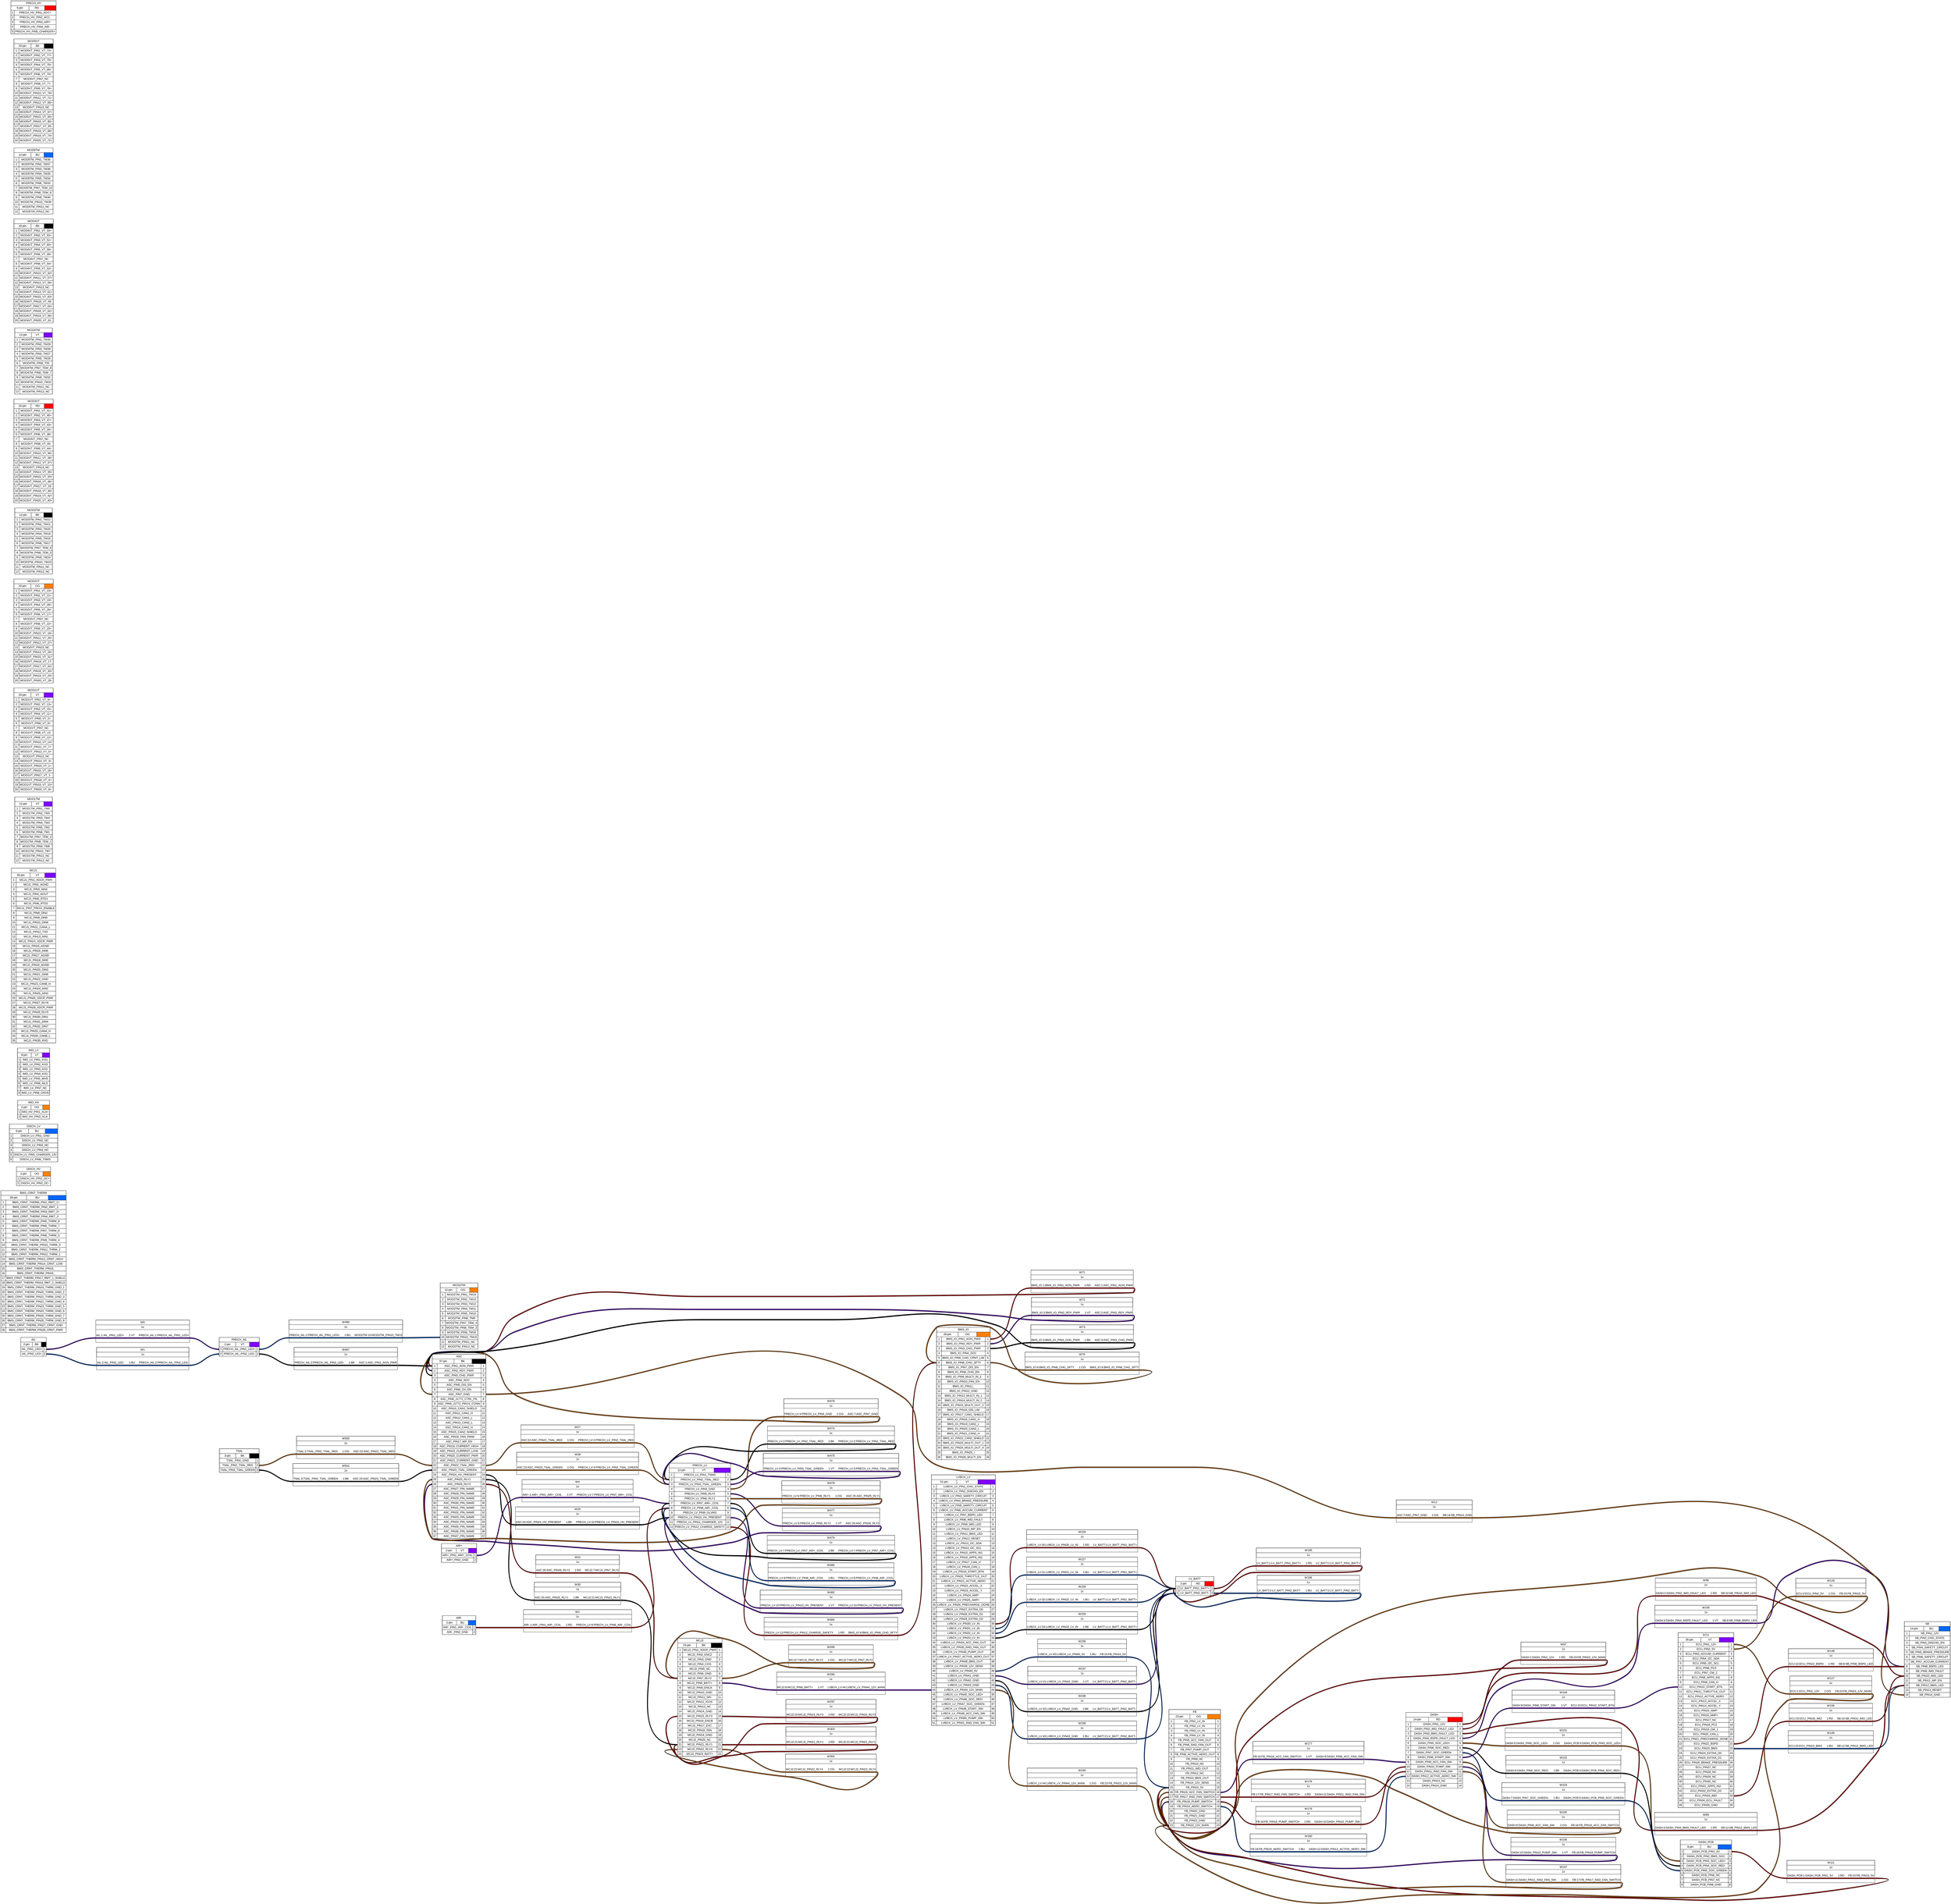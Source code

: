 graph {
// Graph generated by WireViz 0.3.2
// https://github.com/formatc1702/WireViz
	graph [bgcolor="#FFFFFF" fontname=arial nodesep=0.33 rankdir=LR ranksep=2]
	node [fillcolor="#FFFFFF" fontname=arial height=0 margin=0 shape=none style=filled width=0]
	edge [fontname=arial style=bold]
	AIL [label=<
<table border="0" cellspacing="0" cellpadding="0">
 <tr><td>
  <table border="0" cellspacing="0" cellpadding="3" cellborder="1"><tr>
   <td balign="left">AIL</td>
  </tr></table>
 </td></tr>
 <tr><td>
  <table border="0" cellspacing="0" cellpadding="3" cellborder="1"><tr>
   <td balign="left">2-pin</td>
   <td balign="left">BK</td>
   <td balign="left" bgcolor="#000000" width="4"></td>
  </tr></table>
 </td></tr>
 <tr><td>
  <table border="0" cellspacing="0" cellpadding="3" cellborder="1">
   <tr>
    <td>AIL_PIN1_LED+</td>
    <td port="p1r">1</td>
   </tr>
   <tr>
    <td>AIL_PIN2_LED-</td>
    <td port="p2r">2</td>
   </tr>
  </table>
 </td></tr>
</table>
> fillcolor="#FFFFFF" shape=box style=filled]
	"AIR+" [label=<
<table border="0" cellspacing="0" cellpadding="0">
 <tr><td>
  <table border="0" cellspacing="0" cellpadding="3" cellborder="1"><tr>
   <td balign="left">AIR+</td>
  </tr></table>
 </td></tr>
 <tr><td>
  <table border="0" cellspacing="0" cellpadding="3" cellborder="1"><tr>
   <td balign="left">2-pin</td>
   <td balign="left">VT</td>
   <td balign="left" bgcolor="#8000FF" width="4"></td>
  </tr></table>
 </td></tr>
 <tr><td>
  <table border="0" cellspacing="0" cellpadding="3" cellborder="1">
   <tr>
    <td>AIR+_PIN1_AIR+_COIL</td>
    <td port="p1r">1</td>
   </tr>
   <tr>
    <td>AIR+_PIN2_GND</td>
    <td port="p2r">2</td>
   </tr>
  </table>
 </td></tr>
</table>
> fillcolor="#FFFFFF" shape=box style=filled]
	"AIR-" [label=<
<table border="0" cellspacing="0" cellpadding="0">
 <tr><td>
  <table border="0" cellspacing="0" cellpadding="3" cellborder="1"><tr>
   <td balign="left">AIR-</td>
  </tr></table>
 </td></tr>
 <tr><td>
  <table border="0" cellspacing="0" cellpadding="3" cellborder="1"><tr>
   <td balign="left">2-pin</td>
   <td balign="left">BU</td>
   <td balign="left" bgcolor="#0066FF" width="4"></td>
  </tr></table>
 </td></tr>
 <tr><td>
  <table border="0" cellspacing="0" cellpadding="3" cellborder="1">
   <tr>
    <td>AIR-_PIN1_AIR-_COIL</td>
    <td port="p1r">1</td>
   </tr>
   <tr>
    <td>AIR-_PIN2_GND</td>
    <td port="p2r">2</td>
   </tr>
  </table>
 </td></tr>
</table>
> fillcolor="#FFFFFF" shape=box style=filled]
	ASC [label=<
<table border="0" cellspacing="0" cellpadding="0">
 <tr><td>
  <table border="0" cellspacing="0" cellpadding="3" cellborder="1"><tr>
   <td balign="left">ASC</td>
  </tr></table>
 </td></tr>
 <tr><td>
  <table border="0" cellspacing="0" cellpadding="3" cellborder="1"><tr>
   <td balign="left">37-pin</td>
   <td balign="left">BK</td>
   <td balign="left" bgcolor="#000000" width="4"></td>
  </tr></table>
 </td></tr>
 <tr><td>
  <table border="0" cellspacing="0" cellpadding="3" cellborder="1">
   <tr>
    <td port="p1l">1</td>
    <td>ASC_PIN1_AON_PWR</td>
    <td port="p1r">1</td>
   </tr>
   <tr>
    <td port="p2l">2</td>
    <td>ASC_PIN2_RDY_PWR</td>
    <td port="p2r">2</td>
   </tr>
   <tr>
    <td port="p3l">3</td>
    <td>ASC_PIN3_CHG_PWR</td>
    <td port="p3r">3</td>
   </tr>
   <tr>
    <td port="p4l">4</td>
    <td>ASC_PIN4_SOC</td>
    <td port="p4r">4</td>
   </tr>
   <tr>
    <td port="p5l">5</td>
    <td>ASC_PIN5_DIS_EN</td>
    <td port="p5r">5</td>
   </tr>
   <tr>
    <td port="p6l">6</td>
    <td>ASC_PIN6_CH_EN</td>
    <td port="p6r">6</td>
   </tr>
   <tr>
    <td port="p7l">7</td>
    <td>ASC_PIN7_GND</td>
    <td port="p7r">7</td>
   </tr>
   <tr>
    <td port="p8l">8</td>
    <td>ASC_PIN8_J1772_CTRL_PIL</td>
    <td port="p8r">8</td>
   </tr>
   <tr>
    <td port="p9l">9</td>
    <td>ASC_PIN9_J1772_PROX_CONN</td>
    <td port="p9r">9</td>
   </tr>
   <tr>
    <td port="p10l">10</td>
    <td>ASC_PIN10_CAN1_SHIELD</td>
    <td port="p10r">10</td>
   </tr>
   <tr>
    <td port="p11l">11</td>
    <td>ASC_PIN11_CAN1_H</td>
    <td port="p11r">11</td>
   </tr>
   <tr>
    <td port="p12l">12</td>
    <td>ASC_PIN12_CAN1_L</td>
    <td port="p12r">12</td>
   </tr>
   <tr>
    <td port="p13l">13</td>
    <td>ASC_PIN13_CAN2_L</td>
    <td port="p13r">13</td>
   </tr>
   <tr>
    <td port="p14l">14</td>
    <td>ASC_PIN14_CAN2_H</td>
    <td port="p14r">14</td>
   </tr>
   <tr>
    <td port="p15l">15</td>
    <td>ASC_PIN15_CAN2_SHIELD</td>
    <td port="p15r">15</td>
   </tr>
   <tr>
    <td port="p16l">16</td>
    <td>ASC_PIN16_FAN_PWM</td>
    <td port="p16r">16</td>
   </tr>
   <tr>
    <td port="p17l">17</td>
    <td>ASC_PIN17_MP_EN</td>
    <td port="p17r">17</td>
   </tr>
   <tr>
    <td port="p18l">18</td>
    <td>ASC_PIN18_CURRENT_HIGH</td>
    <td port="p18r">18</td>
   </tr>
   <tr>
    <td port="p19l">19</td>
    <td>ASC_PIN19_CURRENT_LOW</td>
    <td port="p19r">19</td>
   </tr>
   <tr>
    <td port="p20l">20</td>
    <td>ASC_PIN20_CURRENT_PWR</td>
    <td port="p20r">20</td>
   </tr>
   <tr>
    <td port="p21l">21</td>
    <td>ASC_PIN21_CURRENT_GND</td>
    <td port="p21r">21</td>
   </tr>
   <tr>
    <td port="p22l">22</td>
    <td>ASC_PIN22_TSAL_RED</td>
    <td port="p22r">22</td>
   </tr>
   <tr>
    <td port="p23l">23</td>
    <td>ASC_PIN23_TSAL_GREEN</td>
    <td port="p23r">23</td>
   </tr>
   <tr>
    <td port="p24l">24</td>
    <td>ASC_PIN24_HV_PRESENT</td>
    <td port="p24r">24</td>
   </tr>
   <tr>
    <td port="p25l">25</td>
    <td>ASC_PIN25_RLY1</td>
    <td port="p25r">25</td>
   </tr>
   <tr>
    <td port="p26l">26</td>
    <td>ASC_PIN26_RLY2</td>
    <td port="p26r">26</td>
   </tr>
   <tr>
    <td port="p27l">27</td>
    <td>ASC_PIN27_PIN_NAME</td>
    <td port="p27r">27</td>
   </tr>
   <tr>
    <td port="p28l">28</td>
    <td>ASC_PIN28_PIN_NAME</td>
    <td port="p28r">28</td>
   </tr>
   <tr>
    <td port="p29l">29</td>
    <td>ASC_PIN29_PIN_NAME</td>
    <td port="p29r">29</td>
   </tr>
   <tr>
    <td port="p30l">30</td>
    <td>ASC_PIN30_PIN_NAME</td>
    <td port="p30r">30</td>
   </tr>
   <tr>
    <td port="p31l">31</td>
    <td>ASC_PIN31_PIN_NAME</td>
    <td port="p31r">31</td>
   </tr>
   <tr>
    <td port="p32l">32</td>
    <td>ASC_PIN32_PIN_NAME</td>
    <td port="p32r">32</td>
   </tr>
   <tr>
    <td port="p33l">33</td>
    <td>ASC_PIN33_PIN_NAME</td>
    <td port="p33r">33</td>
   </tr>
   <tr>
    <td port="p34l">34</td>
    <td>ASC_PIN34_PIN_NAME</td>
    <td port="p34r">34</td>
   </tr>
   <tr>
    <td port="p35l">35</td>
    <td>ASC_PIN35_PIN_NAME</td>
    <td port="p35r">35</td>
   </tr>
   <tr>
    <td port="p36l">36</td>
    <td>ASC_PIN36_PIN_NAME</td>
    <td port="p36r">36</td>
   </tr>
   <tr>
    <td port="p37l">37</td>
    <td>ASC_PIN37_PIN_NAME</td>
    <td port="p37r">37</td>
   </tr>
  </table>
 </td></tr>
</table>
> fillcolor="#FFFFFF" shape=box style=filled]
	BMS_CRNT_THERM [label=<
<table border="0" cellspacing="0" cellpadding="0">
 <tr><td>
  <table border="0" cellspacing="0" cellpadding="3" cellborder="1"><tr>
   <td balign="left">BMS_CRNT_THERM</td>
  </tr></table>
 </td></tr>
 <tr><td>
  <table border="0" cellspacing="0" cellpadding="3" cellborder="1"><tr>
   <td balign="left">28-pin</td>
   <td balign="left">BU</td>
   <td balign="left" bgcolor="#0066FF" width="4"></td>
  </tr></table>
 </td></tr>
 <tr><td>
  <table border="0" cellspacing="0" cellpadding="3" cellborder="1">
   <tr>
    <td port="p1l">1</td>
    <td>BMS_CRNT_THERM_PIN1_RMT_1+</td>
   </tr>
   <tr>
    <td port="p2l">2</td>
    <td>BMS_CRNT_THERM_PIN2_RMT_1-</td>
   </tr>
   <tr>
    <td port="p3l">3</td>
    <td>BMS_CRNT_THERM_PIN3_RMT_2+</td>
   </tr>
   <tr>
    <td port="p4l">4</td>
    <td>BMS_CRNT_THERM_PIN4_RMT_2-</td>
   </tr>
   <tr>
    <td port="p5l">5</td>
    <td>BMS_CRNT_THERM_PIN5_THRM_8</td>
   </tr>
   <tr>
    <td port="p6l">6</td>
    <td>BMS_CRNT_THERM_PIN6_THRM_7</td>
   </tr>
   <tr>
    <td port="p7l">7</td>
    <td>BMS_CRNT_THERM_PIN7_THRM_6</td>
   </tr>
   <tr>
    <td port="p8l">8</td>
    <td>BMS_CRNT_THERM_PIN8_THRM_5</td>
   </tr>
   <tr>
    <td port="p9l">9</td>
    <td>BMS_CRNT_THERM_PIN9_THRM_4</td>
   </tr>
   <tr>
    <td port="p10l">10</td>
    <td>BMS_CRNT_THERM_PIN10_THRM_3</td>
   </tr>
   <tr>
    <td port="p11l">11</td>
    <td>BMS_CRNT_THERM_PIN11_THRM_2</td>
   </tr>
   <tr>
    <td port="p12l">12</td>
    <td>BMS_CRNT_THERM_PIN12_THRM_1</td>
   </tr>
   <tr>
    <td port="p13l">13</td>
    <td>BMS_CRNT_THERM_PIN13_CRNT_HIGH</td>
   </tr>
   <tr>
    <td port="p14l">14</td>
    <td>BMS_CRNT_THERM_PIN14_CRNT_LOW</td>
   </tr>
   <tr>
    <td port="p15l">15</td>
    <td>BMS_CRNT_THERM_PIN15_</td>
   </tr>
   <tr>
    <td port="p16l">16</td>
    <td>BMS_CRNT_THERM_PIN16_</td>
   </tr>
   <tr>
    <td port="p17l">17</td>
    <td>BMS_CRNT_THERM_PIN17_RMT_1_SHIELD</td>
   </tr>
   <tr>
    <td port="p18l">18</td>
    <td>BMS_CRNT_THERM_PIN18_RMT_2_SHIELD</td>
   </tr>
   <tr>
    <td port="p19l">19</td>
    <td>BMS_CRNT_THERM_PIN19_THRM_GND_1</td>
   </tr>
   <tr>
    <td port="p20l">20</td>
    <td>BMS_CRNT_THERM_PIN20_THRM_GND_2</td>
   </tr>
   <tr>
    <td port="p21l">21</td>
    <td>BMS_CRNT_THERM_PIN21_THRM_GND_3</td>
   </tr>
   <tr>
    <td port="p22l">22</td>
    <td>BMS_CRNT_THERM_PIN22_THRM_GND_4</td>
   </tr>
   <tr>
    <td port="p23l">23</td>
    <td>BMS_CRNT_THERM_PIN23_THRM_GND_5</td>
   </tr>
   <tr>
    <td port="p24l">24</td>
    <td>BMS_CRNT_THERM_PIN24_THRM_GND_6</td>
   </tr>
   <tr>
    <td port="p25l">25</td>
    <td>BMS_CRNT_THERM_PIN25_THRM_GND_7</td>
   </tr>
   <tr>
    <td port="p26l">26</td>
    <td>BMS_CRNT_THERM_PIN26_THRM_GND_8</td>
   </tr>
   <tr>
    <td port="p27l">27</td>
    <td>BMS_CRNT_THERM_PIN27_CRNT_GND</td>
   </tr>
   <tr>
    <td port="p28l">28</td>
    <td>BMS_CRNT_THERM_PIN28_CRNT_PWR</td>
   </tr>
  </table>
 </td></tr>
</table>
> fillcolor="#FFFFFF" shape=box style=filled]
	BMS_IO [label=<
<table border="0" cellspacing="0" cellpadding="0">
 <tr><td>
  <table border="0" cellspacing="0" cellpadding="3" cellborder="1"><tr>
   <td balign="left">BMS_IO</td>
  </tr></table>
 </td></tr>
 <tr><td>
  <table border="0" cellspacing="0" cellpadding="3" cellborder="1"><tr>
   <td balign="left">26-pin</td>
   <td balign="left">OG</td>
   <td balign="left" bgcolor="#FF8000" width="4"></td>
  </tr></table>
 </td></tr>
 <tr><td>
  <table border="0" cellspacing="0" cellpadding="3" cellborder="1">
   <tr>
    <td port="p1l">1</td>
    <td>BMS_IO_PIN1_AON_PWR</td>
    <td port="p1r">1</td>
   </tr>
   <tr>
    <td port="p2l">2</td>
    <td>BMS_IO_PIN2_RDY_PWR</td>
    <td port="p2r">2</td>
   </tr>
   <tr>
    <td port="p3l">3</td>
    <td>BMS_IO_PIN3_CHG_PWR</td>
    <td port="p3r">3</td>
   </tr>
   <tr>
    <td port="p4l">4</td>
    <td>BMS_IO_PIN4_SOC</td>
    <td port="p4r">4</td>
   </tr>
   <tr>
    <td port="p5l">5</td>
    <td>BMS_IO_PIN5_CHG_CRNT_LIM</td>
    <td port="p5r">5</td>
   </tr>
   <tr>
    <td port="p6l">6</td>
    <td>BMS_IO_PIN6_CHG_SFTY</td>
    <td port="p6r">6</td>
   </tr>
   <tr>
    <td port="p7l">7</td>
    <td>BMS_IO_PIN7_DIS_EN</td>
    <td port="p7r">7</td>
   </tr>
   <tr>
    <td port="p8l">8</td>
    <td>BMS_IO_PIN8_CHG_EN</td>
    <td port="p8r">8</td>
   </tr>
   <tr>
    <td port="p9l">9</td>
    <td>BMS_IO_PIN9_MULTI_IN_3</td>
    <td port="p9r">9</td>
   </tr>
   <tr>
    <td port="p10l">10</td>
    <td>BMS_IO_PIN10_FAN_EN</td>
    <td port="p10r">10</td>
   </tr>
   <tr>
    <td port="p11l">11</td>
    <td>BMS_IO_PIN11_</td>
    <td port="p11r">11</td>
   </tr>
   <tr>
    <td port="p12l">12</td>
    <td>BMS_IO_PIN12_GND</td>
    <td port="p12r">12</td>
   </tr>
   <tr>
    <td port="p13l">13</td>
    <td>BMS_IO_PIN13_MULTI_IN_1</td>
    <td port="p13r">13</td>
   </tr>
   <tr>
    <td port="p14l">14</td>
    <td>BMS_IO_PIN14_MULTI_IN_2</td>
    <td port="p14r">14</td>
   </tr>
   <tr>
    <td port="p15l">15</td>
    <td>BMS_IO_PIN15_MULTI_OUT_2</td>
    <td port="p15r">15</td>
   </tr>
   <tr>
    <td port="p16l">16</td>
    <td>BMS_IO_PIN16_DIS_LIM</td>
    <td port="p16r">16</td>
   </tr>
   <tr>
    <td port="p17l">17</td>
    <td>BMS_IO_PIN17_CAN1_SHIELD</td>
    <td port="p17r">17</td>
   </tr>
   <tr>
    <td port="p18l">18</td>
    <td>BMS_IO_PIN18_CAN1_H</td>
    <td port="p18r">18</td>
   </tr>
   <tr>
    <td port="p19l">19</td>
    <td>BMS_IO_PIN19_CAN1_L</td>
    <td port="p19r">19</td>
   </tr>
   <tr>
    <td port="p20l">20</td>
    <td>BMS_IO_PIN20_CAN2_L</td>
    <td port="p20r">20</td>
   </tr>
   <tr>
    <td port="p21l">21</td>
    <td>BMS_IO_PIN21_CAN2_H</td>
    <td port="p21r">21</td>
   </tr>
   <tr>
    <td port="p22l">22</td>
    <td>BMS_IO_PIN22_CAN2_SHIELD</td>
    <td port="p22r">22</td>
   </tr>
   <tr>
    <td port="p23l">23</td>
    <td>BMS_IO_PIN23_MULTI_OUT_1</td>
    <td port="p23r">23</td>
   </tr>
   <tr>
    <td port="p24l">24</td>
    <td>BMS_IO_PIN24_MULTI_OUT_4</td>
    <td port="p24r">24</td>
   </tr>
   <tr>
    <td port="p25l">25</td>
    <td>BMS_IO_PIN25_\</td>
    <td port="p25r">25</td>
   </tr>
   <tr>
    <td port="p26l">26</td>
    <td>BMS_IO_PIN26_MULTI_EN</td>
    <td port="p26r">26</td>
   </tr>
  </table>
 </td></tr>
</table>
> fillcolor="#FFFFFF" shape=box style=filled]
	DASH [label=<
<table border="0" cellspacing="0" cellpadding="0">
 <tr><td>
  <table border="0" cellspacing="0" cellpadding="3" cellborder="1"><tr>
   <td balign="left">DASH</td>
  </tr></table>
 </td></tr>
 <tr><td>
  <table border="0" cellspacing="0" cellpadding="3" cellborder="1"><tr>
   <td balign="left">14-pin</td>
   <td balign="left">RD</td>
   <td balign="left" bgcolor="#FF0000" width="4"></td>
  </tr></table>
 </td></tr>
 <tr><td>
  <table border="0" cellspacing="0" cellpadding="3" cellborder="1">
   <tr>
    <td port="p1l">1</td>
    <td>DASH_PIN1_12V</td>
    <td port="p1r">1</td>
   </tr>
   <tr>
    <td port="p2l">2</td>
    <td>DASH_PIN2_IMD_FAULT_LED</td>
    <td port="p2r">2</td>
   </tr>
   <tr>
    <td port="p3l">3</td>
    <td>DASH_PIN3_BMS_FAULT_LED</td>
    <td port="p3r">3</td>
   </tr>
   <tr>
    <td port="p4l">4</td>
    <td>DASH_PIN4_BSPD_FAULT_LED</td>
    <td port="p4r">4</td>
   </tr>
   <tr>
    <td port="p5l">5</td>
    <td>DASH_PIN5_SOC_LED+</td>
    <td port="p5r">5</td>
   </tr>
   <tr>
    <td port="p6l">6</td>
    <td>DASH_PIN6_SOC_RED-</td>
    <td port="p6r">6</td>
   </tr>
   <tr>
    <td port="p7l">7</td>
    <td>DASH_PIN7_SOC_GREEN-</td>
    <td port="p7r">7</td>
   </tr>
   <tr>
    <td port="p8l">8</td>
    <td>DASH_PIN8_START_SW-</td>
    <td port="p8r">8</td>
   </tr>
   <tr>
    <td port="p9l">9</td>
    <td>DASH_PIN9_ACC_FAN_SW-</td>
    <td port="p9r">9</td>
   </tr>
   <tr>
    <td port="p10l">10</td>
    <td>DASH_PIN10_PUMP_SW-</td>
    <td port="p10r">10</td>
   </tr>
   <tr>
    <td port="p11l">11</td>
    <td>DASH_PIN11_RAD_FAN_SW-</td>
    <td port="p11r">11</td>
   </tr>
   <tr>
    <td port="p12l">12</td>
    <td>DASH_PIN12_ACTIVE_AERO_SW-</td>
    <td port="p12r">12</td>
   </tr>
   <tr>
    <td port="p13l">13</td>
    <td>DASH_PIN13_NC</td>
    <td port="p13r">13</td>
   </tr>
   <tr>
    <td port="p14l">14</td>
    <td>DASH_PIN14_GND</td>
    <td port="p14r">14</td>
   </tr>
  </table>
 </td></tr>
</table>
> fillcolor="#FFFFFF" shape=box style=filled]
	DASH_PCB [label=<
<table border="0" cellspacing="0" cellpadding="0">
 <tr><td>
  <table border="0" cellspacing="0" cellpadding="3" cellborder="1"><tr>
   <td balign="left">DASH_PCB</td>
  </tr></table>
 </td></tr>
 <tr><td>
  <table border="0" cellspacing="0" cellpadding="3" cellborder="1"><tr>
   <td balign="left">8-pin</td>
   <td balign="left">BU</td>
   <td balign="left" bgcolor="#0066FF" width="4"></td>
  </tr></table>
 </td></tr>
 <tr><td>
  <table border="0" cellspacing="0" cellpadding="3" cellborder="1">
   <tr>
    <td port="p1l">1</td>
    <td>DASH_PCB_PIN1_5V</td>
    <td port="p1r">1</td>
   </tr>
   <tr>
    <td port="p2l">2</td>
    <td>DASH_PCB_PIN2_BMS_SOC</td>
    <td port="p2r">2</td>
   </tr>
   <tr>
    <td port="p3l">3</td>
    <td>DASH_PCB_PIN3_SOC_LED+</td>
    <td port="p3r">3</td>
   </tr>
   <tr>
    <td port="p4l">4</td>
    <td>DASH_PCB_PIN4_SOC_RED-</td>
    <td port="p4r">4</td>
   </tr>
   <tr>
    <td port="p5l">5</td>
    <td>DASH_PCB_PIN5_SOC_GREEN-</td>
    <td port="p5r">5</td>
   </tr>
   <tr>
    <td port="p6l">6</td>
    <td>DASH_PCB_PIN6_NC</td>
    <td port="p6r">6</td>
   </tr>
   <tr>
    <td port="p7l">7</td>
    <td>DASH_PCB_PIN7_NC</td>
    <td port="p7r">7</td>
   </tr>
   <tr>
    <td port="p8l">8</td>
    <td>DASH_PCB_PIN8_GND</td>
    <td port="p8r">8</td>
   </tr>
  </table>
 </td></tr>
</table>
> fillcolor="#FFFFFF" shape=box style=filled]
	DISCH_HV [label=<
<table border="0" cellspacing="0" cellpadding="0">
 <tr><td>
  <table border="0" cellspacing="0" cellpadding="3" cellborder="1"><tr>
   <td balign="left">DISCH_HV</td>
  </tr></table>
 </td></tr>
 <tr><td>
  <table border="0" cellspacing="0" cellpadding="3" cellborder="1"><tr>
   <td balign="left">2-pin</td>
   <td balign="left">OG</td>
   <td balign="left" bgcolor="#FF8000" width="4"></td>
  </tr></table>
 </td></tr>
 <tr><td>
  <table border="0" cellspacing="0" cellpadding="3" cellborder="1">
   <tr>
    <td port="p1l">1</td>
    <td>DISCH_HV_PIN1_DC+</td>
   </tr>
   <tr>
    <td port="p2l">2</td>
    <td>DISCH_HV_PIN2_DC-</td>
   </tr>
  </table>
 </td></tr>
</table>
> fillcolor="#FFFFFF" shape=box style=filled]
	DISCH_LV [label=<
<table border="0" cellspacing="0" cellpadding="0">
 <tr><td>
  <table border="0" cellspacing="0" cellpadding="3" cellborder="1"><tr>
   <td balign="left">DISCH_LV</td>
  </tr></table>
 </td></tr>
 <tr><td>
  <table border="0" cellspacing="0" cellpadding="3" cellborder="1"><tr>
   <td balign="left">6-pin</td>
   <td balign="left">BU</td>
   <td balign="left" bgcolor="#0066FF" width="4"></td>
  </tr></table>
 </td></tr>
 <tr><td>
  <table border="0" cellspacing="0" cellpadding="3" cellborder="1">
   <tr>
    <td port="p1l">1</td>
    <td>DISCH_LV_PIN1_GND</td>
   </tr>
   <tr>
    <td port="p2l">2</td>
    <td>DISCH_LV_PIN2_NC</td>
   </tr>
   <tr>
    <td port="p3l">3</td>
    <td>DISCH_LV_PIN3_NC</td>
   </tr>
   <tr>
    <td port="p4l">4</td>
    <td>DISCH_LV_PIN4_NC</td>
   </tr>
   <tr>
    <td port="p5l">5</td>
    <td>DISCH_LV_PIN5_CHARGER_12V</td>
   </tr>
   <tr>
    <td port="p6l">6</td>
    <td>DISCH_LV_PIN6_TSMS</td>
   </tr>
  </table>
 </td></tr>
</table>
> fillcolor="#FFFFFF" shape=box style=filled]
	ECU [label=<
<table border="0" cellspacing="0" cellpadding="0">
 <tr><td>
  <table border="0" cellspacing="0" cellpadding="3" cellborder="1"><tr>
   <td balign="left">ECU</td>
  </tr></table>
 </td></tr>
 <tr><td>
  <table border="0" cellspacing="0" cellpadding="3" cellborder="1"><tr>
   <td balign="left">35-pin</td>
   <td balign="left">VT</td>
   <td balign="left" bgcolor="#8000FF" width="4"></td>
  </tr></table>
 </td></tr>
 <tr><td>
  <table border="0" cellspacing="0" cellpadding="3" cellborder="1">
   <tr>
    <td port="p1l">1</td>
    <td>ECU_PIN1_12V</td>
    <td port="p1r">1</td>
   </tr>
   <tr>
    <td port="p2l">2</td>
    <td>ECU_PIN2_5V</td>
    <td port="p2r">2</td>
   </tr>
   <tr>
    <td port="p3l">3</td>
    <td>ECU_PIN3_ACCUM_CURRENT</td>
    <td port="p3r">3</td>
   </tr>
   <tr>
    <td port="p4l">4</td>
    <td>ECU_PIN4_I2C_SDA</td>
    <td port="p4r">4</td>
   </tr>
   <tr>
    <td port="p5l">5</td>
    <td>ECU_PIN5_I2C_SCL</td>
    <td port="p5r">5</td>
   </tr>
   <tr>
    <td port="p6l">6</td>
    <td>ECU_PIN6_PC3</td>
    <td port="p6r">6</td>
   </tr>
   <tr>
    <td port="p7l">7</td>
    <td>ECU_PIN7_CM_2</td>
    <td port="p7r">7</td>
   </tr>
   <tr>
    <td port="p8l">8</td>
    <td>ECU_PIN8_APPS_IN1</td>
    <td port="p8r">8</td>
   </tr>
   <tr>
    <td port="p9l">9</td>
    <td>ECU_PIN9_CAN_H</td>
    <td port="p9r">9</td>
   </tr>
   <tr>
    <td port="p10l">10</td>
    <td>ECU_PIN10_START_BTN</td>
    <td port="p10r">10</td>
   </tr>
   <tr>
    <td port="p11l">11</td>
    <td>ECU_PIN11_THROTTLE_OUT</td>
    <td port="p11r">11</td>
   </tr>
   <tr>
    <td port="p12l">12</td>
    <td>ECU_PIN12_ACTIVE_AERO</td>
    <td port="p12r">12</td>
   </tr>
   <tr>
    <td port="p13l">13</td>
    <td>ECU_PIN13_ACCEL_X</td>
    <td port="p13r">13</td>
   </tr>
   <tr>
    <td port="p14l">14</td>
    <td>ECU_PIN14_ACCEL_Y</td>
    <td port="p14r">14</td>
   </tr>
   <tr>
    <td port="p15l">15</td>
    <td>ECU_PIN15_AMP-</td>
    <td port="p15r">15</td>
   </tr>
   <tr>
    <td port="p16l">16</td>
    <td>ECU_PIN16_AMP+</td>
    <td port="p16r">16</td>
   </tr>
   <tr>
    <td port="p17l">17</td>
    <td>ECU_PIN17_NC</td>
    <td port="p17r">17</td>
   </tr>
   <tr>
    <td port="p18l">18</td>
    <td>ECU_PIN18_PC2</td>
    <td port="p18r">18</td>
   </tr>
   <tr>
    <td port="p19l">19</td>
    <td>ECU_PIN19_CM_1</td>
    <td port="p19r">19</td>
   </tr>
   <tr>
    <td port="p20l">20</td>
    <td>ECU_PIN20_CAN_L</td>
    <td port="p20r">20</td>
   </tr>
   <tr>
    <td port="p21l">21</td>
    <td>ECU_PIN21_PRECHARGE_DONE</td>
    <td port="p21r">21</td>
   </tr>
   <tr>
    <td port="p22l">22</td>
    <td>ECU_PIN22_BSPD</td>
    <td port="p22r">22</td>
   </tr>
   <tr>
    <td port="p23l">23</td>
    <td>ECU_PIN23_BMS</td>
    <td port="p23r">23</td>
   </tr>
   <tr>
    <td port="p24l">24</td>
    <td>ECU_PIN24_EXTRA_D0</td>
    <td port="p24r">24</td>
   </tr>
   <tr>
    <td port="p25l">25</td>
    <td>ECU_PIN25_EXTRA_D1</td>
    <td port="p25r">25</td>
   </tr>
   <tr>
    <td port="p26l">26</td>
    <td>ECU_PIN26_BRAKE_PRESSURE</td>
    <td port="p26r">26</td>
   </tr>
   <tr>
    <td port="p27l">27</td>
    <td>ECU_PIN27_NC</td>
    <td port="p27r">27</td>
   </tr>
   <tr>
    <td port="p28l">28</td>
    <td>ECU_PIN28_NC</td>
    <td port="p28r">28</td>
   </tr>
   <tr>
    <td port="p29l">29</td>
    <td>ECU_PIN29_NC</td>
    <td port="p29r">29</td>
   </tr>
   <tr>
    <td port="p30l">30</td>
    <td>ECU_PIN30_NC</td>
    <td port="p30r">30</td>
   </tr>
   <tr>
    <td port="p31l">31</td>
    <td>ECU_PIN31_APPS_IN2</td>
    <td port="p31r">31</td>
   </tr>
   <tr>
    <td port="p32l">32</td>
    <td>ECU_PIN32_EXTRA_D2</td>
    <td port="p32r">32</td>
   </tr>
   <tr>
    <td port="p33l">33</td>
    <td>ECU_PIN33_IMD</td>
    <td port="p33r">33</td>
   </tr>
   <tr>
    <td port="p34l">34</td>
    <td>ECU_PIN34_ECU_FAULT</td>
    <td port="p34r">34</td>
   </tr>
   <tr>
    <td port="p35l">35</td>
    <td>ECU_PIN35_GND</td>
    <td port="p35r">35</td>
   </tr>
  </table>
 </td></tr>
</table>
> fillcolor="#FFFFFF" shape=box style=filled]
	FB [label=<
<table border="0" cellspacing="0" cellpadding="0">
 <tr><td>
  <table border="0" cellspacing="0" cellpadding="3" cellborder="1"><tr>
   <td balign="left">FB</td>
  </tr></table>
 </td></tr>
 <tr><td>
  <table border="0" cellspacing="0" cellpadding="3" cellborder="1"><tr>
   <td balign="left">23-pin</td>
   <td balign="left">OG</td>
   <td balign="left" bgcolor="#FF8000" width="4"></td>
  </tr></table>
 </td></tr>
 <tr><td>
  <table border="0" cellspacing="0" cellpadding="3" cellborder="1">
   <tr>
    <td port="p1l">1</td>
    <td>FB_PIN1_LV_IN</td>
    <td port="p1r">1</td>
   </tr>
   <tr>
    <td port="p2l">2</td>
    <td>FB_PIN2_LV_IN</td>
    <td port="p2r">2</td>
   </tr>
   <tr>
    <td port="p3l">3</td>
    <td>FB_PIN3_LV_IN</td>
    <td port="p3r">3</td>
   </tr>
   <tr>
    <td port="p4l">4</td>
    <td>FB_PIN4_LV_IN</td>
    <td port="p4r">4</td>
   </tr>
   <tr>
    <td port="p5l">5</td>
    <td>FB_PIN5_ACC_FAN_OUT</td>
    <td port="p5r">5</td>
   </tr>
   <tr>
    <td port="p6l">6</td>
    <td>FB_PIN6_RAD_FAN_OUT</td>
    <td port="p6r">6</td>
   </tr>
   <tr>
    <td port="p7l">7</td>
    <td>FB_PIN7_PUMP_OUT</td>
    <td port="p7r">7</td>
   </tr>
   <tr>
    <td port="p8l">8</td>
    <td>FB_PIN8_ACTIVE_AERO_OUT</td>
    <td port="p8r">8</td>
   </tr>
   <tr>
    <td port="p9l">9</td>
    <td>FB_PIN9_NC</td>
    <td port="p9r">9</td>
   </tr>
   <tr>
    <td port="p10l">10</td>
    <td>FB_PIN10_NC</td>
    <td port="p10r">10</td>
   </tr>
   <tr>
    <td port="p11l">11</td>
    <td>FB_PIN11_IMD_OUT</td>
    <td port="p11r">11</td>
   </tr>
   <tr>
    <td port="p12l">12</td>
    <td>FB_PIN12_NC</td>
    <td port="p12r">12</td>
   </tr>
   <tr>
    <td port="p13l">13</td>
    <td>FB_PIN13_BMS_OUT</td>
    <td port="p13r">13</td>
   </tr>
   <tr>
    <td port="p14l">14</td>
    <td>FB_PIN14_12V_SENS</td>
    <td port="p14r">14</td>
   </tr>
   <tr>
    <td port="p15l">15</td>
    <td>FB_PIN15_5V</td>
    <td port="p15r">15</td>
   </tr>
   <tr>
    <td port="p16l">16</td>
    <td>FB_PIN16_ACC_FAN_SWITCH</td>
    <td port="p16r">16</td>
   </tr>
   <tr>
    <td port="p17l">17</td>
    <td>FB_PIN17_RAD_FAN_SWITCH</td>
    <td port="p17r">17</td>
   </tr>
   <tr>
    <td port="p18l">18</td>
    <td>FB_PIN18_PUMP_SWITCH</td>
    <td port="p18r">18</td>
   </tr>
   <tr>
    <td port="p19l">19</td>
    <td>FB_PIN19_AERO_SWITCH</td>
    <td port="p19r">19</td>
   </tr>
   <tr>
    <td port="p20l">20</td>
    <td>FB_PIN20_GND</td>
    <td port="p20r">20</td>
   </tr>
   <tr>
    <td port="p21l">21</td>
    <td>FB_PIN21_GND</td>
    <td port="p21r">21</td>
   </tr>
   <tr>
    <td port="p22l">22</td>
    <td>FB_PIN22_GND</td>
    <td port="p22r">22</td>
   </tr>
   <tr>
    <td port="p23l">23</td>
    <td>FB_PIN23_12V_MAIN</td>
    <td port="p23r">23</td>
   </tr>
  </table>
 </td></tr>
</table>
> fillcolor="#FFFFFF" shape=box style=filled]
	IMD_HV [label=<
<table border="0" cellspacing="0" cellpadding="0">
 <tr><td>
  <table border="0" cellspacing="0" cellpadding="3" cellborder="1"><tr>
   <td balign="left">IMD_HV</td>
  </tr></table>
 </td></tr>
 <tr><td>
  <table border="0" cellspacing="0" cellpadding="3" cellborder="1"><tr>
   <td balign="left">2-pin</td>
   <td balign="left">OG</td>
   <td balign="left" bgcolor="#FF8000" width="4"></td>
  </tr></table>
 </td></tr>
 <tr><td>
  <table border="0" cellspacing="0" cellpadding="3" cellborder="1">
   <tr>
    <td port="p1l">1</td>
    <td>IMD_HV_PIN1_XLA+</td>
   </tr>
   <tr>
    <td port="p2l">2</td>
    <td>IMD_HV_PIN2_XLA-</td>
   </tr>
  </table>
 </td></tr>
</table>
> fillcolor="#FFFFFF" shape=box style=filled]
	IMD_LV [label=<
<table border="0" cellspacing="0" cellpadding="0">
 <tr><td>
  <table border="0" cellspacing="0" cellpadding="3" cellborder="1"><tr>
   <td balign="left">IMD_LV</td>
  </tr></table>
 </td></tr>
 <tr><td>
  <table border="0" cellspacing="0" cellpadding="3" cellborder="1"><tr>
   <td balign="left">8-pin</td>
   <td balign="left">VT</td>
   <td balign="left" bgcolor="#8000FF" width="4"></td>
  </tr></table>
 </td></tr>
 <tr><td>
  <table border="0" cellspacing="0" cellpadding="3" cellborder="1">
   <tr>
    <td port="p1l">1</td>
    <td>IMD_LV_PIN1_KI31</td>
   </tr>
   <tr>
    <td port="p2l">2</td>
    <td>IMD_LV_PIN2_KI15</td>
   </tr>
   <tr>
    <td port="p3l">3</td>
    <td>IMD_LV_PIN3_KI31</td>
   </tr>
   <tr>
    <td port="p4l">4</td>
    <td>IMD_LV_PIN4_KI31</td>
   </tr>
   <tr>
    <td port="p5l">5</td>
    <td>IMD_LV_PIN5_MHS</td>
   </tr>
   <tr>
    <td port="p6l">6</td>
    <td>IMD_LV_PIN6_MLS</td>
   </tr>
   <tr>
    <td port="p7l">7</td>
    <td>IMD_LV_PIN7_NC</td>
   </tr>
   <tr>
    <td port="p8l">8</td>
    <td>IMD_LV_PIN8_OKHS</td>
   </tr>
  </table>
 </td></tr>
</table>
> fillcolor="#FFFFFF" shape=box style=filled]
	LVBOX_LV [label=<
<table border="0" cellspacing="0" cellpadding="0">
 <tr><td>
  <table border="0" cellspacing="0" cellpadding="3" cellborder="1"><tr>
   <td balign="left">LVBOX_LV</td>
  </tr></table>
 </td></tr>
 <tr><td>
  <table border="0" cellspacing="0" cellpadding="3" cellborder="1"><tr>
   <td balign="left">51-pin</td>
   <td balign="left">VT</td>
   <td balign="left" bgcolor="#8000FF" width="4"></td>
  </tr></table>
 </td></tr>
 <tr><td>
  <table border="0" cellspacing="0" cellpadding="3" cellborder="1">
   <tr>
    <td port="p1l">1</td>
    <td>LVBOX_LV_PIN1_CHG_STATE</td>
    <td port="p1r">1</td>
   </tr>
   <tr>
    <td port="p2l">2</td>
    <td>LVBOX_LV_PIN2_DISCHG_EN</td>
    <td port="p2r">2</td>
   </tr>
   <tr>
    <td port="p3l">3</td>
    <td>LVBOX_LV_PIN3_SAFETY_CIRCUIT</td>
    <td port="p3r">3</td>
   </tr>
   <tr>
    <td port="p4l">4</td>
    <td>LVBOX_LV_PIN4_BRAKE_PRESSURE</td>
    <td port="p4r">4</td>
   </tr>
   <tr>
    <td port="p5l">5</td>
    <td>LVBOX_LV_PIN5_SAFETY_CIRCUIT</td>
    <td port="p5r">5</td>
   </tr>
   <tr>
    <td port="p6l">6</td>
    <td>LVBOX_LV_PIN6_ACCUM_CURRENT</td>
    <td port="p6r">6</td>
   </tr>
   <tr>
    <td port="p7l">7</td>
    <td>LVBOX_LV_PIN7_BSPD_LED</td>
    <td port="p7r">7</td>
   </tr>
   <tr>
    <td port="p8l">8</td>
    <td>LVBOX_LV_PIN8_IMD_FAULT</td>
    <td port="p8r">8</td>
   </tr>
   <tr>
    <td port="p9l">9</td>
    <td>LVBOX_LV_PIN9_IMD_LED</td>
    <td port="p9r">9</td>
   </tr>
   <tr>
    <td port="p10l">10</td>
    <td>LVBOX_LV_PIN10_MP_EN</td>
    <td port="p10r">10</td>
   </tr>
   <tr>
    <td port="p11l">11</td>
    <td>LVBOX_LV_PIN11_BMS_LED</td>
    <td port="p11r">11</td>
   </tr>
   <tr>
    <td port="p12l">12</td>
    <td>LVBOX_LV_PIN12_RESET</td>
    <td port="p12r">12</td>
   </tr>
   <tr>
    <td port="p13l">13</td>
    <td>LVBOX_LV_PIN13_I2C_SDA</td>
    <td port="p13r">13</td>
   </tr>
   <tr>
    <td port="p14l">14</td>
    <td>LVBOX_LV_PIN14_I2C_SCL</td>
    <td port="p14r">14</td>
   </tr>
   <tr>
    <td port="p15l">15</td>
    <td>LVBOX_LV_PIN15_APPS_IN1</td>
    <td port="p15r">15</td>
   </tr>
   <tr>
    <td port="p16l">16</td>
    <td>LVBOX_LV_PIN16_APPS_IN2</td>
    <td port="p16r">16</td>
   </tr>
   <tr>
    <td port="p17l">17</td>
    <td>LVBOX_LV_PIN17_CAN_H</td>
    <td port="p17r">17</td>
   </tr>
   <tr>
    <td port="p18l">18</td>
    <td>LVBOX_LV_PIN18_CAN_L</td>
    <td port="p18r">18</td>
   </tr>
   <tr>
    <td port="p19l">19</td>
    <td>LVBOX_LV_PIN19_START_BTN</td>
    <td port="p19r">19</td>
   </tr>
   <tr>
    <td port="p20l">20</td>
    <td>LVBOX_LV_PIN20_THROTTLE_OUT</td>
    <td port="p20r">20</td>
   </tr>
   <tr>
    <td port="p21l">21</td>
    <td>LVBOX_LV_PIN21_ACTIVE_AERO</td>
    <td port="p21r">21</td>
   </tr>
   <tr>
    <td port="p22l">22</td>
    <td>LVBOX_LV_PIN22_ACCEL_X</td>
    <td port="p22r">22</td>
   </tr>
   <tr>
    <td port="p23l">23</td>
    <td>LVBOX_LV_PIN23_ACCEL_Y</td>
    <td port="p23r">23</td>
   </tr>
   <tr>
    <td port="p24l">24</td>
    <td>LVBOX_LV_PIN24_AMP-</td>
    <td port="p24r">24</td>
   </tr>
   <tr>
    <td port="p25l">25</td>
    <td>LVBOX_LV_PIN25_AMP+</td>
    <td port="p25r">25</td>
   </tr>
   <tr>
    <td port="p26l">26</td>
    <td>LVBOX_LV_PIN26_PRECHARGE_DONE</td>
    <td port="p26r">26</td>
   </tr>
   <tr>
    <td port="p27l">27</td>
    <td>LVBOX_LV_PIN27_EXTRA_D0</td>
    <td port="p27r">27</td>
   </tr>
   <tr>
    <td port="p28l">28</td>
    <td>LVBOX_LV_PIN28_EXTRA_D1</td>
    <td port="p28r">28</td>
   </tr>
   <tr>
    <td port="p29l">29</td>
    <td>LVBOX_LV_PIN29_EXTRA_D2</td>
    <td port="p29r">29</td>
   </tr>
   <tr>
    <td port="p30l">30</td>
    <td>LVBOX_LV_PIN30_LV_IN</td>
    <td port="p30r">30</td>
   </tr>
   <tr>
    <td port="p31l">31</td>
    <td>LVBOX_LV_PIN31_LV_IN</td>
    <td port="p31r">31</td>
   </tr>
   <tr>
    <td port="p32l">32</td>
    <td>LVBOX_LV_PIN32_LV_IN</td>
    <td port="p32r">32</td>
   </tr>
   <tr>
    <td port="p33l">33</td>
    <td>LVBOX_LV_PIN33_LV_IN</td>
    <td port="p33r">33</td>
   </tr>
   <tr>
    <td port="p34l">34</td>
    <td>LVBOX_LV_PIN34_ACC_FAN_OUT</td>
    <td port="p34r">34</td>
   </tr>
   <tr>
    <td port="p35l">35</td>
    <td>LVBOX_LV_PIN35_RAD_FAN_OUT</td>
    <td port="p35r">35</td>
   </tr>
   <tr>
    <td port="p36l">36</td>
    <td>LVBOX_LV_PIN36_PUMP_OUT</td>
    <td port="p36r">36</td>
   </tr>
   <tr>
    <td port="p37l">37</td>
    <td>LVBOX_LV_PIN37_ACTIVE_AERO_OUT</td>
    <td port="p37r">37</td>
   </tr>
   <tr>
    <td port="p38l">38</td>
    <td>LVBOX_LV_PIN38_BMS_OUT</td>
    <td port="p38r">38</td>
   </tr>
   <tr>
    <td port="p39l">39</td>
    <td>LVBOX_LV_PIN39_12V_SENS</td>
    <td port="p39r">39</td>
   </tr>
   <tr>
    <td port="p40l">40</td>
    <td>LVBOX_LV_PIN40_5V</td>
    <td port="p40r">40</td>
   </tr>
   <tr>
    <td port="p41l">41</td>
    <td>LVBOX_LV_PIN41_GND</td>
    <td port="p41r">41</td>
   </tr>
   <tr>
    <td port="p42l">42</td>
    <td>LVBOX_LV_PIN42_GND</td>
    <td port="p42r">42</td>
   </tr>
   <tr>
    <td port="p43l">43</td>
    <td>LVBOX_LV_PIN43_GND</td>
    <td port="p43r">43</td>
   </tr>
   <tr>
    <td port="p44l">44</td>
    <td>LVBOX_LV_PIN44_12V_MAIN</td>
    <td port="p44r">44</td>
   </tr>
   <tr>
    <td port="p45l">45</td>
    <td>LVBOX_LV_PIN45_SOC_LED+</td>
    <td port="p45r">45</td>
   </tr>
   <tr>
    <td port="p46l">46</td>
    <td>LVBOX_LV_PIN46_SOC_RED-</td>
    <td port="p46r">46</td>
   </tr>
   <tr>
    <td port="p47l">47</td>
    <td>LVBOX_LV_PIN47_SOC_GREEN-</td>
    <td port="p47r">47</td>
   </tr>
   <tr>
    <td port="p48l">48</td>
    <td>LVBOX_LV_PIN48_START_SW-</td>
    <td port="p48r">48</td>
   </tr>
   <tr>
    <td port="p49l">49</td>
    <td>LVBOX_LV_PIN49_ACC_FAN_SW-</td>
    <td port="p49r">49</td>
   </tr>
   <tr>
    <td port="p50l">50</td>
    <td>LVBOX_LV_PIN50_PUMP_SW-</td>
    <td port="p50r">50</td>
   </tr>
   <tr>
    <td port="p51l">51</td>
    <td>LVBOX_LV_PIN51_RAD_FAN_SW-</td>
    <td port="p51r">51</td>
   </tr>
  </table>
 </td></tr>
</table>
> fillcolor="#FFFFFF" shape=box style=filled]
	LV_BATT [label=<
<table border="0" cellspacing="0" cellpadding="0">
 <tr><td>
  <table border="0" cellspacing="0" cellpadding="3" cellborder="1"><tr>
   <td balign="left">LV_BATT</td>
  </tr></table>
 </td></tr>
 <tr><td>
  <table border="0" cellspacing="0" cellpadding="3" cellborder="1"><tr>
   <td balign="left">2-pin</td>
   <td balign="left">RD</td>
   <td balign="left" bgcolor="#FF0000" width="4"></td>
  </tr></table>
 </td></tr>
 <tr><td>
  <table border="0" cellspacing="0" cellpadding="3" cellborder="1">
   <tr>
    <td port="p1l">1</td>
    <td>LV_BATT_PIN1_BATT+</td>
    <td port="p1r">1</td>
   </tr>
   <tr>
    <td port="p2l">2</td>
    <td>LV_BATT_PIN2_BATT-</td>
    <td port="p2r">2</td>
   </tr>
  </table>
 </td></tr>
</table>
> fillcolor="#FFFFFF" shape=box style=filled]
	MCJ1 [label=<
<table border="0" cellspacing="0" cellpadding="0">
 <tr><td>
  <table border="0" cellspacing="0" cellpadding="3" cellborder="1"><tr>
   <td balign="left">MCJ1</td>
  </tr></table>
 </td></tr>
 <tr><td>
  <table border="0" cellspacing="0" cellpadding="3" cellborder="1"><tr>
   <td balign="left">35-pin</td>
   <td balign="left">VT</td>
   <td balign="left" bgcolor="#8000FF" width="4"></td>
  </tr></table>
 </td></tr>
 <tr><td>
  <table border="0" cellspacing="0" cellpadding="3" cellborder="1">
   <tr>
    <td port="p1l">1</td>
    <td>MCJ1_PIN1_XDCR_PWR</td>
   </tr>
   <tr>
    <td port="p2l">2</td>
    <td>MCJ1_PIN2_AGND</td>
   </tr>
   <tr>
    <td port="p3l">3</td>
    <td>MCJ1_PIN3_AIN4</td>
   </tr>
   <tr>
    <td port="p4l">4</td>
    <td>MCJ1_PIN4_AOUT</td>
   </tr>
   <tr>
    <td port="p5l">5</td>
    <td>MCJ1_PIN5_RTD1</td>
   </tr>
   <tr>
    <td port="p6l">6</td>
    <td>MCJ1_PIN6_RTD2</td>
   </tr>
   <tr>
    <td port="p7l">7</td>
    <td>MCJ1_PIN7_PROG_ENABLE</td>
   </tr>
   <tr>
    <td port="p8l">8</td>
    <td>MCJ1_PIN8_DIN2</td>
   </tr>
   <tr>
    <td port="p9l">9</td>
    <td>MCJ1_PIN9_DIN5</td>
   </tr>
   <tr>
    <td port="p10l">10</td>
    <td>MCJ1_PIN10_DIN8</td>
   </tr>
   <tr>
    <td port="p11l">11</td>
    <td>MCJ1_PIN11_CANA_L</td>
   </tr>
   <tr>
    <td port="p12l">12</td>
    <td>MCJ1_PIN12_TXD</td>
   </tr>
   <tr>
    <td port="p13l">13</td>
    <td>MCJ1_PIN13_AIN1</td>
   </tr>
   <tr>
    <td port="p14l">14</td>
    <td>MCJ1_PIN14_XDCR_PWR</td>
   </tr>
   <tr>
    <td port="p15l">15</td>
    <td>MCJ1_PIN15_AGND</td>
   </tr>
   <tr>
    <td port="p16l">16</td>
    <td>MCJ1_PIN16_AIN6</td>
   </tr>
   <tr>
    <td port="p17l">17</td>
    <td>MCJ1_PIN17_AGND</td>
   </tr>
   <tr>
    <td port="p18l">18</td>
    <td>MCJ1_PIN18_AIN5</td>
   </tr>
   <tr>
    <td port="p19l">19</td>
    <td>MCJ1_PIN19_AGND</td>
   </tr>
   <tr>
    <td port="p20l">20</td>
    <td>MCJ1_PIN20_DIN3</td>
   </tr>
   <tr>
    <td port="p21l">21</td>
    <td>MCJ1_PIN21_DIN6</td>
   </tr>
   <tr>
    <td port="p22l">22</td>
    <td>MCJ1_PIN22_GND</td>
   </tr>
   <tr>
    <td port="p23l">23</td>
    <td>MCJ1_PIN23_CANB_H</td>
   </tr>
   <tr>
    <td port="p24l">24</td>
    <td>MCJ1_PIN24_AIN2</td>
   </tr>
   <tr>
    <td port="p25l">25</td>
    <td>MCJ1_PIN25_AIN3</td>
   </tr>
   <tr>
    <td port="p26l">26</td>
    <td>MCJ1_PIN26_XDCR_PWR</td>
   </tr>
   <tr>
    <td port="p27l">27</td>
    <td>MCJ1_PIN27_RLY6</td>
   </tr>
   <tr>
    <td port="p28l">28</td>
    <td>MCJ1_PIN28_XDCR_PWR</td>
   </tr>
   <tr>
    <td port="p29l">29</td>
    <td>MCJ1_PIN29_RLY5</td>
   </tr>
   <tr>
    <td port="p30l">30</td>
    <td>MCJ1_PIN30_DIN1</td>
   </tr>
   <tr>
    <td port="p31l">31</td>
    <td>MCJ1_PIN31_DIN4</td>
   </tr>
   <tr>
    <td port="p32l">32</td>
    <td>MCJ1_PIN32_DIN7</td>
   </tr>
   <tr>
    <td port="p33l">33</td>
    <td>MCJ1_PIN33_CANA_H</td>
   </tr>
   <tr>
    <td port="p34l">34</td>
    <td>MCJ1_PIN34_CANB_L</td>
   </tr>
   <tr>
    <td port="p35l">35</td>
    <td>MCJ1_PIN35_RXD</td>
   </tr>
  </table>
 </td></tr>
</table>
> fillcolor="#FFFFFF" shape=box style=filled]
	MCJ2 [label=<
<table border="0" cellspacing="0" cellpadding="0">
 <tr><td>
  <table border="0" cellspacing="0" cellpadding="3" cellborder="1"><tr>
   <td balign="left">MCJ2</td>
  </tr></table>
 </td></tr>
 <tr><td>
  <table border="0" cellspacing="0" cellpadding="3" cellborder="1"><tr>
   <td balign="left">23-pin</td>
   <td balign="left">BK</td>
   <td balign="left" bgcolor="#000000" width="4"></td>
  </tr></table>
 </td></tr>
 <tr><td>
  <table border="0" cellspacing="0" cellpadding="3" cellborder="1">
   <tr>
    <td port="p1l">1</td>
    <td>MCJ2_PIN1_XDCR_PWR</td>
    <td port="p1r">1</td>
   </tr>
   <tr>
    <td port="p2l">2</td>
    <td>MCJ2_PIN2_ENCZ</td>
    <td port="p2r">2</td>
   </tr>
   <tr>
    <td port="p3l">3</td>
    <td>MCJ2_PIN3_GND</td>
    <td port="p3r">3</td>
   </tr>
   <tr>
    <td port="p4l">4</td>
    <td>MCJ2_PIN4_COS</td>
    <td port="p4r">4</td>
   </tr>
   <tr>
    <td port="p5l">5</td>
    <td>MCJ2_PIN5_NC</td>
    <td port="p5r">5</td>
   </tr>
   <tr>
    <td port="p6l">6</td>
    <td>MCJ2_PIN6_GND</td>
    <td port="p6r">6</td>
   </tr>
   <tr>
    <td port="p7l">7</td>
    <td>MCJ2_PIN7_RLY2</td>
    <td port="p7r">7</td>
   </tr>
   <tr>
    <td port="p8l">8</td>
    <td>MCJ2_PIN8_BATT+</td>
    <td port="p8r">8</td>
   </tr>
   <tr>
    <td port="p9l">9</td>
    <td>MCJ2_PIN9_ENCA</td>
    <td port="p9r">9</td>
   </tr>
   <tr>
    <td port="p10l">10</td>
    <td>MCJ2_PIN10_GND</td>
    <td port="p10r">10</td>
   </tr>
   <tr>
    <td port="p11l">11</td>
    <td>MCJ2_PIN11_SIN</td>
    <td port="p11r">11</td>
   </tr>
   <tr>
    <td port="p12l">12</td>
    <td>MCJ2_PIN12_/COS</td>
    <td port="p12r">12</td>
   </tr>
   <tr>
    <td port="p13l">13</td>
    <td>MCJ2_PIN13_NC</td>
    <td port="p13r">13</td>
   </tr>
   <tr>
    <td port="p14l">14</td>
    <td>MCJ2_PIN14_GND</td>
    <td port="p14r">14</td>
   </tr>
   <tr>
    <td port="p15l">15</td>
    <td>MCJ2_PIN15_RLY3</td>
    <td port="p15r">15</td>
   </tr>
   <tr>
    <td port="p16l">16</td>
    <td>MCJ2_PIN16_ENCB</td>
    <td port="p16r">16</td>
   </tr>
   <tr>
    <td port="p17l">17</td>
    <td>MCJ2_PIN17_EXC</td>
    <td port="p17r">17</td>
   </tr>
   <tr>
    <td port="p18l">18</td>
    <td>MCJ2_PIN18_/SIN</td>
    <td port="p18r">18</td>
   </tr>
   <tr>
    <td port="p19l">19</td>
    <td>MCJ2_PIN19_GND</td>
    <td port="p19r">19</td>
   </tr>
   <tr>
    <td port="p20l">20</td>
    <td>MCJ2_PIN20_NC</td>
    <td port="p20r">20</td>
   </tr>
   <tr>
    <td port="p21l">21</td>
    <td>MCJ2_PIN21_RLY1</td>
    <td port="p21r">21</td>
   </tr>
   <tr>
    <td port="p22l">22</td>
    <td>MCJ2_PIN22_RLY4</td>
    <td port="p22r">22</td>
   </tr>
   <tr>
    <td port="p23l">23</td>
    <td>MCJ2_PIN23_BATT+</td>
    <td port="p23r">23</td>
   </tr>
  </table>
 </td></tr>
</table>
> fillcolor="#FFFFFF" shape=box style=filled]
	MOD1TM [label=<
<table border="0" cellspacing="0" cellpadding="0">
 <tr><td>
  <table border="0" cellspacing="0" cellpadding="3" cellborder="1"><tr>
   <td balign="left">MOD1TM</td>
  </tr></table>
 </td></tr>
 <tr><td>
  <table border="0" cellspacing="0" cellpadding="3" cellborder="1"><tr>
   <td balign="left">12-pin</td>
   <td balign="left">VT</td>
   <td balign="left" bgcolor="#8000FF" width="4"></td>
  </tr></table>
 </td></tr>
 <tr><td>
  <table border="0" cellspacing="0" cellpadding="3" cellborder="1">
   <tr>
    <td port="p1l">1</td>
    <td>MOD1TM_PIN1_TM6</td>
   </tr>
   <tr>
    <td port="p2l">2</td>
    <td>MOD1TM_PIN2_TM5</td>
   </tr>
   <tr>
    <td port="p3l">3</td>
    <td>MOD1TM_PIN3_TM4</td>
   </tr>
   <tr>
    <td port="p4l">4</td>
    <td>MOD1TM_PIN4_TM3</td>
   </tr>
   <tr>
    <td port="p5l">5</td>
    <td>MOD1TM_PIN5_TM2</td>
   </tr>
   <tr>
    <td port="p6l">6</td>
    <td>MOD1TM_PIN6_TM1</td>
   </tr>
   <tr>
    <td port="p7l">7</td>
    <td>MOD1TM_PIN7_TEM_2</td>
   </tr>
   <tr>
    <td port="p8l">8</td>
    <td>MOD1TM_PIN8_TEM_1</td>
   </tr>
   <tr>
    <td port="p9l">9</td>
    <td>MOD1TM_PIN9_TM8</td>
   </tr>
   <tr>
    <td port="p10l">10</td>
    <td>MOD1TM_PIN10_TM7</td>
   </tr>
   <tr>
    <td port="p11l">11</td>
    <td>MOD1TM_PIN11_NC</td>
   </tr>
   <tr>
    <td port="p12l">12</td>
    <td>MOD1TM_PIN12_NC</td>
   </tr>
  </table>
 </td></tr>
</table>
> fillcolor="#FFFFFF" shape=box style=filled]
	MOD1VT [label=<
<table border="0" cellspacing="0" cellpadding="0">
 <tr><td>
  <table border="0" cellspacing="0" cellpadding="3" cellborder="1"><tr>
   <td balign="left">MOD1VT</td>
  </tr></table>
 </td></tr>
 <tr><td>
  <table border="0" cellspacing="0" cellpadding="3" cellborder="1"><tr>
   <td balign="left">20-pin</td>
   <td balign="left">VT</td>
   <td balign="left" bgcolor="#8000FF" width="4"></td>
  </tr></table>
 </td></tr>
 <tr><td>
  <table border="0" cellspacing="0" cellpadding="3" cellborder="1">
   <tr>
    <td port="p1l">1</td>
    <td>MOD1VT_PIN1_VT_9+</td>
   </tr>
   <tr>
    <td port="p2l">2</td>
    <td>MOD1VT_PIN2_VT_13+</td>
   </tr>
   <tr>
    <td port="p3l">3</td>
    <td>MOD1VT_PIN3_VT_15+</td>
   </tr>
   <tr>
    <td port="p4l">4</td>
    <td>MOD1VT_PIN4_VT_11+</td>
   </tr>
   <tr>
    <td port="p5l">5</td>
    <td>MOD1VT_PIN5_VT_2+</td>
   </tr>
   <tr>
    <td port="p6l">6</td>
    <td>MOD1VT_PIN6_VT_6+</td>
   </tr>
   <tr>
    <td port="p7l">7</td>
    <td>MOD1VT_PIN7_NC</td>
   </tr>
   <tr>
    <td port="p8l">8</td>
    <td>MOD1VT_PIN8_VT_13-</td>
   </tr>
   <tr>
    <td port="p9l">9</td>
    <td>MOD1VT_PIN9_VT_12+</td>
   </tr>
   <tr>
    <td port="p10l">10</td>
    <td>MOD1VT_PIN10_VT_14+</td>
   </tr>
   <tr>
    <td port="p11l">11</td>
    <td>MOD1VT_PIN11_VT_7+</td>
   </tr>
   <tr>
    <td port="p12l">12</td>
    <td>MOD1VT_PIN12_VT_5+</td>
   </tr>
   <tr>
    <td port="p13l">13</td>
    <td>MOD1VT_PIN13_NC</td>
   </tr>
   <tr>
    <td port="p14l">14</td>
    <td>MOD1VT_PIN14_VT_3+</td>
   </tr>
   <tr>
    <td port="p15l">15</td>
    <td>MOD1VT_PIN15_VT_1+</td>
   </tr>
   <tr>
    <td port="p16l">16</td>
    <td>MOD1VT_PIN16_VT_16+</td>
   </tr>
   <tr>
    <td port="p17l">17</td>
    <td>MOD1VT_PIN17_VT_1-</td>
   </tr>
   <tr>
    <td port="p18l">18</td>
    <td>MOD1VT_PIN18_VT_4+</td>
   </tr>
   <tr>
    <td port="p19l">19</td>
    <td>MOD1VT_PIN19_VT_10+</td>
   </tr>
   <tr>
    <td port="p20l">20</td>
    <td>MOD1VT_PIN20_VT_8+</td>
   </tr>
  </table>
 </td></tr>
</table>
> fillcolor="#FFFFFF" shape=box style=filled]
	MOD2TM [label=<
<table border="0" cellspacing="0" cellpadding="0">
 <tr><td>
  <table border="0" cellspacing="0" cellpadding="3" cellborder="1"><tr>
   <td balign="left">MOD2TM</td>
  </tr></table>
 </td></tr>
 <tr><td>
  <table border="0" cellspacing="0" cellpadding="3" cellborder="1"><tr>
   <td balign="left">12-pin</td>
   <td balign="left">OG</td>
   <td balign="left" bgcolor="#FF8000" width="4"></td>
  </tr></table>
 </td></tr>
 <tr><td>
  <table border="0" cellspacing="0" cellpadding="3" cellborder="1">
   <tr>
    <td port="p1l">1</td>
    <td>MOD2TM_PIN1_TM14</td>
   </tr>
   <tr>
    <td port="p2l">2</td>
    <td>MOD2TM_PIN2_TM13</td>
   </tr>
   <tr>
    <td port="p3l">3</td>
    <td>MOD2TM_PIN3_TM12</td>
   </tr>
   <tr>
    <td port="p4l">4</td>
    <td>MOD2TM_PIN4_TM11</td>
   </tr>
   <tr>
    <td port="p5l">5</td>
    <td>MOD2TM_PIN5_TM10</td>
   </tr>
   <tr>
    <td port="p6l">6</td>
    <td>MOD2TM_PIN6_TM9</td>
   </tr>
   <tr>
    <td port="p7l">7</td>
    <td>MOD2TM_PIN7_TEM_4</td>
   </tr>
   <tr>
    <td port="p8l">8</td>
    <td>MOD2TM_PIN8_TEM_3</td>
   </tr>
   <tr>
    <td port="p9l">9</td>
    <td>MOD2TM_PIN9_TM16</td>
   </tr>
   <tr>
    <td port="p10l">10</td>
    <td>MOD2TM_PIN10_TM15</td>
   </tr>
   <tr>
    <td port="p11l">11</td>
    <td>MOD2TM_PIN11_NC</td>
   </tr>
   <tr>
    <td port="p12l">12</td>
    <td>MOD2TM_PIN12_NC</td>
   </tr>
  </table>
 </td></tr>
</table>
> fillcolor="#FFFFFF" shape=box style=filled]
	MOD2VT [label=<
<table border="0" cellspacing="0" cellpadding="0">
 <tr><td>
  <table border="0" cellspacing="0" cellpadding="3" cellborder="1"><tr>
   <td balign="left">MOD2VT</td>
  </tr></table>
 </td></tr>
 <tr><td>
  <table border="0" cellspacing="0" cellpadding="3" cellborder="1"><tr>
   <td balign="left">20-pin</td>
   <td balign="left">OG</td>
   <td balign="left" bgcolor="#FF8000" width="4"></td>
  </tr></table>
 </td></tr>
 <tr><td>
  <table border="0" cellspacing="0" cellpadding="3" cellborder="1">
   <tr>
    <td port="p1l">1</td>
    <td>MOD2VT_PIN1_VT_23+</td>
   </tr>
   <tr>
    <td port="p2l">2</td>
    <td>MOD2VT_PIN2_VT_21+</td>
   </tr>
   <tr>
    <td port="p3l">3</td>
    <td>MOD2VT_PIN3_VT_19+</td>
   </tr>
   <tr>
    <td port="p4l">4</td>
    <td>MOD2VT_PIN4_VT_28+</td>
   </tr>
   <tr>
    <td port="p5l">5</td>
    <td>MOD2VT_PIN5_VT_26+</td>
   </tr>
   <tr>
    <td port="p6l">6</td>
    <td>MOD2VT_PIN6_VT_17+</td>
   </tr>
   <tr>
    <td port="p7l">7</td>
    <td>MOD2VT_PIN7_NC</td>
   </tr>
   <tr>
    <td port="p8l">8</td>
    <td>MOD2VT_PIN8_VT_22+</td>
   </tr>
   <tr>
    <td port="p9l">9</td>
    <td>MOD2VT_PIN9_VT_20+</td>
   </tr>
   <tr>
    <td port="p10l">10</td>
    <td>MOD2VT_PIN10_VT_18+</td>
   </tr>
   <tr>
    <td port="p11l">11</td>
    <td>MOD2VT_PIN11_VT_25+</td>
   </tr>
   <tr>
    <td port="p12l">12</td>
    <td>MOD2VT_PIN12_VT_27+</td>
   </tr>
   <tr>
    <td port="p13l">13</td>
    <td>MOD2VT_PIN13_NC</td>
   </tr>
   <tr>
    <td port="p14l">14</td>
    <td>MOD2VT_PIN14_VT_29+</td>
   </tr>
   <tr>
    <td port="p15l">15</td>
    <td>MOD2VT_PIN15_VT_31+</td>
   </tr>
   <tr>
    <td port="p16l">16</td>
    <td>MOD2VT_PIN16_VT_17-</td>
   </tr>
   <tr>
    <td port="p17l">17</td>
    <td>MOD2VT_PIN17_VT_32+</td>
   </tr>
   <tr>
    <td port="p18l">18</td>
    <td>MOD2VT_PIN18_VT_30+</td>
   </tr>
   <tr>
    <td port="p19l">19</td>
    <td>MOD2VT_PIN19_VT_24+</td>
   </tr>
   <tr>
    <td port="p20l">20</td>
    <td>MOD2VT_PIN20_VT_29-</td>
   </tr>
  </table>
 </td></tr>
</table>
> fillcolor="#FFFFFF" shape=box style=filled]
	MOD3TM [label=<
<table border="0" cellspacing="0" cellpadding="0">
 <tr><td>
  <table border="0" cellspacing="0" cellpadding="3" cellborder="1"><tr>
   <td balign="left">MOD3TM</td>
  </tr></table>
 </td></tr>
 <tr><td>
  <table border="0" cellspacing="0" cellpadding="3" cellborder="1"><tr>
   <td balign="left">12-pin</td>
   <td balign="left">BK</td>
   <td balign="left" bgcolor="#000000" width="4"></td>
  </tr></table>
 </td></tr>
 <tr><td>
  <table border="0" cellspacing="0" cellpadding="3" cellborder="1">
   <tr>
    <td port="p1l">1</td>
    <td>MOD3TM_PIN1_TM22</td>
   </tr>
   <tr>
    <td port="p2l">2</td>
    <td>MOD3TM_PIN2_TM21</td>
   </tr>
   <tr>
    <td port="p3l">3</td>
    <td>MOD3TM_PIN3_TM20</td>
   </tr>
   <tr>
    <td port="p4l">4</td>
    <td>MOD3TM_PIN4_TM19</td>
   </tr>
   <tr>
    <td port="p5l">5</td>
    <td>MOD3TM_PIN5_TM18</td>
   </tr>
   <tr>
    <td port="p6l">6</td>
    <td>MOD3TM_PIN6_TM17</td>
   </tr>
   <tr>
    <td port="p7l">7</td>
    <td>MOD3TM_PIN7_TEM_6</td>
   </tr>
   <tr>
    <td port="p8l">8</td>
    <td>MOD3TM_PIN8_TEM_5</td>
   </tr>
   <tr>
    <td port="p9l">9</td>
    <td>MOD3TM_PIN9_TM24</td>
   </tr>
   <tr>
    <td port="p10l">10</td>
    <td>MOD3TM_PIN10_TM23</td>
   </tr>
   <tr>
    <td port="p11l">11</td>
    <td>MOD3TM_PIN11_NC</td>
   </tr>
   <tr>
    <td port="p12l">12</td>
    <td>MOD3TM_PIN12_NC</td>
   </tr>
  </table>
 </td></tr>
</table>
> fillcolor="#FFFFFF" shape=box style=filled]
	MOD3VT [label=<
<table border="0" cellspacing="0" cellpadding="0">
 <tr><td>
  <table border="0" cellspacing="0" cellpadding="3" cellborder="1"><tr>
   <td balign="left">MOD3VT</td>
  </tr></table>
 </td></tr>
 <tr><td>
  <table border="0" cellspacing="0" cellpadding="3" cellborder="1"><tr>
   <td balign="left">20-pin</td>
   <td balign="left">RD</td>
   <td balign="left" bgcolor="#FF0000" width="4"></td>
  </tr></table>
 </td></tr>
 <tr><td>
  <table border="0" cellspacing="0" cellpadding="3" cellborder="1">
   <tr>
    <td port="p1l">1</td>
    <td>MOD3VT_PIN1_VT_41+</td>
   </tr>
   <tr>
    <td port="p2l">2</td>
    <td>MOD3VT_PIN2_VT_45+</td>
   </tr>
   <tr>
    <td port="p3l">3</td>
    <td>MOD3VT_PIN3_VT_47+</td>
   </tr>
   <tr>
    <td port="p4l">4</td>
    <td>MOD3VT_PIN4_VT_43+</td>
   </tr>
   <tr>
    <td port="p5l">5</td>
    <td>MOD3VT_PIN5_VT_34+</td>
   </tr>
   <tr>
    <td port="p6l">6</td>
    <td>MOD3VT_PIN6_VT_38+</td>
   </tr>
   <tr>
    <td port="p7l">7</td>
    <td>MOD3VT_PIN7_NC</td>
   </tr>
   <tr>
    <td port="p8l">8</td>
    <td>MOD3VT_PIN8_VT_45-</td>
   </tr>
   <tr>
    <td port="p9l">9</td>
    <td>MOD3VT_PIN9_VT_44+</td>
   </tr>
   <tr>
    <td port="p10l">10</td>
    <td>MOD3VT_PIN10_VT_46+</td>
   </tr>
   <tr>
    <td port="p11l">11</td>
    <td>MOD3VT_PIN11_VT_39+</td>
   </tr>
   <tr>
    <td port="p12l">12</td>
    <td>MOD3VT_PIN12_VT_37+</td>
   </tr>
   <tr>
    <td port="p13l">13</td>
    <td>MOD3VT_PIN13_NC</td>
   </tr>
   <tr>
    <td port="p14l">14</td>
    <td>MOD3VT_PIN14_VT_35+</td>
   </tr>
   <tr>
    <td port="p15l">15</td>
    <td>MOD3VT_PIN15_VT_33+</td>
   </tr>
   <tr>
    <td port="p16l">16</td>
    <td>MOD3VT_PIN16_VT_48+</td>
   </tr>
   <tr>
    <td port="p17l">17</td>
    <td>MOD3VT_PIN17_VT_33-</td>
   </tr>
   <tr>
    <td port="p18l">18</td>
    <td>MOD3VT_PIN18_VT_36+</td>
   </tr>
   <tr>
    <td port="p19l">19</td>
    <td>MOD3VT_PIN19_VT_42+</td>
   </tr>
   <tr>
    <td port="p20l">20</td>
    <td>MOD3VT_PIN20_VT_40+</td>
   </tr>
  </table>
 </td></tr>
</table>
> fillcolor="#FFFFFF" shape=box style=filled]
	MOD4TM [label=<
<table border="0" cellspacing="0" cellpadding="0">
 <tr><td>
  <table border="0" cellspacing="0" cellpadding="3" cellborder="1"><tr>
   <td balign="left">MOD4TM</td>
  </tr></table>
 </td></tr>
 <tr><td>
  <table border="0" cellspacing="0" cellpadding="3" cellborder="1"><tr>
   <td balign="left">12-pin</td>
   <td balign="left">VT</td>
   <td balign="left" bgcolor="#8000FF" width="4"></td>
  </tr></table>
 </td></tr>
 <tr><td>
  <table border="0" cellspacing="0" cellpadding="3" cellborder="1">
   <tr>
    <td port="p1l">1</td>
    <td>MOD4TM_PIN1_TM30</td>
   </tr>
   <tr>
    <td port="p2l">2</td>
    <td>MOD4TM_PIN2_TM29</td>
   </tr>
   <tr>
    <td port="p3l">3</td>
    <td>MOD4TM_PIN3_TM28</td>
   </tr>
   <tr>
    <td port="p4l">4</td>
    <td>MOD4TM_PIN4_TM27</td>
   </tr>
   <tr>
    <td port="p5l">5</td>
    <td>MOD4TM_PIN5_TM26</td>
   </tr>
   <tr>
    <td port="p6l">6</td>
    <td>MOD4TM_PIN6_T25</td>
   </tr>
   <tr>
    <td port="p7l">7</td>
    <td>MOD4TM_PIN7_TEM_8</td>
   </tr>
   <tr>
    <td port="p8l">8</td>
    <td>MOD4TM_PIN8_TEM_7</td>
   </tr>
   <tr>
    <td port="p9l">9</td>
    <td>MOD4TM_PIN9_TM32</td>
   </tr>
   <tr>
    <td port="p10l">10</td>
    <td>MOD4TM_PIN10_TM31</td>
   </tr>
   <tr>
    <td port="p11l">11</td>
    <td>MOD4TM_PIN11_NC</td>
   </tr>
   <tr>
    <td port="p12l">12</td>
    <td>MOD4TM_PIN12_NC</td>
   </tr>
  </table>
 </td></tr>
</table>
> fillcolor="#FFFFFF" shape=box style=filled]
	MOD4VT [label=<
<table border="0" cellspacing="0" cellpadding="0">
 <tr><td>
  <table border="0" cellspacing="0" cellpadding="3" cellborder="1"><tr>
   <td balign="left">MOD4VT</td>
  </tr></table>
 </td></tr>
 <tr><td>
  <table border="0" cellspacing="0" cellpadding="3" cellborder="1"><tr>
   <td balign="left">20-pin</td>
   <td balign="left">BK</td>
   <td balign="left" bgcolor="#000000" width="4"></td>
  </tr></table>
 </td></tr>
 <tr><td>
  <table border="0" cellspacing="0" cellpadding="3" cellborder="1">
   <tr>
    <td port="p1l">1</td>
    <td>MOD4VT_PIN1_VT_55+</td>
   </tr>
   <tr>
    <td port="p2l">2</td>
    <td>MOD4VT_PIN2_VT_53+</td>
   </tr>
   <tr>
    <td port="p3l">3</td>
    <td>MOD4VT_PIN3_VT_51+</td>
   </tr>
   <tr>
    <td port="p4l">4</td>
    <td>MOD4VT_PIN4_VT_60+</td>
   </tr>
   <tr>
    <td port="p5l">5</td>
    <td>MOD4VT_PIN5_VT_58+</td>
   </tr>
   <tr>
    <td port="p6l">6</td>
    <td>MOD4VT_PIN6_VT_49+</td>
   </tr>
   <tr>
    <td port="p7l">7</td>
    <td>MOD4VT_PIN7_NC</td>
   </tr>
   <tr>
    <td port="p8l">8</td>
    <td>MOD4VT_PIN8_VT_54+</td>
   </tr>
   <tr>
    <td port="p9l">9</td>
    <td>MOD4VT_PIN9_VT_52+</td>
   </tr>
   <tr>
    <td port="p10l">10</td>
    <td>MOD4VT_PIN10_VT_50+</td>
   </tr>
   <tr>
    <td port="p11l">11</td>
    <td>MOD4VT_PIN11_VT_57+</td>
   </tr>
   <tr>
    <td port="p12l">12</td>
    <td>MOD4VT_PIN12_VT_59+</td>
   </tr>
   <tr>
    <td port="p13l">13</td>
    <td>MOD4VT_PIN13_NC</td>
   </tr>
   <tr>
    <td port="p14l">14</td>
    <td>MOD4VT_PIN14_VT_61+</td>
   </tr>
   <tr>
    <td port="p15l">15</td>
    <td>MOD4VT_PIN15_VT_63+</td>
   </tr>
   <tr>
    <td port="p16l">16</td>
    <td>MOD4VT_PIN16_VT_49-</td>
   </tr>
   <tr>
    <td port="p17l">17</td>
    <td>MOD4VT_PIN17_VT_64+</td>
   </tr>
   <tr>
    <td port="p18l">18</td>
    <td>MOD4VT_PIN18_VT_62+</td>
   </tr>
   <tr>
    <td port="p19l">19</td>
    <td>MOD4VT_PIN19_VT_56+</td>
   </tr>
   <tr>
    <td port="p20l">20</td>
    <td>MOD4VT_PIN20_VT_61-</td>
   </tr>
  </table>
 </td></tr>
</table>
> fillcolor="#FFFFFF" shape=box style=filled]
	MOD5TM [label=<
<table border="0" cellspacing="0" cellpadding="0">
 <tr><td>
  <table border="0" cellspacing="0" cellpadding="3" cellborder="1"><tr>
   <td balign="left">MOD5TM</td>
  </tr></table>
 </td></tr>
 <tr><td>
  <table border="0" cellspacing="0" cellpadding="3" cellborder="1"><tr>
   <td balign="left">12-pin</td>
   <td balign="left">BU</td>
   <td balign="left" bgcolor="#0066FF" width="4"></td>
  </tr></table>
 </td></tr>
 <tr><td>
  <table border="0" cellspacing="0" cellpadding="3" cellborder="1">
   <tr>
    <td port="p1l">1</td>
    <td>MOD5TM_PIN1_TM38</td>
   </tr>
   <tr>
    <td port="p2l">2</td>
    <td>MOD5TM_PIN2_TM37</td>
   </tr>
   <tr>
    <td port="p3l">3</td>
    <td>MOD5TM_PIN3_TM36</td>
   </tr>
   <tr>
    <td port="p4l">4</td>
    <td>MOD5TM_PIN4_TM35</td>
   </tr>
   <tr>
    <td port="p5l">5</td>
    <td>MOD5TM_PIN5_TM34</td>
   </tr>
   <tr>
    <td port="p6l">6</td>
    <td>MOD5TM_PIN6_TM33</td>
   </tr>
   <tr>
    <td port="p7l">7</td>
    <td>MOD5TM_PIN7_TEM_10</td>
   </tr>
   <tr>
    <td port="p8l">8</td>
    <td>MOD5TM_PIN8_TEM_9</td>
   </tr>
   <tr>
    <td port="p9l">9</td>
    <td>MOD5TM_PIN9_TM40</td>
   </tr>
   <tr>
    <td port="p10l">10</td>
    <td>MOD5TM_PIN10_TM39</td>
   </tr>
   <tr>
    <td port="p11l">11</td>
    <td>MOD5TM_PIN11_NC</td>
   </tr>
   <tr>
    <td port="p12l">12</td>
    <td>MOD5TM_PIN12_NC</td>
   </tr>
  </table>
 </td></tr>
</table>
> fillcolor="#FFFFFF" shape=box style=filled]
	MOD5VT [label=<
<table border="0" cellspacing="0" cellpadding="0">
 <tr><td>
  <table border="0" cellspacing="0" cellpadding="3" cellborder="1"><tr>
   <td balign="left">MOD5VT</td>
  </tr></table>
 </td></tr>
 <tr><td>
  <table border="0" cellspacing="0" cellpadding="3" cellborder="1"><tr>
   <td balign="left">20-pin</td>
   <td balign="left">BK</td>
   <td balign="left" bgcolor="#000000" width="4"></td>
  </tr></table>
 </td></tr>
 <tr><td>
  <table border="0" cellspacing="0" cellpadding="3" cellborder="1">
   <tr>
    <td port="p1l">1</td>
    <td>MOD5VT_PIN1_VT_73+</td>
   </tr>
   <tr>
    <td port="p2l">2</td>
    <td>MOD5VT_PIN2_VT_77+</td>
   </tr>
   <tr>
    <td port="p3l">3</td>
    <td>MOD5VT_PIN3_VT_79+</td>
   </tr>
   <tr>
    <td port="p4l">4</td>
    <td>MOD5VT_PIN4_VT_75+</td>
   </tr>
   <tr>
    <td port="p5l">5</td>
    <td>MOD5VT_PIN5_VT_66+</td>
   </tr>
   <tr>
    <td port="p6l">6</td>
    <td>MOD5VT_PIN6_VT_70+</td>
   </tr>
   <tr>
    <td port="p7l">7</td>
    <td>MOD5VT_PIN7_NC</td>
   </tr>
   <tr>
    <td port="p8l">8</td>
    <td>MOD5VT_PIN8_VT_77-</td>
   </tr>
   <tr>
    <td port="p9l">9</td>
    <td>MOD5VT_PIN9_VT_76+</td>
   </tr>
   <tr>
    <td port="p10l">10</td>
    <td>MOD5VT_PIN10_VT_78+</td>
   </tr>
   <tr>
    <td port="p11l">11</td>
    <td>MOD5VT_PIN11_VT_71+</td>
   </tr>
   <tr>
    <td port="p12l">12</td>
    <td>MOD5VT_PIN12_VT_69+</td>
   </tr>
   <tr>
    <td port="p13l">13</td>
    <td>MOD5VT_PIN13_NC</td>
   </tr>
   <tr>
    <td port="p14l">14</td>
    <td>MOD5VT_PIN14_VT_67+</td>
   </tr>
   <tr>
    <td port="p15l">15</td>
    <td>MOD5VT_PIN15_VT_65+</td>
   </tr>
   <tr>
    <td port="p16l">16</td>
    <td>MOD5VT_PIN16_VT_80+</td>
   </tr>
   <tr>
    <td port="p17l">17</td>
    <td>MOD5VT_PIN17_VT_65-</td>
   </tr>
   <tr>
    <td port="p18l">18</td>
    <td>MOD5VT_PIN18_VT_68+</td>
   </tr>
   <tr>
    <td port="p19l">19</td>
    <td>MOD5VT_PIN19_VT_74+</td>
   </tr>
   <tr>
    <td port="p20l">20</td>
    <td>MOD5VT_PIN20_VT_72+</td>
   </tr>
  </table>
 </td></tr>
</table>
> fillcolor="#FFFFFF" shape=box style=filled]
	PRECH_AIL [label=<
<table border="0" cellspacing="0" cellpadding="0">
 <tr><td>
  <table border="0" cellspacing="0" cellpadding="3" cellborder="1"><tr>
   <td balign="left">PRECH_AIL</td>
  </tr></table>
 </td></tr>
 <tr><td>
  <table border="0" cellspacing="0" cellpadding="3" cellborder="1"><tr>
   <td balign="left">2-pin</td>
   <td balign="left">VT</td>
   <td balign="left" bgcolor="#8000FF" width="4"></td>
  </tr></table>
 </td></tr>
 <tr><td>
  <table border="0" cellspacing="0" cellpadding="3" cellborder="1">
   <tr>
    <td port="p1l">1</td>
    <td>PRECH_AIL_PIN1_LED+</td>
    <td port="p1r">1</td>
   </tr>
   <tr>
    <td port="p2l">2</td>
    <td>PRECH_AIL_PIN2_LED-</td>
    <td port="p2r">2</td>
   </tr>
  </table>
 </td></tr>
</table>
> fillcolor="#FFFFFF" shape=box style=filled]
	PRECH_HV [label=<
<table border="0" cellspacing="0" cellpadding="0">
 <tr><td>
  <table border="0" cellspacing="0" cellpadding="3" cellborder="1"><tr>
   <td balign="left">PRECH_HV</td>
  </tr></table>
 </td></tr>
 <tr><td>
  <table border="0" cellspacing="0" cellpadding="3" cellborder="1"><tr>
   <td balign="left">5-pin</td>
   <td balign="left">RD</td>
   <td balign="left" bgcolor="#FF0000" width="4"></td>
  </tr></table>
 </td></tr>
 <tr><td>
  <table border="0" cellspacing="0" cellpadding="3" cellborder="1">
   <tr>
    <td port="p1l">1</td>
    <td>PRECH_HV_PIN1_ACC+</td>
   </tr>
   <tr>
    <td port="p2l">2</td>
    <td>PRECH_HV_PIN2_ACC-</td>
   </tr>
   <tr>
    <td port="p3l">3</td>
    <td>PRECH_HV_PIN3_AIR+</td>
   </tr>
   <tr>
    <td port="p4l">4</td>
    <td>PRECH_HV_PIN4_AIR-</td>
   </tr>
   <tr>
    <td port="p5l">5</td>
    <td>PRECH_HV_PIN5_CHARGER+</td>
   </tr>
  </table>
 </td></tr>
</table>
> fillcolor="#FFFFFF" shape=box style=filled]
	PRECH_LV [label=<
<table border="0" cellspacing="0" cellpadding="0">
 <tr><td>
  <table border="0" cellspacing="0" cellpadding="3" cellborder="1"><tr>
   <td balign="left">PRECH_LV</td>
  </tr></table>
 </td></tr>
 <tr><td>
  <table border="0" cellspacing="0" cellpadding="3" cellborder="1"><tr>
   <td balign="left">12-pin</td>
   <td balign="left">VT</td>
   <td balign="left" bgcolor="#8000FF" width="4"></td>
  </tr></table>
 </td></tr>
 <tr><td>
  <table border="0" cellspacing="0" cellpadding="3" cellborder="1">
   <tr>
    <td port="p1l">1</td>
    <td>PRECH_LV_PIN1_TSMS</td>
    <td port="p1r">1</td>
   </tr>
   <tr>
    <td port="p2l">2</td>
    <td>PRECH_LV_PIN2_TSAL_RED</td>
    <td port="p2r">2</td>
   </tr>
   <tr>
    <td port="p3l">3</td>
    <td>PRECH_LV_PIN3_TSAL_GREEN</td>
    <td port="p3r">3</td>
   </tr>
   <tr>
    <td port="p4l">4</td>
    <td>PRECH_LV_PIN4_GND</td>
    <td port="p4r">4</td>
   </tr>
   <tr>
    <td port="p5l">5</td>
    <td>PRECH_LV_PIN5_RLY2</td>
    <td port="p5r">5</td>
   </tr>
   <tr>
    <td port="p6l">6</td>
    <td>PRECH_LV_PIN6_RLY1</td>
    <td port="p6r">6</td>
   </tr>
   <tr>
    <td port="p7l">7</td>
    <td>PRECH_LV_PIN7_AIR+_COIL</td>
    <td port="p7r">7</td>
   </tr>
   <tr>
    <td port="p8l">8</td>
    <td>PRECH_LV_PIN8_AIR-_COIL</td>
    <td port="p8r">8</td>
   </tr>
   <tr>
    <td port="p9l">9</td>
    <td>PRECH_LV_PIN9_GLVMS</td>
    <td port="p9r">9</td>
   </tr>
   <tr>
    <td port="p10l">10</td>
    <td>PRECH_LV_PIN10_HV_PRESENT</td>
    <td port="p10r">10</td>
   </tr>
   <tr>
    <td port="p11l">11</td>
    <td>PRECH_LV_PIN11_CHARGER_12V</td>
    <td port="p11r">11</td>
   </tr>
   <tr>
    <td port="p12l">12</td>
    <td>PRECH_LV_PIN12_CHARGE_SAFETY</td>
    <td port="p12r">12</td>
   </tr>
  </table>
 </td></tr>
</table>
> fillcolor="#FFFFFF" shape=box style=filled]
	SB [label=<
<table border="0" cellspacing="0" cellpadding="0">
 <tr><td>
  <table border="0" cellspacing="0" cellpadding="3" cellborder="1"><tr>
   <td balign="left">SB</td>
  </tr></table>
 </td></tr>
 <tr><td>
  <table border="0" cellspacing="0" cellpadding="3" cellborder="1"><tr>
   <td balign="left">14-pin</td>
   <td balign="left">BU</td>
   <td balign="left" bgcolor="#0066FF" width="4"></td>
  </tr></table>
 </td></tr>
 <tr><td>
  <table border="0" cellspacing="0" cellpadding="3" cellborder="1">
   <tr>
    <td port="p1l">1</td>
    <td>SB_PIN1_12V</td>
   </tr>
   <tr>
    <td port="p2l">2</td>
    <td>SB_PIN2_CHG_STATE</td>
   </tr>
   <tr>
    <td port="p3l">3</td>
    <td>SB_PIN3_DISCHG_EN</td>
   </tr>
   <tr>
    <td port="p4l">4</td>
    <td>SB_PIN4_SAFETY_CIRCUIT</td>
   </tr>
   <tr>
    <td port="p5l">5</td>
    <td>SB_PIN5_BRAKE_PRESSURE</td>
   </tr>
   <tr>
    <td port="p6l">6</td>
    <td>SB_PIN6_SAFETY_CIRCUIT</td>
   </tr>
   <tr>
    <td port="p7l">7</td>
    <td>SB_PIN7_ACCUM_CURRENT</td>
   </tr>
   <tr>
    <td port="p8l">8</td>
    <td>SB_PIN8_BSPD_LED</td>
   </tr>
   <tr>
    <td port="p9l">9</td>
    <td>SB_PIN9_IMD_FAULT</td>
   </tr>
   <tr>
    <td port="p10l">10</td>
    <td>SB_PIN10_IMD_LED</td>
   </tr>
   <tr>
    <td port="p11l">11</td>
    <td>SB_PIN11_MP_EN</td>
   </tr>
   <tr>
    <td port="p12l">12</td>
    <td>SB_PIN12_BMS_LED</td>
   </tr>
   <tr>
    <td port="p13l">13</td>
    <td>SB_PIN13_RESET</td>
   </tr>
   <tr>
    <td port="p14l">14</td>
    <td>SB_PIN14_GND</td>
   </tr>
  </table>
 </td></tr>
</table>
> fillcolor="#FFFFFF" shape=box style=filled]
	TSAL [label=<
<table border="0" cellspacing="0" cellpadding="0">
 <tr><td>
  <table border="0" cellspacing="0" cellpadding="3" cellborder="1"><tr>
   <td balign="left">TSAL</td>
  </tr></table>
 </td></tr>
 <tr><td>
  <table border="0" cellspacing="0" cellpadding="3" cellborder="1"><tr>
   <td balign="left">3-pin</td>
   <td balign="left">BK</td>
   <td balign="left" bgcolor="#000000" width="4"></td>
  </tr></table>
 </td></tr>
 <tr><td>
  <table border="0" cellspacing="0" cellpadding="3" cellborder="1">
   <tr>
    <td>TSAL_PIN1_GND</td>
    <td port="p1r">1</td>
   </tr>
   <tr>
    <td>TSAL_PIN2_TSAL_RED</td>
    <td port="p2r">2</td>
   </tr>
   <tr>
    <td>TSAL_PIN3_TSAL_GREEN</td>
    <td port="p3r">3</td>
   </tr>
  </table>
 </td></tr>
</table>
> fillcolor="#FFFFFF" shape=box style=filled]
	edge [color="#000000:#8000ff:#000000"]
	AIL:p1r:e -- W0:w1:w
	W0:w1:e -- PRECH_AIL:p1l:w
	W0 [label=<
<table border="0" cellspacing="0" cellpadding="0">
 <tr><td>
  <table border="0" cellspacing="0" cellpadding="3" cellborder="1"><tr>
   <td balign="left">W0</td>
  </tr></table>
 </td></tr>
 <tr><td>
  <table border="0" cellspacing="0" cellpadding="3" cellborder="1"><tr>
   <td balign="left">1x</td>
  </tr></table>
 </td></tr>
 <tr><td>
  <table border="0" cellspacing="0" cellborder="0">
   <tr><td>&nbsp;</td></tr>
   <tr>
    <td>AIL:1:AIL_PIN1_LED+</td>
    <td>
     1:VT
    </td>
    <td>PRECH_AIL:1:PRECH_AIL_PIN1_LED+</td>
   </tr>
   <tr>
    <td colspan="3" border="0" cellspacing="0" cellpadding="0" port="w1" height="6">
     <table cellspacing="0" cellborder="0" border="0">
      <tr><td colspan="3" cellpadding="0" height="2" bgcolor="#000000" border="0"></td></tr>
      <tr><td colspan="3" cellpadding="0" height="2" bgcolor="#8000ff" border="0"></td></tr>
      <tr><td colspan="3" cellpadding="0" height="2" bgcolor="#000000" border="0"></td></tr>
     </table>
    </td>
   </tr>
   <tr><td>&nbsp;</td></tr>
  </table>
 </td></tr>
</table>
> fillcolor="#FFFFFF" shape=box style=filled]
	edge [color="#000000:#0066ff:#000000"]
	AIL:p2r:e -- W1:w1:w
	W1:w1:e -- PRECH_AIL:p2l:w
	W1 [label=<
<table border="0" cellspacing="0" cellpadding="0">
 <tr><td>
  <table border="0" cellspacing="0" cellpadding="3" cellborder="1"><tr>
   <td balign="left">W1</td>
  </tr></table>
 </td></tr>
 <tr><td>
  <table border="0" cellspacing="0" cellpadding="3" cellborder="1"><tr>
   <td balign="left">1x</td>
  </tr></table>
 </td></tr>
 <tr><td>
  <table border="0" cellspacing="0" cellborder="0">
   <tr><td>&nbsp;</td></tr>
   <tr>
    <td>AIL:2:AIL_PIN2_LED-</td>
    <td>
     1:BU
    </td>
    <td>PRECH_AIL:2:PRECH_AIL_PIN2_LED-</td>
   </tr>
   <tr>
    <td colspan="3" border="0" cellspacing="0" cellpadding="0" port="w1" height="6">
     <table cellspacing="0" cellborder="0" border="0">
      <tr><td colspan="3" cellpadding="0" height="2" bgcolor="#000000" border="0"></td></tr>
      <tr><td colspan="3" cellpadding="0" height="2" bgcolor="#0066ff" border="0"></td></tr>
      <tr><td colspan="3" cellpadding="0" height="2" bgcolor="#000000" border="0"></td></tr>
     </table>
    </td>
   </tr>
   <tr><td>&nbsp;</td></tr>
  </table>
 </td></tr>
</table>
> fillcolor="#FFFFFF" shape=box style=filled]
	edge [color="#000000:#8000ff:#000000"]
	DASH:p4r:e -- W100:w1:w
	W100:w1:e -- SB:p8l:w
	W100 [label=<
<table border="0" cellspacing="0" cellpadding="0">
 <tr><td>
  <table border="0" cellspacing="0" cellpadding="3" cellborder="1"><tr>
   <td balign="left">W100</td>
  </tr></table>
 </td></tr>
 <tr><td>
  <table border="0" cellspacing="0" cellpadding="3" cellborder="1"><tr>
   <td balign="left">1x</td>
  </tr></table>
 </td></tr>
 <tr><td>
  <table border="0" cellspacing="0" cellborder="0">
   <tr><td>&nbsp;</td></tr>
   <tr>
    <td>DASH:4:DASH_PIN4_BSPD_FAULT_LED</td>
    <td>
     1:VT
    </td>
    <td>SB:8:SB_PIN8_BSPD_LED</td>
   </tr>
   <tr>
    <td colspan="3" border="0" cellspacing="0" cellpadding="0" port="w1" height="6">
     <table cellspacing="0" cellborder="0" border="0">
      <tr><td colspan="3" cellpadding="0" height="2" bgcolor="#000000" border="0"></td></tr>
      <tr><td colspan="3" cellpadding="0" height="2" bgcolor="#8000ff" border="0"></td></tr>
      <tr><td colspan="3" cellpadding="0" height="2" bgcolor="#000000" border="0"></td></tr>
     </table>
    </td>
   </tr>
   <tr><td>&nbsp;</td></tr>
  </table>
 </td></tr>
</table>
> fillcolor="#FFFFFF" shape=box style=filled]
	edge [color="#000000:#ff8000:#000000"]
	DASH:p5r:e -- W101:w1:w
	W101:w1:e -- DASH_PCB:p3l:w
	W101 [label=<
<table border="0" cellspacing="0" cellpadding="0">
 <tr><td>
  <table border="0" cellspacing="0" cellpadding="3" cellborder="1"><tr>
   <td balign="left">W101</td>
  </tr></table>
 </td></tr>
 <tr><td>
  <table border="0" cellspacing="0" cellpadding="3" cellborder="1"><tr>
   <td balign="left">1x</td>
  </tr></table>
 </td></tr>
 <tr><td>
  <table border="0" cellspacing="0" cellborder="0">
   <tr><td>&nbsp;</td></tr>
   <tr>
    <td>DASH:5:DASH_PIN5_SOC_LED+</td>
    <td>
     1:OG
    </td>
    <td>DASH_PCB:3:DASH_PCB_PIN3_SOC_LED+</td>
   </tr>
   <tr>
    <td colspan="3" border="0" cellspacing="0" cellpadding="0" port="w1" height="6">
     <table cellspacing="0" cellborder="0" border="0">
      <tr><td colspan="3" cellpadding="0" height="2" bgcolor="#000000" border="0"></td></tr>
      <tr><td colspan="3" cellpadding="0" height="2" bgcolor="#ff8000" border="0"></td></tr>
      <tr><td colspan="3" cellpadding="0" height="2" bgcolor="#000000" border="0"></td></tr>
     </table>
    </td>
   </tr>
   <tr><td>&nbsp;</td></tr>
  </table>
 </td></tr>
</table>
> fillcolor="#FFFFFF" shape=box style=filled]
	edge [color="#000000:#000000:#000000"]
	DASH:p6r:e -- W102:w1:w
	W102:w1:e -- DASH_PCB:p4l:w
	W102 [label=<
<table border="0" cellspacing="0" cellpadding="0">
 <tr><td>
  <table border="0" cellspacing="0" cellpadding="3" cellborder="1"><tr>
   <td balign="left">W102</td>
  </tr></table>
 </td></tr>
 <tr><td>
  <table border="0" cellspacing="0" cellpadding="3" cellborder="1"><tr>
   <td balign="left">1x</td>
  </tr></table>
 </td></tr>
 <tr><td>
  <table border="0" cellspacing="0" cellborder="0">
   <tr><td>&nbsp;</td></tr>
   <tr>
    <td>DASH:6:DASH_PIN6_SOC_RED-</td>
    <td>
     1:BK
    </td>
    <td>DASH_PCB:4:DASH_PCB_PIN4_SOC_RED-</td>
   </tr>
   <tr>
    <td colspan="3" border="0" cellspacing="0" cellpadding="0" port="w1" height="6">
     <table cellspacing="0" cellborder="0" border="0">
      <tr><td colspan="3" cellpadding="0" height="2" bgcolor="#000000" border="0"></td></tr>
      <tr><td colspan="3" cellpadding="0" height="2" bgcolor="#000000" border="0"></td></tr>
      <tr><td colspan="3" cellpadding="0" height="2" bgcolor="#000000" border="0"></td></tr>
     </table>
    </td>
   </tr>
   <tr><td>&nbsp;</td></tr>
  </table>
 </td></tr>
</table>
> fillcolor="#FFFFFF" shape=box style=filled]
	edge [color="#000000:#0066ff:#000000"]
	DASH:p7r:e -- W103:w1:w
	W103:w1:e -- DASH_PCB:p5l:w
	W103 [label=<
<table border="0" cellspacing="0" cellpadding="0">
 <tr><td>
  <table border="0" cellspacing="0" cellpadding="3" cellborder="1"><tr>
   <td balign="left">W103</td>
  </tr></table>
 </td></tr>
 <tr><td>
  <table border="0" cellspacing="0" cellpadding="3" cellborder="1"><tr>
   <td balign="left">1x</td>
  </tr></table>
 </td></tr>
 <tr><td>
  <table border="0" cellspacing="0" cellborder="0">
   <tr><td>&nbsp;</td></tr>
   <tr>
    <td>DASH:7:DASH_PIN7_SOC_GREEN-</td>
    <td>
     1:BU
    </td>
    <td>DASH_PCB:5:DASH_PCB_PIN5_SOC_GREEN-</td>
   </tr>
   <tr>
    <td colspan="3" border="0" cellspacing="0" cellpadding="0" port="w1" height="6">
     <table cellspacing="0" cellborder="0" border="0">
      <tr><td colspan="3" cellpadding="0" height="2" bgcolor="#000000" border="0"></td></tr>
      <tr><td colspan="3" cellpadding="0" height="2" bgcolor="#0066ff" border="0"></td></tr>
      <tr><td colspan="3" cellpadding="0" height="2" bgcolor="#000000" border="0"></td></tr>
     </table>
    </td>
   </tr>
   <tr><td>&nbsp;</td></tr>
  </table>
 </td></tr>
</table>
> fillcolor="#FFFFFF" shape=box style=filled]
	edge [color="#000000:#8000ff:#000000"]
	DASH:p8r:e -- W104:w1:w
	W104:w1:e -- ECU:p10l:w
	W104 [label=<
<table border="0" cellspacing="0" cellpadding="0">
 <tr><td>
  <table border="0" cellspacing="0" cellpadding="3" cellborder="1"><tr>
   <td balign="left">W104</td>
  </tr></table>
 </td></tr>
 <tr><td>
  <table border="0" cellspacing="0" cellpadding="3" cellborder="1"><tr>
   <td balign="left">1x</td>
  </tr></table>
 </td></tr>
 <tr><td>
  <table border="0" cellspacing="0" cellborder="0">
   <tr><td>&nbsp;</td></tr>
   <tr>
    <td>DASH:8:DASH_PIN8_START_SW-</td>
    <td>
     1:VT
    </td>
    <td>ECU:10:ECU_PIN10_START_BTN</td>
   </tr>
   <tr>
    <td colspan="3" border="0" cellspacing="0" cellpadding="0" port="w1" height="6">
     <table cellspacing="0" cellborder="0" border="0">
      <tr><td colspan="3" cellpadding="0" height="2" bgcolor="#000000" border="0"></td></tr>
      <tr><td colspan="3" cellpadding="0" height="2" bgcolor="#8000ff" border="0"></td></tr>
      <tr><td colspan="3" cellpadding="0" height="2" bgcolor="#000000" border="0"></td></tr>
     </table>
    </td>
   </tr>
   <tr><td>&nbsp;</td></tr>
  </table>
 </td></tr>
</table>
> fillcolor="#FFFFFF" shape=box style=filled]
	edge [color="#000000:#ff8000:#000000"]
	DASH:p9r:e -- W105:w1:w
	W105:w1:e -- FB:p16l:w
	W105 [label=<
<table border="0" cellspacing="0" cellpadding="0">
 <tr><td>
  <table border="0" cellspacing="0" cellpadding="3" cellborder="1"><tr>
   <td balign="left">W105</td>
  </tr></table>
 </td></tr>
 <tr><td>
  <table border="0" cellspacing="0" cellpadding="3" cellborder="1"><tr>
   <td balign="left">1x</td>
  </tr></table>
 </td></tr>
 <tr><td>
  <table border="0" cellspacing="0" cellborder="0">
   <tr><td>&nbsp;</td></tr>
   <tr>
    <td>DASH:9:DASH_PIN9_ACC_FAN_SW-</td>
    <td>
     1:OG
    </td>
    <td>FB:16:FB_PIN16_ACC_FAN_SWITCH</td>
   </tr>
   <tr>
    <td colspan="3" border="0" cellspacing="0" cellpadding="0" port="w1" height="6">
     <table cellspacing="0" cellborder="0" border="0">
      <tr><td colspan="3" cellpadding="0" height="2" bgcolor="#000000" border="0"></td></tr>
      <tr><td colspan="3" cellpadding="0" height="2" bgcolor="#ff8000" border="0"></td></tr>
      <tr><td colspan="3" cellpadding="0" height="2" bgcolor="#000000" border="0"></td></tr>
     </table>
    </td>
   </tr>
   <tr><td>&nbsp;</td></tr>
  </table>
 </td></tr>
</table>
> fillcolor="#FFFFFF" shape=box style=filled]
	edge [color="#000000:#8000ff:#000000"]
	DASH:p10r:e -- W106:w1:w
	W106:w1:e -- FB:p18l:w
	W106 [label=<
<table border="0" cellspacing="0" cellpadding="0">
 <tr><td>
  <table border="0" cellspacing="0" cellpadding="3" cellborder="1"><tr>
   <td balign="left">W106</td>
  </tr></table>
 </td></tr>
 <tr><td>
  <table border="0" cellspacing="0" cellpadding="3" cellborder="1"><tr>
   <td balign="left">1x</td>
  </tr></table>
 </td></tr>
 <tr><td>
  <table border="0" cellspacing="0" cellborder="0">
   <tr><td>&nbsp;</td></tr>
   <tr>
    <td>DASH:10:DASH_PIN10_PUMP_SW-</td>
    <td>
     1:VT
    </td>
    <td>FB:18:FB_PIN18_PUMP_SWITCH</td>
   </tr>
   <tr>
    <td colspan="3" border="0" cellspacing="0" cellpadding="0" port="w1" height="6">
     <table cellspacing="0" cellborder="0" border="0">
      <tr><td colspan="3" cellpadding="0" height="2" bgcolor="#000000" border="0"></td></tr>
      <tr><td colspan="3" cellpadding="0" height="2" bgcolor="#8000ff" border="0"></td></tr>
      <tr><td colspan="3" cellpadding="0" height="2" bgcolor="#000000" border="0"></td></tr>
     </table>
    </td>
   </tr>
   <tr><td>&nbsp;</td></tr>
  </table>
 </td></tr>
</table>
> fillcolor="#FFFFFF" shape=box style=filled]
	edge [color="#000000:#ff8000:#000000"]
	DASH:p11r:e -- W107:w1:w
	W107:w1:e -- FB:p17l:w
	W107 [label=<
<table border="0" cellspacing="0" cellpadding="0">
 <tr><td>
  <table border="0" cellspacing="0" cellpadding="3" cellborder="1"><tr>
   <td balign="left">W107</td>
  </tr></table>
 </td></tr>
 <tr><td>
  <table border="0" cellspacing="0" cellpadding="3" cellborder="1"><tr>
   <td balign="left">1x</td>
  </tr></table>
 </td></tr>
 <tr><td>
  <table border="0" cellspacing="0" cellborder="0">
   <tr><td>&nbsp;</td></tr>
   <tr>
    <td>DASH:11:DASH_PIN11_RAD_FAN_SW-</td>
    <td>
     1:OG
    </td>
    <td>FB:17:FB_PIN17_RAD_FAN_SWITCH</td>
   </tr>
   <tr>
    <td colspan="3" border="0" cellspacing="0" cellpadding="0" port="w1" height="6">
     <table cellspacing="0" cellborder="0" border="0">
      <tr><td colspan="3" cellpadding="0" height="2" bgcolor="#000000" border="0"></td></tr>
      <tr><td colspan="3" cellpadding="0" height="2" bgcolor="#ff8000" border="0"></td></tr>
      <tr><td colspan="3" cellpadding="0" height="2" bgcolor="#000000" border="0"></td></tr>
     </table>
    </td>
   </tr>
   <tr><td>&nbsp;</td></tr>
  </table>
 </td></tr>
</table>
> fillcolor="#FFFFFF" shape=box style=filled]
	edge [color="#000000:#ff0000:#000000"]
	DASH_PCB:p1r:e -- W111:w1:w
	W111:w1:e -- FB:p15l:w
	W111 [label=<
<table border="0" cellspacing="0" cellpadding="0">
 <tr><td>
  <table border="0" cellspacing="0" cellpadding="3" cellborder="1"><tr>
   <td balign="left">W111</td>
  </tr></table>
 </td></tr>
 <tr><td>
  <table border="0" cellspacing="0" cellpadding="3" cellborder="1"><tr>
   <td balign="left">1x</td>
  </tr></table>
 </td></tr>
 <tr><td>
  <table border="0" cellspacing="0" cellborder="0">
   <tr><td>&nbsp;</td></tr>
   <tr>
    <td>DASH_PCB:1:DASH_PCB_PIN1_5V</td>
    <td>
     1:RD
    </td>
    <td>FB:15:FB_PIN15_5V</td>
   </tr>
   <tr>
    <td colspan="3" border="0" cellspacing="0" cellpadding="0" port="w1" height="6">
     <table cellspacing="0" cellborder="0" border="0">
      <tr><td colspan="3" cellpadding="0" height="2" bgcolor="#000000" border="0"></td></tr>
      <tr><td colspan="3" cellpadding="0" height="2" bgcolor="#ff0000" border="0"></td></tr>
      <tr><td colspan="3" cellpadding="0" height="2" bgcolor="#000000" border="0"></td></tr>
     </table>
    </td>
   </tr>
   <tr><td>&nbsp;</td></tr>
  </table>
 </td></tr>
</table>
> fillcolor="#FFFFFF" shape=box style=filled]
	edge [color="#000000:#ff8000:#000000"]
	ASC:p7r:e -- W12:w1:w
	W12:w1:e -- SB:p14l:w
	W12 [label=<
<table border="0" cellspacing="0" cellpadding="0">
 <tr><td>
  <table border="0" cellspacing="0" cellpadding="3" cellborder="1"><tr>
   <td balign="left">W12</td>
  </tr></table>
 </td></tr>
 <tr><td>
  <table border="0" cellspacing="0" cellpadding="3" cellborder="1"><tr>
   <td balign="left">1x</td>
  </tr></table>
 </td></tr>
 <tr><td>
  <table border="0" cellspacing="0" cellborder="0">
   <tr><td>&nbsp;</td></tr>
   <tr>
    <td>ASC:7:ASC_PIN7_GND</td>
    <td>
     1:OG
    </td>
    <td>SB:14:SB_PIN14_GND</td>
   </tr>
   <tr>
    <td colspan="3" border="0" cellspacing="0" cellpadding="0" port="w1" height="6">
     <table cellspacing="0" cellborder="0" border="0">
      <tr><td colspan="3" cellpadding="0" height="2" bgcolor="#000000" border="0"></td></tr>
      <tr><td colspan="3" cellpadding="0" height="2" bgcolor="#ff8000" border="0"></td></tr>
      <tr><td colspan="3" cellpadding="0" height="2" bgcolor="#000000" border="0"></td></tr>
     </table>
    </td>
   </tr>
   <tr><td>&nbsp;</td></tr>
  </table>
 </td></tr>
</table>
> fillcolor="#FFFFFF" shape=box style=filled]
	edge [color="#000000:#ff8000:#000000"]
	ECU:p1r:e -- W127:w1:w
	W127:w1:e -- FB:p23l:w
	W127 [label=<
<table border="0" cellspacing="0" cellpadding="0">
 <tr><td>
  <table border="0" cellspacing="0" cellpadding="3" cellborder="1"><tr>
   <td balign="left">W127</td>
  </tr></table>
 </td></tr>
 <tr><td>
  <table border="0" cellspacing="0" cellpadding="3" cellborder="1"><tr>
   <td balign="left">1x</td>
  </tr></table>
 </td></tr>
 <tr><td>
  <table border="0" cellspacing="0" cellborder="0">
   <tr><td>&nbsp;</td></tr>
   <tr>
    <td>ECU:1:ECU_PIN1_12V</td>
    <td>
     1:OG
    </td>
    <td>FB:23:FB_PIN23_12V_MAIN</td>
   </tr>
   <tr>
    <td colspan="3" border="0" cellspacing="0" cellpadding="0" port="w1" height="6">
     <table cellspacing="0" cellborder="0" border="0">
      <tr><td colspan="3" cellpadding="0" height="2" bgcolor="#000000" border="0"></td></tr>
      <tr><td colspan="3" cellpadding="0" height="2" bgcolor="#ff8000" border="0"></td></tr>
      <tr><td colspan="3" cellpadding="0" height="2" bgcolor="#000000" border="0"></td></tr>
     </table>
    </td>
   </tr>
   <tr><td>&nbsp;</td></tr>
  </table>
 </td></tr>
</table>
> fillcolor="#FFFFFF" shape=box style=filled]
	edge [color="#000000:#ff8000:#000000"]
	ECU:p2r:e -- W128:w1:w
	W128:w1:e -- FB:p15l:w
	W128 [label=<
<table border="0" cellspacing="0" cellpadding="0">
 <tr><td>
  <table border="0" cellspacing="0" cellpadding="3" cellborder="1"><tr>
   <td balign="left">W128</td>
  </tr></table>
 </td></tr>
 <tr><td>
  <table border="0" cellspacing="0" cellpadding="3" cellborder="1"><tr>
   <td balign="left">1x</td>
  </tr></table>
 </td></tr>
 <tr><td>
  <table border="0" cellspacing="0" cellborder="0">
   <tr><td>&nbsp;</td></tr>
   <tr>
    <td>ECU:2:ECU_PIN2_5V</td>
    <td>
     1:OG
    </td>
    <td>FB:15:FB_PIN15_5V</td>
   </tr>
   <tr>
    <td colspan="3" border="0" cellspacing="0" cellpadding="0" port="w1" height="6">
     <table cellspacing="0" cellborder="0" border="0">
      <tr><td colspan="3" cellpadding="0" height="2" bgcolor="#000000" border="0"></td></tr>
      <tr><td colspan="3" cellpadding="0" height="2" bgcolor="#ff8000" border="0"></td></tr>
      <tr><td colspan="3" cellpadding="0" height="2" bgcolor="#000000" border="0"></td></tr>
     </table>
    </td>
   </tr>
   <tr><td>&nbsp;</td></tr>
  </table>
 </td></tr>
</table>
> fillcolor="#FFFFFF" shape=box style=filled]
	edge [color="#000000:#ff0000:#000000"]
	ECU:p22r:e -- W148:w1:w
	W148:w1:e -- SB:p8l:w
	W148 [label=<
<table border="0" cellspacing="0" cellpadding="0">
 <tr><td>
  <table border="0" cellspacing="0" cellpadding="3" cellborder="1"><tr>
   <td balign="left">W148</td>
  </tr></table>
 </td></tr>
 <tr><td>
  <table border="0" cellspacing="0" cellpadding="3" cellborder="1"><tr>
   <td balign="left">1x</td>
  </tr></table>
 </td></tr>
 <tr><td>
  <table border="0" cellspacing="0" cellborder="0">
   <tr><td>&nbsp;</td></tr>
   <tr>
    <td>ECU:22:ECU_PIN22_BSPD</td>
    <td>
     1:RD
    </td>
    <td>SB:8:SB_PIN8_BSPD_LED</td>
   </tr>
   <tr>
    <td colspan="3" border="0" cellspacing="0" cellpadding="0" port="w1" height="6">
     <table cellspacing="0" cellborder="0" border="0">
      <tr><td colspan="3" cellpadding="0" height="2" bgcolor="#000000" border="0"></td></tr>
      <tr><td colspan="3" cellpadding="0" height="2" bgcolor="#ff0000" border="0"></td></tr>
      <tr><td colspan="3" cellpadding="0" height="2" bgcolor="#000000" border="0"></td></tr>
     </table>
    </td>
   </tr>
   <tr><td>&nbsp;</td></tr>
  </table>
 </td></tr>
</table>
> fillcolor="#FFFFFF" shape=box style=filled]
	edge [color="#000000:#0066ff:#000000"]
	ECU:p23r:e -- W149:w1:w
	W149:w1:e -- SB:p12l:w
	W149 [label=<
<table border="0" cellspacing="0" cellpadding="0">
 <tr><td>
  <table border="0" cellspacing="0" cellpadding="3" cellborder="1"><tr>
   <td balign="left">W149</td>
  </tr></table>
 </td></tr>
 <tr><td>
  <table border="0" cellspacing="0" cellpadding="3" cellborder="1"><tr>
   <td balign="left">1x</td>
  </tr></table>
 </td></tr>
 <tr><td>
  <table border="0" cellspacing="0" cellborder="0">
   <tr><td>&nbsp;</td></tr>
   <tr>
    <td>ECU:23:ECU_PIN23_BMS</td>
    <td>
     1:BU
    </td>
    <td>SB:12:SB_PIN12_BMS_LED</td>
   </tr>
   <tr>
    <td colspan="3" border="0" cellspacing="0" cellpadding="0" port="w1" height="6">
     <table cellspacing="0" cellborder="0" border="0">
      <tr><td colspan="3" cellpadding="0" height="2" bgcolor="#000000" border="0"></td></tr>
      <tr><td colspan="3" cellpadding="0" height="2" bgcolor="#0066ff" border="0"></td></tr>
      <tr><td colspan="3" cellpadding="0" height="2" bgcolor="#000000" border="0"></td></tr>
     </table>
    </td>
   </tr>
   <tr><td>&nbsp;</td></tr>
  </table>
 </td></tr>
</table>
> fillcolor="#FFFFFF" shape=box style=filled]
	edge [color="#000000:#ff0000:#000000"]
	ECU:p33r:e -- W159:w1:w
	W159:w1:e -- SB:p10l:w
	W159 [label=<
<table border="0" cellspacing="0" cellpadding="0">
 <tr><td>
  <table border="0" cellspacing="0" cellpadding="3" cellborder="1"><tr>
   <td balign="left">W159</td>
  </tr></table>
 </td></tr>
 <tr><td>
  <table border="0" cellspacing="0" cellpadding="3" cellborder="1"><tr>
   <td balign="left">1x</td>
  </tr></table>
 </td></tr>
 <tr><td>
  <table border="0" cellspacing="0" cellborder="0">
   <tr><td>&nbsp;</td></tr>
   <tr>
    <td>ECU:33:ECU_PIN33_IMD</td>
    <td>
     1:RD
    </td>
    <td>SB:10:SB_PIN10_IMD_LED</td>
   </tr>
   <tr>
    <td colspan="3" border="0" cellspacing="0" cellpadding="0" port="w1" height="6">
     <table cellspacing="0" cellborder="0" border="0">
      <tr><td colspan="3" cellpadding="0" height="2" bgcolor="#000000" border="0"></td></tr>
      <tr><td colspan="3" cellpadding="0" height="2" bgcolor="#ff0000" border="0"></td></tr>
      <tr><td colspan="3" cellpadding="0" height="2" bgcolor="#000000" border="0"></td></tr>
     </table>
    </td>
   </tr>
   <tr><td>&nbsp;</td></tr>
  </table>
 </td></tr>
</table>
> fillcolor="#FFFFFF" shape=box style=filled]
	edge [color="#000000:#8000ff:#000000"]
	FB:p16r:e -- W177:w1:w
	W177:w1:e -- DASH:p9l:w
	W177 [label=<
<table border="0" cellspacing="0" cellpadding="0">
 <tr><td>
  <table border="0" cellspacing="0" cellpadding="3" cellborder="1"><tr>
   <td balign="left">W177</td>
  </tr></table>
 </td></tr>
 <tr><td>
  <table border="0" cellspacing="0" cellpadding="3" cellborder="1"><tr>
   <td balign="left">1x</td>
  </tr></table>
 </td></tr>
 <tr><td>
  <table border="0" cellspacing="0" cellborder="0">
   <tr><td>&nbsp;</td></tr>
   <tr>
    <td>FB:16:FB_PIN16_ACC_FAN_SWITCH</td>
    <td>
     1:VT
    </td>
    <td>DASH:9:DASH_PIN9_ACC_FAN_SW-</td>
   </tr>
   <tr>
    <td colspan="3" border="0" cellspacing="0" cellpadding="0" port="w1" height="6">
     <table cellspacing="0" cellborder="0" border="0">
      <tr><td colspan="3" cellpadding="0" height="2" bgcolor="#000000" border="0"></td></tr>
      <tr><td colspan="3" cellpadding="0" height="2" bgcolor="#8000ff" border="0"></td></tr>
      <tr><td colspan="3" cellpadding="0" height="2" bgcolor="#000000" border="0"></td></tr>
     </table>
    </td>
   </tr>
   <tr><td>&nbsp;</td></tr>
  </table>
 </td></tr>
</table>
> fillcolor="#FFFFFF" shape=box style=filled]
	edge [color="#000000:#ff0000:#000000"]
	FB:p17r:e -- W178:w1:w
	W178:w1:e -- DASH:p11l:w
	W178 [label=<
<table border="0" cellspacing="0" cellpadding="0">
 <tr><td>
  <table border="0" cellspacing="0" cellpadding="3" cellborder="1"><tr>
   <td balign="left">W178</td>
  </tr></table>
 </td></tr>
 <tr><td>
  <table border="0" cellspacing="0" cellpadding="3" cellborder="1"><tr>
   <td balign="left">1x</td>
  </tr></table>
 </td></tr>
 <tr><td>
  <table border="0" cellspacing="0" cellborder="0">
   <tr><td>&nbsp;</td></tr>
   <tr>
    <td>FB:17:FB_PIN17_RAD_FAN_SWITCH</td>
    <td>
     1:RD
    </td>
    <td>DASH:11:DASH_PIN11_RAD_FAN_SW-</td>
   </tr>
   <tr>
    <td colspan="3" border="0" cellspacing="0" cellpadding="0" port="w1" height="6">
     <table cellspacing="0" cellborder="0" border="0">
      <tr><td colspan="3" cellpadding="0" height="2" bgcolor="#000000" border="0"></td></tr>
      <tr><td colspan="3" cellpadding="0" height="2" bgcolor="#ff0000" border="0"></td></tr>
      <tr><td colspan="3" cellpadding="0" height="2" bgcolor="#000000" border="0"></td></tr>
     </table>
    </td>
   </tr>
   <tr><td>&nbsp;</td></tr>
  </table>
 </td></tr>
</table>
> fillcolor="#FFFFFF" shape=box style=filled]
	edge [color="#000000:#ff0000:#000000"]
	FB:p18r:e -- W179:w1:w
	W179:w1:e -- DASH:p10l:w
	W179 [label=<
<table border="0" cellspacing="0" cellpadding="0">
 <tr><td>
  <table border="0" cellspacing="0" cellpadding="3" cellborder="1"><tr>
   <td balign="left">W179</td>
  </tr></table>
 </td></tr>
 <tr><td>
  <table border="0" cellspacing="0" cellpadding="3" cellborder="1"><tr>
   <td balign="left">1x</td>
  </tr></table>
 </td></tr>
 <tr><td>
  <table border="0" cellspacing="0" cellborder="0">
   <tr><td>&nbsp;</td></tr>
   <tr>
    <td>FB:18:FB_PIN18_PUMP_SWITCH</td>
    <td>
     1:RD
    </td>
    <td>DASH:10:DASH_PIN10_PUMP_SW-</td>
   </tr>
   <tr>
    <td colspan="3" border="0" cellspacing="0" cellpadding="0" port="w1" height="6">
     <table cellspacing="0" cellborder="0" border="0">
      <tr><td colspan="3" cellpadding="0" height="2" bgcolor="#000000" border="0"></td></tr>
      <tr><td colspan="3" cellpadding="0" height="2" bgcolor="#ff0000" border="0"></td></tr>
      <tr><td colspan="3" cellpadding="0" height="2" bgcolor="#000000" border="0"></td></tr>
     </table>
    </td>
   </tr>
   <tr><td>&nbsp;</td></tr>
  </table>
 </td></tr>
</table>
> fillcolor="#FFFFFF" shape=box style=filled]
	edge [color="#000000:#0066ff:#000000"]
	FB:p19r:e -- W180:w1:w
	W180:w1:e -- DASH:p12l:w
	W180 [label=<
<table border="0" cellspacing="0" cellpadding="0">
 <tr><td>
  <table border="0" cellspacing="0" cellpadding="3" cellborder="1"><tr>
   <td balign="left">W180</td>
  </tr></table>
 </td></tr>
 <tr><td>
  <table border="0" cellspacing="0" cellpadding="3" cellborder="1"><tr>
   <td balign="left">1x</td>
  </tr></table>
 </td></tr>
 <tr><td>
  <table border="0" cellspacing="0" cellborder="0">
   <tr><td>&nbsp;</td></tr>
   <tr>
    <td>FB:19:FB_PIN19_AERO_SWITCH</td>
    <td>
     1:BU
    </td>
    <td>DASH:12:DASH_PIN12_ACTIVE_AERO_SW-</td>
   </tr>
   <tr>
    <td colspan="3" border="0" cellspacing="0" cellpadding="0" port="w1" height="6">
     <table cellspacing="0" cellborder="0" border="0">
      <tr><td colspan="3" cellpadding="0" height="2" bgcolor="#000000" border="0"></td></tr>
      <tr><td colspan="3" cellpadding="0" height="2" bgcolor="#0066ff" border="0"></td></tr>
      <tr><td colspan="3" cellpadding="0" height="2" bgcolor="#000000" border="0"></td></tr>
     </table>
    </td>
   </tr>
   <tr><td>&nbsp;</td></tr>
  </table>
 </td></tr>
</table>
> fillcolor="#FFFFFF" shape=box style=filled]
	edge [color="#000000:#ff0000:#000000"]
	LV_BATT:p1r:e -- W195:w1:w
	W195:w1:e -- LV_BATT:p1l:w
	W195 [label=<
<table border="0" cellspacing="0" cellpadding="0">
 <tr><td>
  <table border="0" cellspacing="0" cellpadding="3" cellborder="1"><tr>
   <td balign="left">W195</td>
  </tr></table>
 </td></tr>
 <tr><td>
  <table border="0" cellspacing="0" cellpadding="3" cellborder="1"><tr>
   <td balign="left">1x</td>
  </tr></table>
 </td></tr>
 <tr><td>
  <table border="0" cellspacing="0" cellborder="0">
   <tr><td>&nbsp;</td></tr>
   <tr>
    <td>LV_BATT:1:LV_BATT_PIN1_BATT+</td>
    <td>
     1:RD
    </td>
    <td>LV_BATT:1:LV_BATT_PIN1_BATT+</td>
   </tr>
   <tr>
    <td colspan="3" border="0" cellspacing="0" cellpadding="0" port="w1" height="6">
     <table cellspacing="0" cellborder="0" border="0">
      <tr><td colspan="3" cellpadding="0" height="2" bgcolor="#000000" border="0"></td></tr>
      <tr><td colspan="3" cellpadding="0" height="2" bgcolor="#ff0000" border="0"></td></tr>
      <tr><td colspan="3" cellpadding="0" height="2" bgcolor="#000000" border="0"></td></tr>
     </table>
    </td>
   </tr>
   <tr><td>&nbsp;</td></tr>
  </table>
 </td></tr>
</table>
> fillcolor="#FFFFFF" shape=box style=filled]
	edge [color="#000000:#0066ff:#000000"]
	LV_BATT:p2r:e -- W196:w1:w
	W196:w1:e -- LV_BATT:p2l:w
	W196 [label=<
<table border="0" cellspacing="0" cellpadding="0">
 <tr><td>
  <table border="0" cellspacing="0" cellpadding="3" cellborder="1"><tr>
   <td balign="left">W196</td>
  </tr></table>
 </td></tr>
 <tr><td>
  <table border="0" cellspacing="0" cellpadding="3" cellborder="1"><tr>
   <td balign="left">1x</td>
  </tr></table>
 </td></tr>
 <tr><td>
  <table border="0" cellspacing="0" cellborder="0">
   <tr><td>&nbsp;</td></tr>
   <tr>
    <td>LV_BATT:2:LV_BATT_PIN2_BATT-</td>
    <td>
     1:BU
    </td>
    <td>LV_BATT:2:LV_BATT_PIN2_BATT-</td>
   </tr>
   <tr>
    <td colspan="3" border="0" cellspacing="0" cellpadding="0" port="w1" height="6">
     <table cellspacing="0" cellborder="0" border="0">
      <tr><td colspan="3" cellpadding="0" height="2" bgcolor="#000000" border="0"></td></tr>
      <tr><td colspan="3" cellpadding="0" height="2" bgcolor="#0066ff" border="0"></td></tr>
      <tr><td colspan="3" cellpadding="0" height="2" bgcolor="#000000" border="0"></td></tr>
     </table>
    </td>
   </tr>
   <tr><td>&nbsp;</td></tr>
  </table>
 </td></tr>
</table>
> fillcolor="#FFFFFF" shape=box style=filled]
	edge [color="#000000:#ff0000:#000000"]
	"AIR-":p1r:e -- W2:w1:w
	W2:w1:e -- PRECH_LV:p8l:w
	W2 [label=<
<table border="0" cellspacing="0" cellpadding="0">
 <tr><td>
  <table border="0" cellspacing="0" cellpadding="3" cellborder="1"><tr>
   <td balign="left">W2</td>
  </tr></table>
 </td></tr>
 <tr><td>
  <table border="0" cellspacing="0" cellpadding="3" cellborder="1"><tr>
   <td balign="left">1x</td>
  </tr></table>
 </td></tr>
 <tr><td>
  <table border="0" cellspacing="0" cellborder="0">
   <tr><td>&nbsp;</td></tr>
   <tr>
    <td>AIR-:1:AIR-_PIN1_AIR-_COIL</td>
    <td>
     1:RD
    </td>
    <td>PRECH_LV:8:PRECH_LV_PIN8_AIR-_COIL</td>
   </tr>
   <tr>
    <td colspan="3" border="0" cellspacing="0" cellpadding="0" port="w1" height="6">
     <table cellspacing="0" cellborder="0" border="0">
      <tr><td colspan="3" cellpadding="0" height="2" bgcolor="#000000" border="0"></td></tr>
      <tr><td colspan="3" cellpadding="0" height="2" bgcolor="#ff0000" border="0"></td></tr>
      <tr><td colspan="3" cellpadding="0" height="2" bgcolor="#000000" border="0"></td></tr>
     </table>
    </td>
   </tr>
   <tr><td>&nbsp;</td></tr>
  </table>
 </td></tr>
</table>
> fillcolor="#FFFFFF" shape=box style=filled]
	edge [color="#000000:#ff0000:#000000"]
	LVBOX_LV:p30r:e -- W226:w1:w
	W226:w1:e -- LV_BATT:p1l:w
	W226 [label=<
<table border="0" cellspacing="0" cellpadding="0">
 <tr><td>
  <table border="0" cellspacing="0" cellpadding="3" cellborder="1"><tr>
   <td balign="left">W226</td>
  </tr></table>
 </td></tr>
 <tr><td>
  <table border="0" cellspacing="0" cellpadding="3" cellborder="1"><tr>
   <td balign="left">1x</td>
  </tr></table>
 </td></tr>
 <tr><td>
  <table border="0" cellspacing="0" cellborder="0">
   <tr><td>&nbsp;</td></tr>
   <tr>
    <td>LVBOX_LV:30:LVBOX_LV_PIN30_LV_IN</td>
    <td>
     1:RD
    </td>
    <td>LV_BATT:1:LV_BATT_PIN1_BATT+</td>
   </tr>
   <tr>
    <td colspan="3" border="0" cellspacing="0" cellpadding="0" port="w1" height="6">
     <table cellspacing="0" cellborder="0" border="0">
      <tr><td colspan="3" cellpadding="0" height="2" bgcolor="#000000" border="0"></td></tr>
      <tr><td colspan="3" cellpadding="0" height="2" bgcolor="#ff0000" border="0"></td></tr>
      <tr><td colspan="3" cellpadding="0" height="2" bgcolor="#000000" border="0"></td></tr>
     </table>
    </td>
   </tr>
   <tr><td>&nbsp;</td></tr>
  </table>
 </td></tr>
</table>
> fillcolor="#FFFFFF" shape=box style=filled]
	edge [color="#000000:#0066ff:#000000"]
	LVBOX_LV:p31r:e -- W227:w1:w
	W227:w1:e -- LV_BATT:p1l:w
	W227 [label=<
<table border="0" cellspacing="0" cellpadding="0">
 <tr><td>
  <table border="0" cellspacing="0" cellpadding="3" cellborder="1"><tr>
   <td balign="left">W227</td>
  </tr></table>
 </td></tr>
 <tr><td>
  <table border="0" cellspacing="0" cellpadding="3" cellborder="1"><tr>
   <td balign="left">1x</td>
  </tr></table>
 </td></tr>
 <tr><td>
  <table border="0" cellspacing="0" cellborder="0">
   <tr><td>&nbsp;</td></tr>
   <tr>
    <td>LVBOX_LV:31:LVBOX_LV_PIN31_LV_IN</td>
    <td>
     1:BU
    </td>
    <td>LV_BATT:1:LV_BATT_PIN1_BATT+</td>
   </tr>
   <tr>
    <td colspan="3" border="0" cellspacing="0" cellpadding="0" port="w1" height="6">
     <table cellspacing="0" cellborder="0" border="0">
      <tr><td colspan="3" cellpadding="0" height="2" bgcolor="#000000" border="0"></td></tr>
      <tr><td colspan="3" cellpadding="0" height="2" bgcolor="#0066ff" border="0"></td></tr>
      <tr><td colspan="3" cellpadding="0" height="2" bgcolor="#000000" border="0"></td></tr>
     </table>
    </td>
   </tr>
   <tr><td>&nbsp;</td></tr>
  </table>
 </td></tr>
</table>
> fillcolor="#FFFFFF" shape=box style=filled]
	edge [color="#000000:#0066ff:#000000"]
	LVBOX_LV:p32r:e -- W228:w1:w
	W228:w1:e -- LV_BATT:p1l:w
	W228 [label=<
<table border="0" cellspacing="0" cellpadding="0">
 <tr><td>
  <table border="0" cellspacing="0" cellpadding="3" cellborder="1"><tr>
   <td balign="left">W228</td>
  </tr></table>
 </td></tr>
 <tr><td>
  <table border="0" cellspacing="0" cellpadding="3" cellborder="1"><tr>
   <td balign="left">1x</td>
  </tr></table>
 </td></tr>
 <tr><td>
  <table border="0" cellspacing="0" cellborder="0">
   <tr><td>&nbsp;</td></tr>
   <tr>
    <td>LVBOX_LV:32:LVBOX_LV_PIN32_LV_IN</td>
    <td>
     1:BU
    </td>
    <td>LV_BATT:1:LV_BATT_PIN1_BATT+</td>
   </tr>
   <tr>
    <td colspan="3" border="0" cellspacing="0" cellpadding="0" port="w1" height="6">
     <table cellspacing="0" cellborder="0" border="0">
      <tr><td colspan="3" cellpadding="0" height="2" bgcolor="#000000" border="0"></td></tr>
      <tr><td colspan="3" cellpadding="0" height="2" bgcolor="#0066ff" border="0"></td></tr>
      <tr><td colspan="3" cellpadding="0" height="2" bgcolor="#000000" border="0"></td></tr>
     </table>
    </td>
   </tr>
   <tr><td>&nbsp;</td></tr>
  </table>
 </td></tr>
</table>
> fillcolor="#FFFFFF" shape=box style=filled]
	edge [color="#000000:#000000:#000000"]
	LVBOX_LV:p33r:e -- W229:w1:w
	W229:w1:e -- LV_BATT:p1l:w
	W229 [label=<
<table border="0" cellspacing="0" cellpadding="0">
 <tr><td>
  <table border="0" cellspacing="0" cellpadding="3" cellborder="1"><tr>
   <td balign="left">W229</td>
  </tr></table>
 </td></tr>
 <tr><td>
  <table border="0" cellspacing="0" cellpadding="3" cellborder="1"><tr>
   <td balign="left">1x</td>
  </tr></table>
 </td></tr>
 <tr><td>
  <table border="0" cellspacing="0" cellborder="0">
   <tr><td>&nbsp;</td></tr>
   <tr>
    <td>LVBOX_LV:33:LVBOX_LV_PIN33_LV_IN</td>
    <td>
     1:BK
    </td>
    <td>LV_BATT:1:LV_BATT_PIN1_BATT+</td>
   </tr>
   <tr>
    <td colspan="3" border="0" cellspacing="0" cellpadding="0" port="w1" height="6">
     <table cellspacing="0" cellborder="0" border="0">
      <tr><td colspan="3" cellpadding="0" height="2" bgcolor="#000000" border="0"></td></tr>
      <tr><td colspan="3" cellpadding="0" height="2" bgcolor="#000000" border="0"></td></tr>
      <tr><td colspan="3" cellpadding="0" height="2" bgcolor="#000000" border="0"></td></tr>
     </table>
    </td>
   </tr>
   <tr><td>&nbsp;</td></tr>
  </table>
 </td></tr>
</table>
> fillcolor="#FFFFFF" shape=box style=filled]
	edge [color="#000000:#0066ff:#000000"]
	LVBOX_LV:p40r:e -- W236:w1:w
	W236:w1:e -- FB:p15l:w
	W236 [label=<
<table border="0" cellspacing="0" cellpadding="0">
 <tr><td>
  <table border="0" cellspacing="0" cellpadding="3" cellborder="1"><tr>
   <td balign="left">W236</td>
  </tr></table>
 </td></tr>
 <tr><td>
  <table border="0" cellspacing="0" cellpadding="3" cellborder="1"><tr>
   <td balign="left">1x</td>
  </tr></table>
 </td></tr>
 <tr><td>
  <table border="0" cellspacing="0" cellborder="0">
   <tr><td>&nbsp;</td></tr>
   <tr>
    <td>LVBOX_LV:40:LVBOX_LV_PIN40_5V</td>
    <td>
     1:BU
    </td>
    <td>FB:15:FB_PIN15_5V</td>
   </tr>
   <tr>
    <td colspan="3" border="0" cellspacing="0" cellpadding="0" port="w1" height="6">
     <table cellspacing="0" cellborder="0" border="0">
      <tr><td colspan="3" cellpadding="0" height="2" bgcolor="#000000" border="0"></td></tr>
      <tr><td colspan="3" cellpadding="0" height="2" bgcolor="#0066ff" border="0"></td></tr>
      <tr><td colspan="3" cellpadding="0" height="2" bgcolor="#000000" border="0"></td></tr>
     </table>
    </td>
   </tr>
   <tr><td>&nbsp;</td></tr>
  </table>
 </td></tr>
</table>
> fillcolor="#FFFFFF" shape=box style=filled]
	edge [color="#000000:#8000ff:#000000"]
	LVBOX_LV:p41r:e -- W237:w1:w
	W237:w1:e -- LV_BATT:p2l:w
	W237 [label=<
<table border="0" cellspacing="0" cellpadding="0">
 <tr><td>
  <table border="0" cellspacing="0" cellpadding="3" cellborder="1"><tr>
   <td balign="left">W237</td>
  </tr></table>
 </td></tr>
 <tr><td>
  <table border="0" cellspacing="0" cellpadding="3" cellborder="1"><tr>
   <td balign="left">1x</td>
  </tr></table>
 </td></tr>
 <tr><td>
  <table border="0" cellspacing="0" cellborder="0">
   <tr><td>&nbsp;</td></tr>
   <tr>
    <td>LVBOX_LV:41:LVBOX_LV_PIN41_GND</td>
    <td>
     1:VT
    </td>
    <td>LV_BATT:2:LV_BATT_PIN2_BATT-</td>
   </tr>
   <tr>
    <td colspan="3" border="0" cellspacing="0" cellpadding="0" port="w1" height="6">
     <table cellspacing="0" cellborder="0" border="0">
      <tr><td colspan="3" cellpadding="0" height="2" bgcolor="#000000" border="0"></td></tr>
      <tr><td colspan="3" cellpadding="0" height="2" bgcolor="#8000ff" border="0"></td></tr>
      <tr><td colspan="3" cellpadding="0" height="2" bgcolor="#000000" border="0"></td></tr>
     </table>
    </td>
   </tr>
   <tr><td>&nbsp;</td></tr>
  </table>
 </td></tr>
</table>
> fillcolor="#FFFFFF" shape=box style=filled]
	edge [color="#000000:#000000:#000000"]
	LVBOX_LV:p42r:e -- W238:w1:w
	W238:w1:e -- LV_BATT:p2l:w
	W238 [label=<
<table border="0" cellspacing="0" cellpadding="0">
 <tr><td>
  <table border="0" cellspacing="0" cellpadding="3" cellborder="1"><tr>
   <td balign="left">W238</td>
  </tr></table>
 </td></tr>
 <tr><td>
  <table border="0" cellspacing="0" cellpadding="3" cellborder="1"><tr>
   <td balign="left">1x</td>
  </tr></table>
 </td></tr>
 <tr><td>
  <table border="0" cellspacing="0" cellborder="0">
   <tr><td>&nbsp;</td></tr>
   <tr>
    <td>LVBOX_LV:42:LVBOX_LV_PIN42_GND</td>
    <td>
     1:BK
    </td>
    <td>LV_BATT:2:LV_BATT_PIN2_BATT-</td>
   </tr>
   <tr>
    <td colspan="3" border="0" cellspacing="0" cellpadding="0" port="w1" height="6">
     <table cellspacing="0" cellborder="0" border="0">
      <tr><td colspan="3" cellpadding="0" height="2" bgcolor="#000000" border="0"></td></tr>
      <tr><td colspan="3" cellpadding="0" height="2" bgcolor="#000000" border="0"></td></tr>
      <tr><td colspan="3" cellpadding="0" height="2" bgcolor="#000000" border="0"></td></tr>
     </table>
    </td>
   </tr>
   <tr><td>&nbsp;</td></tr>
  </table>
 </td></tr>
</table>
> fillcolor="#FFFFFF" shape=box style=filled]
	edge [color="#000000:#0066ff:#000000"]
	LVBOX_LV:p43r:e -- W239:w1:w
	W239:w1:e -- LV_BATT:p2l:w
	W239 [label=<
<table border="0" cellspacing="0" cellpadding="0">
 <tr><td>
  <table border="0" cellspacing="0" cellpadding="3" cellborder="1"><tr>
   <td balign="left">W239</td>
  </tr></table>
 </td></tr>
 <tr><td>
  <table border="0" cellspacing="0" cellpadding="3" cellborder="1"><tr>
   <td balign="left">1x</td>
  </tr></table>
 </td></tr>
 <tr><td>
  <table border="0" cellspacing="0" cellborder="0">
   <tr><td>&nbsp;</td></tr>
   <tr>
    <td>LVBOX_LV:43:LVBOX_LV_PIN43_GND</td>
    <td>
     1:BU
    </td>
    <td>LV_BATT:2:LV_BATT_PIN2_BATT-</td>
   </tr>
   <tr>
    <td colspan="3" border="0" cellspacing="0" cellpadding="0" port="w1" height="6">
     <table cellspacing="0" cellborder="0" border="0">
      <tr><td colspan="3" cellpadding="0" height="2" bgcolor="#000000" border="0"></td></tr>
      <tr><td colspan="3" cellpadding="0" height="2" bgcolor="#0066ff" border="0"></td></tr>
      <tr><td colspan="3" cellpadding="0" height="2" bgcolor="#000000" border="0"></td></tr>
     </table>
    </td>
   </tr>
   <tr><td>&nbsp;</td></tr>
  </table>
 </td></tr>
</table>
> fillcolor="#FFFFFF" shape=box style=filled]
	edge [color="#000000:#ff8000:#000000"]
	LVBOX_LV:p44r:e -- W240:w1:w
	W240:w1:e -- FB:p23l:w
	W240 [label=<
<table border="0" cellspacing="0" cellpadding="0">
 <tr><td>
  <table border="0" cellspacing="0" cellpadding="3" cellborder="1"><tr>
   <td balign="left">W240</td>
  </tr></table>
 </td></tr>
 <tr><td>
  <table border="0" cellspacing="0" cellpadding="3" cellborder="1"><tr>
   <td balign="left">1x</td>
  </tr></table>
 </td></tr>
 <tr><td>
  <table border="0" cellspacing="0" cellborder="0">
   <tr><td>&nbsp;</td></tr>
   <tr>
    <td>LVBOX_LV:44:LVBOX_LV_PIN44_12V_MAIN</td>
    <td>
     1:OG
    </td>
    <td>FB:23:FB_PIN23_12V_MAIN</td>
   </tr>
   <tr>
    <td colspan="3" border="0" cellspacing="0" cellpadding="0" port="w1" height="6">
     <table cellspacing="0" cellborder="0" border="0">
      <tr><td colspan="3" cellpadding="0" height="2" bgcolor="#000000" border="0"></td></tr>
      <tr><td colspan="3" cellpadding="0" height="2" bgcolor="#ff8000" border="0"></td></tr>
      <tr><td colspan="3" cellpadding="0" height="2" bgcolor="#000000" border="0"></td></tr>
     </table>
    </td>
   </tr>
   <tr><td>&nbsp;</td></tr>
  </table>
 </td></tr>
</table>
> fillcolor="#FFFFFF" shape=box style=filled]
	edge [color="#000000:#ff8000:#000000"]
	ASC:p22r:e -- W27:w1:w
	W27:w1:e -- PRECH_LV:p2l:w
	W27 [label=<
<table border="0" cellspacing="0" cellpadding="0">
 <tr><td>
  <table border="0" cellspacing="0" cellpadding="3" cellborder="1"><tr>
   <td balign="left">W27</td>
  </tr></table>
 </td></tr>
 <tr><td>
  <table border="0" cellspacing="0" cellpadding="3" cellborder="1"><tr>
   <td balign="left">1x</td>
  </tr></table>
 </td></tr>
 <tr><td>
  <table border="0" cellspacing="0" cellborder="0">
   <tr><td>&nbsp;</td></tr>
   <tr>
    <td>ASC:22:ASC_PIN22_TSAL_RED</td>
    <td>
     1:OG
    </td>
    <td>PRECH_LV:2:PRECH_LV_PIN2_TSAL_RED</td>
   </tr>
   <tr>
    <td colspan="3" border="0" cellspacing="0" cellpadding="0" port="w1" height="6">
     <table cellspacing="0" cellborder="0" border="0">
      <tr><td colspan="3" cellpadding="0" height="2" bgcolor="#000000" border="0"></td></tr>
      <tr><td colspan="3" cellpadding="0" height="2" bgcolor="#ff8000" border="0"></td></tr>
      <tr><td colspan="3" cellpadding="0" height="2" bgcolor="#000000" border="0"></td></tr>
     </table>
    </td>
   </tr>
   <tr><td>&nbsp;</td></tr>
  </table>
 </td></tr>
</table>
> fillcolor="#FFFFFF" shape=box style=filled]
	edge [color="#000000:#ff8000:#000000"]
	ASC:p23r:e -- W28:w1:w
	W28:w1:e -- PRECH_LV:p3l:w
	W28 [label=<
<table border="0" cellspacing="0" cellpadding="0">
 <tr><td>
  <table border="0" cellspacing="0" cellpadding="3" cellborder="1"><tr>
   <td balign="left">W28</td>
  </tr></table>
 </td></tr>
 <tr><td>
  <table border="0" cellspacing="0" cellpadding="3" cellborder="1"><tr>
   <td balign="left">1x</td>
  </tr></table>
 </td></tr>
 <tr><td>
  <table border="0" cellspacing="0" cellborder="0">
   <tr><td>&nbsp;</td></tr>
   <tr>
    <td>ASC:23:ASC_PIN23_TSAL_GREEN</td>
    <td>
     1:OG
    </td>
    <td>PRECH_LV:3:PRECH_LV_PIN3_TSAL_GREEN</td>
   </tr>
   <tr>
    <td colspan="3" border="0" cellspacing="0" cellpadding="0" port="w1" height="6">
     <table cellspacing="0" cellborder="0" border="0">
      <tr><td colspan="3" cellpadding="0" height="2" bgcolor="#000000" border="0"></td></tr>
      <tr><td colspan="3" cellpadding="0" height="2" bgcolor="#ff8000" border="0"></td></tr>
      <tr><td colspan="3" cellpadding="0" height="2" bgcolor="#000000" border="0"></td></tr>
     </table>
    </td>
   </tr>
   <tr><td>&nbsp;</td></tr>
  </table>
 </td></tr>
</table>
> fillcolor="#FFFFFF" shape=box style=filled]
	edge [color="#000000:#ff8000:#000000"]
	MCJ2:p7r:e -- W289:w1:w
	W289:w1:e -- MCJ2:p7l:w
	W289 [label=<
<table border="0" cellspacing="0" cellpadding="0">
 <tr><td>
  <table border="0" cellspacing="0" cellpadding="3" cellborder="1"><tr>
   <td balign="left">W289</td>
  </tr></table>
 </td></tr>
 <tr><td>
  <table border="0" cellspacing="0" cellpadding="3" cellborder="1"><tr>
   <td balign="left">1x</td>
  </tr></table>
 </td></tr>
 <tr><td>
  <table border="0" cellspacing="0" cellborder="0">
   <tr><td>&nbsp;</td></tr>
   <tr>
    <td>MCJ2:7:MCJ2_PIN7_RLY2</td>
    <td>
     1:OG
    </td>
    <td>MCJ2:7:MCJ2_PIN7_RLY2</td>
   </tr>
   <tr>
    <td colspan="3" border="0" cellspacing="0" cellpadding="0" port="w1" height="6">
     <table cellspacing="0" cellborder="0" border="0">
      <tr><td colspan="3" cellpadding="0" height="2" bgcolor="#000000" border="0"></td></tr>
      <tr><td colspan="3" cellpadding="0" height="2" bgcolor="#ff8000" border="0"></td></tr>
      <tr><td colspan="3" cellpadding="0" height="2" bgcolor="#000000" border="0"></td></tr>
     </table>
    </td>
   </tr>
   <tr><td>&nbsp;</td></tr>
  </table>
 </td></tr>
</table>
> fillcolor="#FFFFFF" shape=box style=filled]
	edge [color="#000000:#000000:#000000"]
	ASC:p24r:e -- W29:w1:w
	W29:w1:e -- PRECH_LV:p10l:w
	W29 [label=<
<table border="0" cellspacing="0" cellpadding="0">
 <tr><td>
  <table border="0" cellspacing="0" cellpadding="3" cellborder="1"><tr>
   <td balign="left">W29</td>
  </tr></table>
 </td></tr>
 <tr><td>
  <table border="0" cellspacing="0" cellpadding="3" cellborder="1"><tr>
   <td balign="left">1x</td>
  </tr></table>
 </td></tr>
 <tr><td>
  <table border="0" cellspacing="0" cellborder="0">
   <tr><td>&nbsp;</td></tr>
   <tr>
    <td>ASC:24:ASC_PIN24_HV_PRESENT</td>
    <td>
     1:BK
    </td>
    <td>PRECH_LV:10:PRECH_LV_PIN10_HV_PRESENT</td>
   </tr>
   <tr>
    <td colspan="3" border="0" cellspacing="0" cellpadding="0" port="w1" height="6">
     <table cellspacing="0" cellborder="0" border="0">
      <tr><td colspan="3" cellpadding="0" height="2" bgcolor="#000000" border="0"></td></tr>
      <tr><td colspan="3" cellpadding="0" height="2" bgcolor="#000000" border="0"></td></tr>
      <tr><td colspan="3" cellpadding="0" height="2" bgcolor="#000000" border="0"></td></tr>
     </table>
    </td>
   </tr>
   <tr><td>&nbsp;</td></tr>
  </table>
 </td></tr>
</table>
> fillcolor="#FFFFFF" shape=box style=filled]
	edge [color="#000000:#8000ff:#000000"]
	MCJ2:p8r:e -- W290:w1:w
	W290:w1:e -- LVBOX_LV:p44l:w
	W290 [label=<
<table border="0" cellspacing="0" cellpadding="0">
 <tr><td>
  <table border="0" cellspacing="0" cellpadding="3" cellborder="1"><tr>
   <td balign="left">W290</td>
  </tr></table>
 </td></tr>
 <tr><td>
  <table border="0" cellspacing="0" cellpadding="3" cellborder="1"><tr>
   <td balign="left">1x</td>
  </tr></table>
 </td></tr>
 <tr><td>
  <table border="0" cellspacing="0" cellborder="0">
   <tr><td>&nbsp;</td></tr>
   <tr>
    <td>MCJ2:8:MCJ2_PIN8_BATT+</td>
    <td>
     1:VT
    </td>
    <td>LVBOX_LV:44:LVBOX_LV_PIN44_12V_MAIN</td>
   </tr>
   <tr>
    <td colspan="3" border="0" cellspacing="0" cellpadding="0" port="w1" height="6">
     <table cellspacing="0" cellborder="0" border="0">
      <tr><td colspan="3" cellpadding="0" height="2" bgcolor="#000000" border="0"></td></tr>
      <tr><td colspan="3" cellpadding="0" height="2" bgcolor="#8000ff" border="0"></td></tr>
      <tr><td colspan="3" cellpadding="0" height="2" bgcolor="#000000" border="0"></td></tr>
     </table>
    </td>
   </tr>
   <tr><td>&nbsp;</td></tr>
  </table>
 </td></tr>
</table>
> fillcolor="#FFFFFF" shape=box style=filled]
	edge [color="#000000:#ff0000:#000000"]
	MCJ2:p15r:e -- W297:w1:w
	W297:w1:e -- MCJ2:p15l:w
	W297 [label=<
<table border="0" cellspacing="0" cellpadding="0">
 <tr><td>
  <table border="0" cellspacing="0" cellpadding="3" cellborder="1"><tr>
   <td balign="left">W297</td>
  </tr></table>
 </td></tr>
 <tr><td>
  <table border="0" cellspacing="0" cellpadding="3" cellborder="1"><tr>
   <td balign="left">1x</td>
  </tr></table>
 </td></tr>
 <tr><td>
  <table border="0" cellspacing="0" cellborder="0">
   <tr><td>&nbsp;</td></tr>
   <tr>
    <td>MCJ2:15:MCJ2_PIN15_RLY3</td>
    <td>
     1:RD
    </td>
    <td>MCJ2:15:MCJ2_PIN15_RLY3</td>
   </tr>
   <tr>
    <td colspan="3" border="0" cellspacing="0" cellpadding="0" port="w1" height="6">
     <table cellspacing="0" cellborder="0" border="0">
      <tr><td colspan="3" cellpadding="0" height="2" bgcolor="#000000" border="0"></td></tr>
      <tr><td colspan="3" cellpadding="0" height="2" bgcolor="#ff0000" border="0"></td></tr>
      <tr><td colspan="3" cellpadding="0" height="2" bgcolor="#000000" border="0"></td></tr>
     </table>
    </td>
   </tr>
   <tr><td>&nbsp;</td></tr>
  </table>
 </td></tr>
</table>
> fillcolor="#FFFFFF" shape=box style=filled]
	edge [color="#000000:#000000:#000000"]
	ASC:p25r:e -- W30:w1:w
	W30:w1:e -- MCJ2:p21l:w
	W30 [label=<
<table border="0" cellspacing="0" cellpadding="0">
 <tr><td>
  <table border="0" cellspacing="0" cellpadding="3" cellborder="1"><tr>
   <td balign="left">W30</td>
  </tr></table>
 </td></tr>
 <tr><td>
  <table border="0" cellspacing="0" cellpadding="3" cellborder="1"><tr>
   <td balign="left">1x</td>
  </tr></table>
 </td></tr>
 <tr><td>
  <table border="0" cellspacing="0" cellborder="0">
   <tr><td>&nbsp;</td></tr>
   <tr>
    <td>ASC:25:ASC_PIN25_RLY1</td>
    <td>
     1:BK
    </td>
    <td>MCJ2:21:MCJ2_PIN21_RLY1</td>
   </tr>
   <tr>
    <td colspan="3" border="0" cellspacing="0" cellpadding="0" port="w1" height="6">
     <table cellspacing="0" cellborder="0" border="0">
      <tr><td colspan="3" cellpadding="0" height="2" bgcolor="#000000" border="0"></td></tr>
      <tr><td colspan="3" cellpadding="0" height="2" bgcolor="#000000" border="0"></td></tr>
      <tr><td colspan="3" cellpadding="0" height="2" bgcolor="#000000" border="0"></td></tr>
     </table>
    </td>
   </tr>
   <tr><td>&nbsp;</td></tr>
  </table>
 </td></tr>
</table>
> fillcolor="#FFFFFF" shape=box style=filled]
	edge [color="#000000:#ff0000:#000000"]
	MCJ2:p21r:e -- W303:w1:w
	W303:w1:e -- MCJ2:p21l:w
	W303 [label=<
<table border="0" cellspacing="0" cellpadding="0">
 <tr><td>
  <table border="0" cellspacing="0" cellpadding="3" cellborder="1"><tr>
   <td balign="left">W303</td>
  </tr></table>
 </td></tr>
 <tr><td>
  <table border="0" cellspacing="0" cellpadding="3" cellborder="1"><tr>
   <td balign="left">1x</td>
  </tr></table>
 </td></tr>
 <tr><td>
  <table border="0" cellspacing="0" cellborder="0">
   <tr><td>&nbsp;</td></tr>
   <tr>
    <td>MCJ2:21:MCJ2_PIN21_RLY1</td>
    <td>
     1:RD
    </td>
    <td>MCJ2:21:MCJ2_PIN21_RLY1</td>
   </tr>
   <tr>
    <td colspan="3" border="0" cellspacing="0" cellpadding="0" port="w1" height="6">
     <table cellspacing="0" cellborder="0" border="0">
      <tr><td colspan="3" cellpadding="0" height="2" bgcolor="#000000" border="0"></td></tr>
      <tr><td colspan="3" cellpadding="0" height="2" bgcolor="#ff0000" border="0"></td></tr>
      <tr><td colspan="3" cellpadding="0" height="2" bgcolor="#000000" border="0"></td></tr>
     </table>
    </td>
   </tr>
   <tr><td>&nbsp;</td></tr>
  </table>
 </td></tr>
</table>
> fillcolor="#FFFFFF" shape=box style=filled]
	edge [color="#000000:#ff8000:#000000"]
	MCJ2:p22r:e -- W304:w1:w
	W304:w1:e -- MCJ2:p22l:w
	W304 [label=<
<table border="0" cellspacing="0" cellpadding="0">
 <tr><td>
  <table border="0" cellspacing="0" cellpadding="3" cellborder="1"><tr>
   <td balign="left">W304</td>
  </tr></table>
 </td></tr>
 <tr><td>
  <table border="0" cellspacing="0" cellpadding="3" cellborder="1"><tr>
   <td balign="left">1x</td>
  </tr></table>
 </td></tr>
 <tr><td>
  <table border="0" cellspacing="0" cellborder="0">
   <tr><td>&nbsp;</td></tr>
   <tr>
    <td>MCJ2:22:MCJ2_PIN22_RLY4</td>
    <td>
     1:OG
    </td>
    <td>MCJ2:22:MCJ2_PIN22_RLY4</td>
   </tr>
   <tr>
    <td colspan="3" border="0" cellspacing="0" cellpadding="0" port="w1" height="6">
     <table cellspacing="0" cellborder="0" border="0">
      <tr><td colspan="3" cellpadding="0" height="2" bgcolor="#000000" border="0"></td></tr>
      <tr><td colspan="3" cellpadding="0" height="2" bgcolor="#ff8000" border="0"></td></tr>
      <tr><td colspan="3" cellpadding="0" height="2" bgcolor="#000000" border="0"></td></tr>
     </table>
    </td>
   </tr>
   <tr><td>&nbsp;</td></tr>
  </table>
 </td></tr>
</table>
> fillcolor="#FFFFFF" shape=box style=filled]
	edge [color="#000000:#ff0000:#000000"]
	ASC:p26r:e -- W31:w1:w
	W31:w1:e -- MCJ2:p7l:w
	W31 [label=<
<table border="0" cellspacing="0" cellpadding="0">
 <tr><td>
  <table border="0" cellspacing="0" cellpadding="3" cellborder="1"><tr>
   <td balign="left">W31</td>
  </tr></table>
 </td></tr>
 <tr><td>
  <table border="0" cellspacing="0" cellpadding="3" cellborder="1"><tr>
   <td balign="left">1x</td>
  </tr></table>
 </td></tr>
 <tr><td>
  <table border="0" cellspacing="0" cellborder="0">
   <tr><td>&nbsp;</td></tr>
   <tr>
    <td>ASC:26:ASC_PIN26_RLY2</td>
    <td>
     1:RD
    </td>
    <td>MCJ2:7:MCJ2_PIN7_RLY2</td>
   </tr>
   <tr>
    <td colspan="3" border="0" cellspacing="0" cellpadding="0" port="w1" height="6">
     <table cellspacing="0" cellborder="0" border="0">
      <tr><td colspan="3" cellpadding="0" height="2" bgcolor="#000000" border="0"></td></tr>
      <tr><td colspan="3" cellpadding="0" height="2" bgcolor="#ff0000" border="0"></td></tr>
      <tr><td colspan="3" cellpadding="0" height="2" bgcolor="#000000" border="0"></td></tr>
     </table>
    </td>
   </tr>
   <tr><td>&nbsp;</td></tr>
  </table>
 </td></tr>
</table>
> fillcolor="#FFFFFF" shape=box style=filled]
	edge [color="#000000:#8000ff:#000000"]
	"AIR+":p1r:e -- W4:w1:w
	W4:w1:e -- PRECH_LV:p7l:w
	W4 [label=<
<table border="0" cellspacing="0" cellpadding="0">
 <tr><td>
  <table border="0" cellspacing="0" cellpadding="3" cellborder="1"><tr>
   <td balign="left">W4</td>
  </tr></table>
 </td></tr>
 <tr><td>
  <table border="0" cellspacing="0" cellpadding="3" cellborder="1"><tr>
   <td balign="left">1x</td>
  </tr></table>
 </td></tr>
 <tr><td>
  <table border="0" cellspacing="0" cellborder="0">
   <tr><td>&nbsp;</td></tr>
   <tr>
    <td>AIR+:1:AIR+_PIN1_AIR+_COIL</td>
    <td>
     1:VT
    </td>
    <td>PRECH_LV:7:PRECH_LV_PIN7_AIR+_COIL</td>
   </tr>
   <tr>
    <td colspan="3" border="0" cellspacing="0" cellpadding="0" port="w1" height="6">
     <table cellspacing="0" cellborder="0" border="0">
      <tr><td colspan="3" cellpadding="0" height="2" bgcolor="#000000" border="0"></td></tr>
      <tr><td colspan="3" cellpadding="0" height="2" bgcolor="#8000ff" border="0"></td></tr>
      <tr><td colspan="3" cellpadding="0" height="2" bgcolor="#000000" border="0"></td></tr>
     </table>
    </td>
   </tr>
   <tr><td>&nbsp;</td></tr>
  </table>
 </td></tr>
</table>
> fillcolor="#FFFFFF" shape=box style=filled]
	edge [color="#000000:#0066ff:#000000"]
	PRECH_AIL:p1r:e -- W466:w1:w
	W466:w1:e -- MOD2TM:p10l:w
	W466 [label=<
<table border="0" cellspacing="0" cellpadding="0">
 <tr><td>
  <table border="0" cellspacing="0" cellpadding="3" cellborder="1"><tr>
   <td balign="left">W466</td>
  </tr></table>
 </td></tr>
 <tr><td>
  <table border="0" cellspacing="0" cellpadding="3" cellborder="1"><tr>
   <td balign="left">1x</td>
  </tr></table>
 </td></tr>
 <tr><td>
  <table border="0" cellspacing="0" cellborder="0">
   <tr><td>&nbsp;</td></tr>
   <tr>
    <td>PRECH_AIL:1:PRECH_AIL_PIN1_LED+</td>
    <td>
     1:BU
    </td>
    <td>MOD2TM:10:MOD2TM_PIN10_TM15</td>
   </tr>
   <tr>
    <td colspan="3" border="0" cellspacing="0" cellpadding="0" port="w1" height="6">
     <table cellspacing="0" cellborder="0" border="0">
      <tr><td colspan="3" cellpadding="0" height="2" bgcolor="#000000" border="0"></td></tr>
      <tr><td colspan="3" cellpadding="0" height="2" bgcolor="#0066ff" border="0"></td></tr>
      <tr><td colspan="3" cellpadding="0" height="2" bgcolor="#000000" border="0"></td></tr>
     </table>
    </td>
   </tr>
   <tr><td>&nbsp;</td></tr>
  </table>
 </td></tr>
</table>
> fillcolor="#FFFFFF" shape=box style=filled]
	edge [color="#000000:#000000:#000000"]
	PRECH_AIL:p2r:e -- W467:w1:w
	W467:w1:e -- ASC:p1l:w
	W467 [label=<
<table border="0" cellspacing="0" cellpadding="0">
 <tr><td>
  <table border="0" cellspacing="0" cellpadding="3" cellborder="1"><tr>
   <td balign="left">W467</td>
  </tr></table>
 </td></tr>
 <tr><td>
  <table border="0" cellspacing="0" cellpadding="3" cellborder="1"><tr>
   <td balign="left">1x</td>
  </tr></table>
 </td></tr>
 <tr><td>
  <table border="0" cellspacing="0" cellborder="0">
   <tr><td>&nbsp;</td></tr>
   <tr>
    <td>PRECH_AIL:2:PRECH_AIL_PIN2_LED-</td>
    <td>
     1:BK
    </td>
    <td>ASC:1:ASC_PIN1_AON_PWR</td>
   </tr>
   <tr>
    <td colspan="3" border="0" cellspacing="0" cellpadding="0" port="w1" height="6">
     <table cellspacing="0" cellborder="0" border="0">
      <tr><td colspan="3" cellpadding="0" height="2" bgcolor="#000000" border="0"></td></tr>
      <tr><td colspan="3" cellpadding="0" height="2" bgcolor="#000000" border="0"></td></tr>
      <tr><td colspan="3" cellpadding="0" height="2" bgcolor="#000000" border="0"></td></tr>
     </table>
    </td>
   </tr>
   <tr><td>&nbsp;</td></tr>
  </table>
 </td></tr>
</table>
> fillcolor="#FFFFFF" shape=box style=filled]
	edge [color="#000000:#000000:#000000"]
	PRECH_LV:p2r:e -- W474:w1:w
	W474:w1:e -- PRECH_LV:p2l:w
	W474 [label=<
<table border="0" cellspacing="0" cellpadding="0">
 <tr><td>
  <table border="0" cellspacing="0" cellpadding="3" cellborder="1"><tr>
   <td balign="left">W474</td>
  </tr></table>
 </td></tr>
 <tr><td>
  <table border="0" cellspacing="0" cellpadding="3" cellborder="1"><tr>
   <td balign="left">1x</td>
  </tr></table>
 </td></tr>
 <tr><td>
  <table border="0" cellspacing="0" cellborder="0">
   <tr><td>&nbsp;</td></tr>
   <tr>
    <td>PRECH_LV:2:PRECH_LV_PIN2_TSAL_RED</td>
    <td>
     1:BK
    </td>
    <td>PRECH_LV:2:PRECH_LV_PIN2_TSAL_RED</td>
   </tr>
   <tr>
    <td colspan="3" border="0" cellspacing="0" cellpadding="0" port="w1" height="6">
     <table cellspacing="0" cellborder="0" border="0">
      <tr><td colspan="3" cellpadding="0" height="2" bgcolor="#000000" border="0"></td></tr>
      <tr><td colspan="3" cellpadding="0" height="2" bgcolor="#000000" border="0"></td></tr>
      <tr><td colspan="3" cellpadding="0" height="2" bgcolor="#000000" border="0"></td></tr>
     </table>
    </td>
   </tr>
   <tr><td>&nbsp;</td></tr>
  </table>
 </td></tr>
</table>
> fillcolor="#FFFFFF" shape=box style=filled]
	edge [color="#000000:#8000ff:#000000"]
	PRECH_LV:p3r:e -- W475:w1:w
	W475:w1:e -- PRECH_LV:p3l:w
	W475 [label=<
<table border="0" cellspacing="0" cellpadding="0">
 <tr><td>
  <table border="0" cellspacing="0" cellpadding="3" cellborder="1"><tr>
   <td balign="left">W475</td>
  </tr></table>
 </td></tr>
 <tr><td>
  <table border="0" cellspacing="0" cellpadding="3" cellborder="1"><tr>
   <td balign="left">1x</td>
  </tr></table>
 </td></tr>
 <tr><td>
  <table border="0" cellspacing="0" cellborder="0">
   <tr><td>&nbsp;</td></tr>
   <tr>
    <td>PRECH_LV:3:PRECH_LV_PIN3_TSAL_GREEN</td>
    <td>
     1:VT
    </td>
    <td>PRECH_LV:3:PRECH_LV_PIN3_TSAL_GREEN</td>
   </tr>
   <tr>
    <td colspan="3" border="0" cellspacing="0" cellpadding="0" port="w1" height="6">
     <table cellspacing="0" cellborder="0" border="0">
      <tr><td colspan="3" cellpadding="0" height="2" bgcolor="#000000" border="0"></td></tr>
      <tr><td colspan="3" cellpadding="0" height="2" bgcolor="#8000ff" border="0"></td></tr>
      <tr><td colspan="3" cellpadding="0" height="2" bgcolor="#000000" border="0"></td></tr>
     </table>
    </td>
   </tr>
   <tr><td>&nbsp;</td></tr>
  </table>
 </td></tr>
</table>
> fillcolor="#FFFFFF" shape=box style=filled]
	edge [color="#000000:#ff8000:#000000"]
	PRECH_LV:p4r:e -- W476:w1:w
	W476:w1:e -- ASC:p7l:w
	W476 [label=<
<table border="0" cellspacing="0" cellpadding="0">
 <tr><td>
  <table border="0" cellspacing="0" cellpadding="3" cellborder="1"><tr>
   <td balign="left">W476</td>
  </tr></table>
 </td></tr>
 <tr><td>
  <table border="0" cellspacing="0" cellpadding="3" cellborder="1"><tr>
   <td balign="left">1x</td>
  </tr></table>
 </td></tr>
 <tr><td>
  <table border="0" cellspacing="0" cellborder="0">
   <tr><td>&nbsp;</td></tr>
   <tr>
    <td>PRECH_LV:4:PRECH_LV_PIN4_GND</td>
    <td>
     1:OG
    </td>
    <td>ASC:7:ASC_PIN7_GND</td>
   </tr>
   <tr>
    <td colspan="3" border="0" cellspacing="0" cellpadding="0" port="w1" height="6">
     <table cellspacing="0" cellborder="0" border="0">
      <tr><td colspan="3" cellpadding="0" height="2" bgcolor="#000000" border="0"></td></tr>
      <tr><td colspan="3" cellpadding="0" height="2" bgcolor="#ff8000" border="0"></td></tr>
      <tr><td colspan="3" cellpadding="0" height="2" bgcolor="#000000" border="0"></td></tr>
     </table>
    </td>
   </tr>
   <tr><td>&nbsp;</td></tr>
  </table>
 </td></tr>
</table>
> fillcolor="#FFFFFF" shape=box style=filled]
	edge [color="#000000:#8000ff:#000000"]
	PRECH_LV:p5r:e -- W477:w1:w
	W477:w1:e -- ASC:p26l:w
	W477 [label=<
<table border="0" cellspacing="0" cellpadding="0">
 <tr><td>
  <table border="0" cellspacing="0" cellpadding="3" cellborder="1"><tr>
   <td balign="left">W477</td>
  </tr></table>
 </td></tr>
 <tr><td>
  <table border="0" cellspacing="0" cellpadding="3" cellborder="1"><tr>
   <td balign="left">1x</td>
  </tr></table>
 </td></tr>
 <tr><td>
  <table border="0" cellspacing="0" cellborder="0">
   <tr><td>&nbsp;</td></tr>
   <tr>
    <td>PRECH_LV:5:PRECH_LV_PIN5_RLY2</td>
    <td>
     1:VT
    </td>
    <td>ASC:26:ASC_PIN26_RLY2</td>
   </tr>
   <tr>
    <td colspan="3" border="0" cellspacing="0" cellpadding="0" port="w1" height="6">
     <table cellspacing="0" cellborder="0" border="0">
      <tr><td colspan="3" cellpadding="0" height="2" bgcolor="#000000" border="0"></td></tr>
      <tr><td colspan="3" cellpadding="0" height="2" bgcolor="#8000ff" border="0"></td></tr>
      <tr><td colspan="3" cellpadding="0" height="2" bgcolor="#000000" border="0"></td></tr>
     </table>
    </td>
   </tr>
   <tr><td>&nbsp;</td></tr>
  </table>
 </td></tr>
</table>
> fillcolor="#FFFFFF" shape=box style=filled]
	edge [color="#000000:#ff8000:#000000"]
	PRECH_LV:p6r:e -- W478:w1:w
	W478:w1:e -- ASC:p25l:w
	W478 [label=<
<table border="0" cellspacing="0" cellpadding="0">
 <tr><td>
  <table border="0" cellspacing="0" cellpadding="3" cellborder="1"><tr>
   <td balign="left">W478</td>
  </tr></table>
 </td></tr>
 <tr><td>
  <table border="0" cellspacing="0" cellpadding="3" cellborder="1"><tr>
   <td balign="left">1x</td>
  </tr></table>
 </td></tr>
 <tr><td>
  <table border="0" cellspacing="0" cellborder="0">
   <tr><td>&nbsp;</td></tr>
   <tr>
    <td>PRECH_LV:6:PRECH_LV_PIN6_RLY1</td>
    <td>
     1:OG
    </td>
    <td>ASC:25:ASC_PIN25_RLY1</td>
   </tr>
   <tr>
    <td colspan="3" border="0" cellspacing="0" cellpadding="0" port="w1" height="6">
     <table cellspacing="0" cellborder="0" border="0">
      <tr><td colspan="3" cellpadding="0" height="2" bgcolor="#000000" border="0"></td></tr>
      <tr><td colspan="3" cellpadding="0" height="2" bgcolor="#ff8000" border="0"></td></tr>
      <tr><td colspan="3" cellpadding="0" height="2" bgcolor="#000000" border="0"></td></tr>
     </table>
    </td>
   </tr>
   <tr><td>&nbsp;</td></tr>
  </table>
 </td></tr>
</table>
> fillcolor="#FFFFFF" shape=box style=filled]
	edge [color="#000000:#000000:#000000"]
	PRECH_LV:p7r:e -- W479:w1:w
	W479:w1:e -- PRECH_LV:p7l:w
	W479 [label=<
<table border="0" cellspacing="0" cellpadding="0">
 <tr><td>
  <table border="0" cellspacing="0" cellpadding="3" cellborder="1"><tr>
   <td balign="left">W479</td>
  </tr></table>
 </td></tr>
 <tr><td>
  <table border="0" cellspacing="0" cellpadding="3" cellborder="1"><tr>
   <td balign="left">1x</td>
  </tr></table>
 </td></tr>
 <tr><td>
  <table border="0" cellspacing="0" cellborder="0">
   <tr><td>&nbsp;</td></tr>
   <tr>
    <td>PRECH_LV:7:PRECH_LV_PIN7_AIR+_COIL</td>
    <td>
     1:BK
    </td>
    <td>PRECH_LV:7:PRECH_LV_PIN7_AIR+_COIL</td>
   </tr>
   <tr>
    <td colspan="3" border="0" cellspacing="0" cellpadding="0" port="w1" height="6">
     <table cellspacing="0" cellborder="0" border="0">
      <tr><td colspan="3" cellpadding="0" height="2" bgcolor="#000000" border="0"></td></tr>
      <tr><td colspan="3" cellpadding="0" height="2" bgcolor="#000000" border="0"></td></tr>
      <tr><td colspan="3" cellpadding="0" height="2" bgcolor="#000000" border="0"></td></tr>
     </table>
    </td>
   </tr>
   <tr><td>&nbsp;</td></tr>
  </table>
 </td></tr>
</table>
> fillcolor="#FFFFFF" shape=box style=filled]
	edge [color="#000000:#0066ff:#000000"]
	PRECH_LV:p8r:e -- W480:w1:w
	W480:w1:e -- PRECH_LV:p8l:w
	W480 [label=<
<table border="0" cellspacing="0" cellpadding="0">
 <tr><td>
  <table border="0" cellspacing="0" cellpadding="3" cellborder="1"><tr>
   <td balign="left">W480</td>
  </tr></table>
 </td></tr>
 <tr><td>
  <table border="0" cellspacing="0" cellpadding="3" cellborder="1"><tr>
   <td balign="left">1x</td>
  </tr></table>
 </td></tr>
 <tr><td>
  <table border="0" cellspacing="0" cellborder="0">
   <tr><td>&nbsp;</td></tr>
   <tr>
    <td>PRECH_LV:8:PRECH_LV_PIN8_AIR-_COIL</td>
    <td>
     1:BU
    </td>
    <td>PRECH_LV:8:PRECH_LV_PIN8_AIR-_COIL</td>
   </tr>
   <tr>
    <td colspan="3" border="0" cellspacing="0" cellpadding="0" port="w1" height="6">
     <table cellspacing="0" cellborder="0" border="0">
      <tr><td colspan="3" cellpadding="0" height="2" bgcolor="#000000" border="0"></td></tr>
      <tr><td colspan="3" cellpadding="0" height="2" bgcolor="#0066ff" border="0"></td></tr>
      <tr><td colspan="3" cellpadding="0" height="2" bgcolor="#000000" border="0"></td></tr>
     </table>
    </td>
   </tr>
   <tr><td>&nbsp;</td></tr>
  </table>
 </td></tr>
</table>
> fillcolor="#FFFFFF" shape=box style=filled]
	edge [color="#000000:#8000ff:#000000"]
	PRECH_LV:p10r:e -- W482:w1:w
	W482:w1:e -- PRECH_LV:p10l:w
	W482 [label=<
<table border="0" cellspacing="0" cellpadding="0">
 <tr><td>
  <table border="0" cellspacing="0" cellpadding="3" cellborder="1"><tr>
   <td balign="left">W482</td>
  </tr></table>
 </td></tr>
 <tr><td>
  <table border="0" cellspacing="0" cellpadding="3" cellborder="1"><tr>
   <td balign="left">1x</td>
  </tr></table>
 </td></tr>
 <tr><td>
  <table border="0" cellspacing="0" cellborder="0">
   <tr><td>&nbsp;</td></tr>
   <tr>
    <td>PRECH_LV:10:PRECH_LV_PIN10_HV_PRESENT</td>
    <td>
     1:VT
    </td>
    <td>PRECH_LV:10:PRECH_LV_PIN10_HV_PRESENT</td>
   </tr>
   <tr>
    <td colspan="3" border="0" cellspacing="0" cellpadding="0" port="w1" height="6">
     <table cellspacing="0" cellborder="0" border="0">
      <tr><td colspan="3" cellpadding="0" height="2" bgcolor="#000000" border="0"></td></tr>
      <tr><td colspan="3" cellpadding="0" height="2" bgcolor="#8000ff" border="0"></td></tr>
      <tr><td colspan="3" cellpadding="0" height="2" bgcolor="#000000" border="0"></td></tr>
     </table>
    </td>
   </tr>
   <tr><td>&nbsp;</td></tr>
  </table>
 </td></tr>
</table>
> fillcolor="#FFFFFF" shape=box style=filled]
	edge [color="#000000:#ff0000:#000000"]
	PRECH_LV:p12r:e -- W484:w1:w
	W484:w1:e -- BMS_IO:p6l:w
	W484 [label=<
<table border="0" cellspacing="0" cellpadding="0">
 <tr><td>
  <table border="0" cellspacing="0" cellpadding="3" cellborder="1"><tr>
   <td balign="left">W484</td>
  </tr></table>
 </td></tr>
 <tr><td>
  <table border="0" cellspacing="0" cellpadding="3" cellborder="1"><tr>
   <td balign="left">1x</td>
  </tr></table>
 </td></tr>
 <tr><td>
  <table border="0" cellspacing="0" cellborder="0">
   <tr><td>&nbsp;</td></tr>
   <tr>
    <td>PRECH_LV:12:PRECH_LV_PIN12_CHARGE_SAFETY</td>
    <td>
     1:RD
    </td>
    <td>BMS_IO:6:BMS_IO_PIN6_CHG_SFTY</td>
   </tr>
   <tr>
    <td colspan="3" border="0" cellspacing="0" cellpadding="0" port="w1" height="6">
     <table cellspacing="0" cellborder="0" border="0">
      <tr><td colspan="3" cellpadding="0" height="2" bgcolor="#000000" border="0"></td></tr>
      <tr><td colspan="3" cellpadding="0" height="2" bgcolor="#ff0000" border="0"></td></tr>
      <tr><td colspan="3" cellpadding="0" height="2" bgcolor="#000000" border="0"></td></tr>
     </table>
    </td>
   </tr>
   <tr><td>&nbsp;</td></tr>
  </table>
 </td></tr>
</table>
> fillcolor="#FFFFFF" shape=box style=filled]
	edge [color="#000000:#ff8000:#000000"]
	TSAL:p2r:e -- W500:w1:w
	W500:w1:e -- ASC:p22l:w
	W500 [label=<
<table border="0" cellspacing="0" cellpadding="0">
 <tr><td>
  <table border="0" cellspacing="0" cellpadding="3" cellborder="1"><tr>
   <td balign="left">W500</td>
  </tr></table>
 </td></tr>
 <tr><td>
  <table border="0" cellspacing="0" cellpadding="3" cellborder="1"><tr>
   <td balign="left">1x</td>
  </tr></table>
 </td></tr>
 <tr><td>
  <table border="0" cellspacing="0" cellborder="0">
   <tr><td>&nbsp;</td></tr>
   <tr>
    <td>TSAL:2:TSAL_PIN2_TSAL_RED</td>
    <td>
     1:OG
    </td>
    <td>ASC:22:ASC_PIN22_TSAL_RED</td>
   </tr>
   <tr>
    <td colspan="3" border="0" cellspacing="0" cellpadding="0" port="w1" height="6">
     <table cellspacing="0" cellborder="0" border="0">
      <tr><td colspan="3" cellpadding="0" height="2" bgcolor="#000000" border="0"></td></tr>
      <tr><td colspan="3" cellpadding="0" height="2" bgcolor="#ff8000" border="0"></td></tr>
      <tr><td colspan="3" cellpadding="0" height="2" bgcolor="#000000" border="0"></td></tr>
     </table>
    </td>
   </tr>
   <tr><td>&nbsp;</td></tr>
  </table>
 </td></tr>
</table>
> fillcolor="#FFFFFF" shape=box style=filled]
	edge [color="#000000:#000000:#000000"]
	TSAL:p3r:e -- W501:w1:w
	W501:w1:e -- ASC:p23l:w
	W501 [label=<
<table border="0" cellspacing="0" cellpadding="0">
 <tr><td>
  <table border="0" cellspacing="0" cellpadding="3" cellborder="1"><tr>
   <td balign="left">W501</td>
  </tr></table>
 </td></tr>
 <tr><td>
  <table border="0" cellspacing="0" cellpadding="3" cellborder="1"><tr>
   <td balign="left">1x</td>
  </tr></table>
 </td></tr>
 <tr><td>
  <table border="0" cellspacing="0" cellborder="0">
   <tr><td>&nbsp;</td></tr>
   <tr>
    <td>TSAL:3:TSAL_PIN3_TSAL_GREEN</td>
    <td>
     1:BK
    </td>
    <td>ASC:23:ASC_PIN23_TSAL_GREEN</td>
   </tr>
   <tr>
    <td colspan="3" border="0" cellspacing="0" cellpadding="0" port="w1" height="6">
     <table cellspacing="0" cellborder="0" border="0">
      <tr><td colspan="3" cellpadding="0" height="2" bgcolor="#000000" border="0"></td></tr>
      <tr><td colspan="3" cellpadding="0" height="2" bgcolor="#000000" border="0"></td></tr>
      <tr><td colspan="3" cellpadding="0" height="2" bgcolor="#000000" border="0"></td></tr>
     </table>
    </td>
   </tr>
   <tr><td>&nbsp;</td></tr>
  </table>
 </td></tr>
</table>
> fillcolor="#FFFFFF" shape=box style=filled]
	edge [color="#000000:#ff0000:#000000"]
	BMS_IO:p1r:e -- W71:w1:w
	W71:w1:e -- ASC:p1l:w
	W71 [label=<
<table border="0" cellspacing="0" cellpadding="0">
 <tr><td>
  <table border="0" cellspacing="0" cellpadding="3" cellborder="1"><tr>
   <td balign="left">W71</td>
  </tr></table>
 </td></tr>
 <tr><td>
  <table border="0" cellspacing="0" cellpadding="3" cellborder="1"><tr>
   <td balign="left">1x</td>
  </tr></table>
 </td></tr>
 <tr><td>
  <table border="0" cellspacing="0" cellborder="0">
   <tr><td>&nbsp;</td></tr>
   <tr>
    <td>BMS_IO:1:BMS_IO_PIN1_AON_PWR</td>
    <td>
     1:RD
    </td>
    <td>ASC:1:ASC_PIN1_AON_PWR</td>
   </tr>
   <tr>
    <td colspan="3" border="0" cellspacing="0" cellpadding="0" port="w1" height="6">
     <table cellspacing="0" cellborder="0" border="0">
      <tr><td colspan="3" cellpadding="0" height="2" bgcolor="#000000" border="0"></td></tr>
      <tr><td colspan="3" cellpadding="0" height="2" bgcolor="#ff0000" border="0"></td></tr>
      <tr><td colspan="3" cellpadding="0" height="2" bgcolor="#000000" border="0"></td></tr>
     </table>
    </td>
   </tr>
   <tr><td>&nbsp;</td></tr>
  </table>
 </td></tr>
</table>
> fillcolor="#FFFFFF" shape=box style=filled]
	edge [color="#000000:#8000ff:#000000"]
	BMS_IO:p2r:e -- W72:w1:w
	W72:w1:e -- ASC:p2l:w
	W72 [label=<
<table border="0" cellspacing="0" cellpadding="0">
 <tr><td>
  <table border="0" cellspacing="0" cellpadding="3" cellborder="1"><tr>
   <td balign="left">W72</td>
  </tr></table>
 </td></tr>
 <tr><td>
  <table border="0" cellspacing="0" cellpadding="3" cellborder="1"><tr>
   <td balign="left">1x</td>
  </tr></table>
 </td></tr>
 <tr><td>
  <table border="0" cellspacing="0" cellborder="0">
   <tr><td>&nbsp;</td></tr>
   <tr>
    <td>BMS_IO:2:BMS_IO_PIN2_RDY_PWR</td>
    <td>
     1:VT
    </td>
    <td>ASC:2:ASC_PIN2_RDY_PWR</td>
   </tr>
   <tr>
    <td colspan="3" border="0" cellspacing="0" cellpadding="0" port="w1" height="6">
     <table cellspacing="0" cellborder="0" border="0">
      <tr><td colspan="3" cellpadding="0" height="2" bgcolor="#000000" border="0"></td></tr>
      <tr><td colspan="3" cellpadding="0" height="2" bgcolor="#8000ff" border="0"></td></tr>
      <tr><td colspan="3" cellpadding="0" height="2" bgcolor="#000000" border="0"></td></tr>
     </table>
    </td>
   </tr>
   <tr><td>&nbsp;</td></tr>
  </table>
 </td></tr>
</table>
> fillcolor="#FFFFFF" shape=box style=filled]
	edge [color="#000000:#000000:#000000"]
	BMS_IO:p3r:e -- W73:w1:w
	W73:w1:e -- ASC:p3l:w
	W73 [label=<
<table border="0" cellspacing="0" cellpadding="0">
 <tr><td>
  <table border="0" cellspacing="0" cellpadding="3" cellborder="1"><tr>
   <td balign="left">W73</td>
  </tr></table>
 </td></tr>
 <tr><td>
  <table border="0" cellspacing="0" cellpadding="3" cellborder="1"><tr>
   <td balign="left">1x</td>
  </tr></table>
 </td></tr>
 <tr><td>
  <table border="0" cellspacing="0" cellborder="0">
   <tr><td>&nbsp;</td></tr>
   <tr>
    <td>BMS_IO:3:BMS_IO_PIN3_CHG_PWR</td>
    <td>
     1:BK
    </td>
    <td>ASC:3:ASC_PIN3_CHG_PWR</td>
   </tr>
   <tr>
    <td colspan="3" border="0" cellspacing="0" cellpadding="0" port="w1" height="6">
     <table cellspacing="0" cellborder="0" border="0">
      <tr><td colspan="3" cellpadding="0" height="2" bgcolor="#000000" border="0"></td></tr>
      <tr><td colspan="3" cellpadding="0" height="2" bgcolor="#000000" border="0"></td></tr>
      <tr><td colspan="3" cellpadding="0" height="2" bgcolor="#000000" border="0"></td></tr>
     </table>
    </td>
   </tr>
   <tr><td>&nbsp;</td></tr>
  </table>
 </td></tr>
</table>
> fillcolor="#FFFFFF" shape=box style=filled]
	edge [color="#000000:#ff8000:#000000"]
	BMS_IO:p6r:e -- W76:w1:w
	W76:w1:e -- BMS_IO:p6l:w
	W76 [label=<
<table border="0" cellspacing="0" cellpadding="0">
 <tr><td>
  <table border="0" cellspacing="0" cellpadding="3" cellborder="1"><tr>
   <td balign="left">W76</td>
  </tr></table>
 </td></tr>
 <tr><td>
  <table border="0" cellspacing="0" cellpadding="3" cellborder="1"><tr>
   <td balign="left">1x</td>
  </tr></table>
 </td></tr>
 <tr><td>
  <table border="0" cellspacing="0" cellborder="0">
   <tr><td>&nbsp;</td></tr>
   <tr>
    <td>BMS_IO:6:BMS_IO_PIN6_CHG_SFTY</td>
    <td>
     1:OG
    </td>
    <td>BMS_IO:6:BMS_IO_PIN6_CHG_SFTY</td>
   </tr>
   <tr>
    <td colspan="3" border="0" cellspacing="0" cellpadding="0" port="w1" height="6">
     <table cellspacing="0" cellborder="0" border="0">
      <tr><td colspan="3" cellpadding="0" height="2" bgcolor="#000000" border="0"></td></tr>
      <tr><td colspan="3" cellpadding="0" height="2" bgcolor="#ff8000" border="0"></td></tr>
      <tr><td colspan="3" cellpadding="0" height="2" bgcolor="#000000" border="0"></td></tr>
     </table>
    </td>
   </tr>
   <tr><td>&nbsp;</td></tr>
  </table>
 </td></tr>
</table>
> fillcolor="#FFFFFF" shape=box style=filled]
	edge [color="#000000:#ff0000:#000000"]
	DASH:p1r:e -- W97:w1:w
	W97:w1:e -- FB:p23l:w
	W97 [label=<
<table border="0" cellspacing="0" cellpadding="0">
 <tr><td>
  <table border="0" cellspacing="0" cellpadding="3" cellborder="1"><tr>
   <td balign="left">W97</td>
  </tr></table>
 </td></tr>
 <tr><td>
  <table border="0" cellspacing="0" cellpadding="3" cellborder="1"><tr>
   <td balign="left">1x</td>
  </tr></table>
 </td></tr>
 <tr><td>
  <table border="0" cellspacing="0" cellborder="0">
   <tr><td>&nbsp;</td></tr>
   <tr>
    <td>DASH:1:DASH_PIN1_12V</td>
    <td>
     1:RD
    </td>
    <td>FB:23:FB_PIN23_12V_MAIN</td>
   </tr>
   <tr>
    <td colspan="3" border="0" cellspacing="0" cellpadding="0" port="w1" height="6">
     <table cellspacing="0" cellborder="0" border="0">
      <tr><td colspan="3" cellpadding="0" height="2" bgcolor="#000000" border="0"></td></tr>
      <tr><td colspan="3" cellpadding="0" height="2" bgcolor="#ff0000" border="0"></td></tr>
      <tr><td colspan="3" cellpadding="0" height="2" bgcolor="#000000" border="0"></td></tr>
     </table>
    </td>
   </tr>
   <tr><td>&nbsp;</td></tr>
  </table>
 </td></tr>
</table>
> fillcolor="#FFFFFF" shape=box style=filled]
	edge [color="#000000:#ff0000:#000000"]
	DASH:p2r:e -- W98:w1:w
	W98:w1:e -- SB:p10l:w
	W98 [label=<
<table border="0" cellspacing="0" cellpadding="0">
 <tr><td>
  <table border="0" cellspacing="0" cellpadding="3" cellborder="1"><tr>
   <td balign="left">W98</td>
  </tr></table>
 </td></tr>
 <tr><td>
  <table border="0" cellspacing="0" cellpadding="3" cellborder="1"><tr>
   <td balign="left">1x</td>
  </tr></table>
 </td></tr>
 <tr><td>
  <table border="0" cellspacing="0" cellborder="0">
   <tr><td>&nbsp;</td></tr>
   <tr>
    <td>DASH:2:DASH_PIN2_IMD_FAULT_LED</td>
    <td>
     1:RD
    </td>
    <td>SB:10:SB_PIN10_IMD_LED</td>
   </tr>
   <tr>
    <td colspan="3" border="0" cellspacing="0" cellpadding="0" port="w1" height="6">
     <table cellspacing="0" cellborder="0" border="0">
      <tr><td colspan="3" cellpadding="0" height="2" bgcolor="#000000" border="0"></td></tr>
      <tr><td colspan="3" cellpadding="0" height="2" bgcolor="#ff0000" border="0"></td></tr>
      <tr><td colspan="3" cellpadding="0" height="2" bgcolor="#000000" border="0"></td></tr>
     </table>
    </td>
   </tr>
   <tr><td>&nbsp;</td></tr>
  </table>
 </td></tr>
</table>
> fillcolor="#FFFFFF" shape=box style=filled]
	edge [color="#000000:#ff0000:#000000"]
	DASH:p3r:e -- W99:w1:w
	W99:w1:e -- SB:p12l:w
	W99 [label=<
<table border="0" cellspacing="0" cellpadding="0">
 <tr><td>
  <table border="0" cellspacing="0" cellpadding="3" cellborder="1"><tr>
   <td balign="left">W99</td>
  </tr></table>
 </td></tr>
 <tr><td>
  <table border="0" cellspacing="0" cellpadding="3" cellborder="1"><tr>
   <td balign="left">1x</td>
  </tr></table>
 </td></tr>
 <tr><td>
  <table border="0" cellspacing="0" cellborder="0">
   <tr><td>&nbsp;</td></tr>
   <tr>
    <td>DASH:3:DASH_PIN3_BMS_FAULT_LED</td>
    <td>
     1:RD
    </td>
    <td>SB:12:SB_PIN12_BMS_LED</td>
   </tr>
   <tr>
    <td colspan="3" border="0" cellspacing="0" cellpadding="0" port="w1" height="6">
     <table cellspacing="0" cellborder="0" border="0">
      <tr><td colspan="3" cellpadding="0" height="2" bgcolor="#000000" border="0"></td></tr>
      <tr><td colspan="3" cellpadding="0" height="2" bgcolor="#ff0000" border="0"></td></tr>
      <tr><td colspan="3" cellpadding="0" height="2" bgcolor="#000000" border="0"></td></tr>
     </table>
    </td>
   </tr>
   <tr><td>&nbsp;</td></tr>
  </table>
 </td></tr>
</table>
> fillcolor="#FFFFFF" shape=box style=filled]
}
